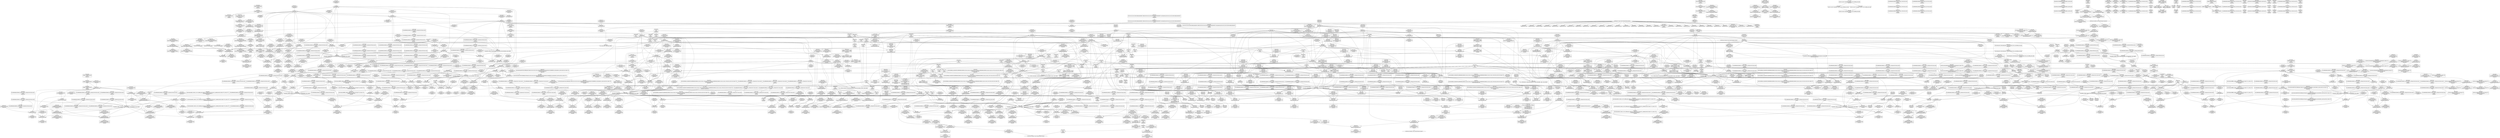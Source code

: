 digraph {
	CE0x43b9910 [shape=record,shape=Mrecord,label="{CE0x43b9910|selinux_capget:_entry|*SummSink*}"]
	CE0x44512a0 [shape=record,shape=Mrecord,label="{CE0x44512a0|__preempt_count_add:_tmp7|./arch/x86/include/asm/preempt.h,73|*SummSink*}"]
	CE0x4434ad0 [shape=record,shape=Mrecord,label="{CE0x4434ad0|rcu_read_lock:_tobool|include/linux/rcupdate.h,882}"]
	CE0x44c1230 [shape=record,shape=Mrecord,label="{CE0x44c1230|rcu_lock_release:_tmp7|*SummSource*}"]
	CE0x43eca20 [shape=record,shape=Mrecord,label="{CE0x43eca20|current_sid:_tmp19|security/selinux/hooks.c,218}"]
	CE0x4429130 [shape=record,shape=Mrecord,label="{CE0x4429130|task_sid:_real_cred|security/selinux/hooks.c,208|*SummSink*}"]
	CE0x440be30 [shape=record,shape=Mrecord,label="{CE0x440be30|i64*_getelementptr_inbounds_(_13_x_i64_,_13_x_i64_*___llvm_gcov_ctr126,_i64_0,_i64_12)|*Constant*|*SummSink*}"]
	CE0x43d0130 [shape=record,shape=Mrecord,label="{CE0x43d0130|avc_has_perm:_entry|*SummSink*}"]
	CE0x43fdf70 [shape=record,shape=Mrecord,label="{CE0x43fdf70|i32_22|*Constant*|*SummSource*}"]
	CE0x43c51f0 [shape=record,shape=Mrecord,label="{CE0x43c51f0|_ret_i32_%call7,_!dbg_!27749|security/selinux/hooks.c,210|*SummSource*}"]
	CE0x4465950 [shape=record,shape=Mrecord,label="{CE0x4465950|rcu_read_unlock:_tmp12|include/linux/rcupdate.h,933|*SummSink*}"]
	CE0x43d2c80 [shape=record,shape=Mrecord,label="{CE0x43d2c80|current_sid:_tmp4|security/selinux/hooks.c,218|*SummSink*}"]
	CE0x4432bf0 [shape=record,shape=Mrecord,label="{CE0x4432bf0|GLOBAL:___llvm_gcov_ctr126|Global_var:__llvm_gcov_ctr126}"]
	CE0x442e1f0 [shape=record,shape=Mrecord,label="{CE0x442e1f0|task_sid:_tmp10|security/selinux/hooks.c,208}"]
	CE0x440a390 [shape=record,shape=Mrecord,label="{CE0x440a390|i64*_getelementptr_inbounds_(_13_x_i64_,_13_x_i64_*___llvm_gcov_ctr126,_i64_0,_i64_0)|*Constant*|*SummSource*}"]
	CE0x43d4c70 [shape=record,shape=Mrecord,label="{CE0x43d4c70|current_sid:_call|security/selinux/hooks.c,218|*SummSink*}"]
	CE0x443b400 [shape=record,shape=Mrecord,label="{CE0x443b400|_ret_void,_!dbg_!27717|include/linux/rcupdate.h,424}"]
	CE0x443f2f0 [shape=record,shape=Mrecord,label="{CE0x443f2f0|__preempt_count_add:_do.body}"]
	CE0x44b96a0 [shape=record,shape=Mrecord,label="{CE0x44b96a0|i64*_getelementptr_inbounds_(_4_x_i64_,_4_x_i64_*___llvm_gcov_ctr129,_i64_0,_i64_2)|*Constant*}"]
	CE0x43d71e0 [shape=record,shape=Mrecord,label="{CE0x43d71e0|selinux_capget:_bb}"]
	CE0x43c8770 [shape=record,shape=Mrecord,label="{CE0x43c8770|VOIDTB_TE:_CE_28,32_}"]
	CE0x4419250 [shape=record,shape=Mrecord,label="{CE0x4419250|task_sid:_tmp11|security/selinux/hooks.c,208|*SummSink*}"]
	CE0x43c06e0 [shape=record,shape=Mrecord,label="{CE0x43c06e0|%struct.common_audit_data*_null|*Constant*|*SummSource*}"]
	CE0x4421e70 [shape=record,shape=Mrecord,label="{CE0x4421e70|task_sid:_tmp22|security/selinux/hooks.c,208|*SummSink*}"]
	CE0x43d9360 [shape=record,shape=Mrecord,label="{CE0x43d9360|i64*_getelementptr_inbounds_(_4_x_i64_,_4_x_i64_*___llvm_gcov_ctr130,_i64_0,_i64_0)|*Constant*}"]
	CE0x441c7d0 [shape=record,shape=Mrecord,label="{CE0x441c7d0|i64_7|*Constant*|*SummSink*}"]
	CE0x44612e0 [shape=record,shape=Mrecord,label="{CE0x44612e0|cred_sid:_tmp6|security/selinux/hooks.c,197}"]
	CE0x43e2020 [shape=record,shape=Mrecord,label="{CE0x43e2020|rcu_lock_acquire:_map|Function::rcu_lock_acquire&Arg::map::|*SummSource*}"]
	CE0x446cd50 [shape=record,shape=Mrecord,label="{CE0x446cd50|i64*_getelementptr_inbounds_(_4_x_i64_,_4_x_i64_*___llvm_gcov_ctr129,_i64_0,_i64_3)|*Constant*}"]
	CE0x44f3060 [shape=record,shape=Mrecord,label="{CE0x44f3060|_call_void_asm_addl_$1,_%gs:$0_,_*m,ri,*m,_dirflag_,_fpsr_,_flags_(i32*___preempt_count,_i32_%sub,_i32*___preempt_count)_#3,_!dbg_!27717,_!srcloc_!27718|./arch/x86/include/asm/preempt.h,77|*SummSource*}"]
	CE0x43c3d00 [shape=record,shape=Mrecord,label="{CE0x43c3d00|i64*_getelementptr_inbounds_(_11_x_i64_,_11_x_i64_*___llvm_gcov_ctr125,_i64_0,_i64_6)|*Constant*|*SummSource*}"]
	CE0x4476e40 [shape=record,shape=Mrecord,label="{CE0x4476e40|rcu_read_unlock:_tmp5|include/linux/rcupdate.h,933|*SummSink*}"]
	CE0x44272e0 [shape=record,shape=Mrecord,label="{CE0x44272e0|task_sid:_real_cred|security/selinux/hooks.c,208}"]
	CE0x43dfa80 [shape=record,shape=Mrecord,label="{CE0x43dfa80|get_current:_tmp1}"]
	CE0x440c920 [shape=record,shape=Mrecord,label="{CE0x440c920|task_sid:_call7|security/selinux/hooks.c,208}"]
	CE0x443ac20 [shape=record,shape=Mrecord,label="{CE0x443ac20|_ret_void,_!dbg_!27717|include/linux/rcupdate.h,424|*SummSink*}"]
	CE0x4436b70 [shape=record,shape=Mrecord,label="{CE0x4436b70|i64*_getelementptr_inbounds_(_11_x_i64_,_11_x_i64_*___llvm_gcov_ctr132,_i64_0,_i64_9)|*Constant*|*SummSource*}"]
	CE0x4421e00 [shape=record,shape=Mrecord,label="{CE0x4421e00|i64*_getelementptr_inbounds_(_13_x_i64_,_13_x_i64_*___llvm_gcov_ctr126,_i64_0,_i64_10)|*Constant*|*SummSink*}"]
	CE0x44632c0 [shape=record,shape=Mrecord,label="{CE0x44632c0|i64*_getelementptr_inbounds_(_4_x_i64_,_4_x_i64_*___llvm_gcov_ctr128,_i64_0,_i64_3)|*Constant*|*SummSink*}"]
	CE0x43fcfd0 [shape=record,shape=Mrecord,label="{CE0x43fcfd0|GLOBAL:_get_current|*Constant*}"]
	CE0x445de90 [shape=record,shape=Mrecord,label="{CE0x445de90|rcu_read_lock:_tmp19|include/linux/rcupdate.h,882|*SummSink*}"]
	CE0x43d9940 [shape=record,shape=Mrecord,label="{CE0x43d9940|selinux_capget:_tmp8|security/selinux/hooks.c,1974|*SummSink*}"]
	CE0x44601f0 [shape=record,shape=Mrecord,label="{CE0x44601f0|cred_sid:_tmp5|security/selinux/hooks.c,196|*SummSource*}"]
	CE0x43c8620 [shape=record,shape=Mrecord,label="{CE0x43c8620|VOIDTB_TE:_CE_24,28_}"]
	CE0x442ef80 [shape=record,shape=Mrecord,label="{CE0x442ef80|rcu_read_lock:_if.then|*SummSource*}"]
	CE0x43ed010 [shape=record,shape=Mrecord,label="{CE0x43ed010|i64*_getelementptr_inbounds_(_11_x_i64_,_11_x_i64_*___llvm_gcov_ctr125,_i64_0,_i64_10)|*Constant*|*SummSink*}"]
	CE0x43bda10 [shape=record,shape=Mrecord,label="{CE0x43bda10|GLOBAL:_task_sid|*Constant*|*SummSink*}"]
	CE0x441d6b0 [shape=record,shape=Mrecord,label="{CE0x441d6b0|task_sid:_tmp3|*SummSink*}"]
	CE0x4442e40 [shape=record,shape=Mrecord,label="{CE0x4442e40|rcu_lock_acquire:_tmp5|include/linux/rcupdate.h,418|*SummSource*}"]
	CE0x445fc80 [shape=record,shape=Mrecord,label="{CE0x445fc80|cred_sid:_bb|*SummSource*}"]
	CE0x44fa0f0 [shape=record,shape=Mrecord,label="{CE0x44fa0f0|void_(i32*,_i32,_i32*)*_asm_addl_$1,_%gs:$0_,_*m,ri,*m,_dirflag_,_fpsr_,_flags_}"]
	CE0x4457c60 [shape=record,shape=Mrecord,label="{CE0x4457c60|rcu_read_lock:_tmp9|include/linux/rcupdate.h,882|*SummSink*}"]
	CE0x441e810 [shape=record,shape=Mrecord,label="{CE0x441e810|i64*_getelementptr_inbounds_(_13_x_i64_,_13_x_i64_*___llvm_gcov_ctr126,_i64_0,_i64_0)|*Constant*|*SummSink*}"]
	CE0x44397e0 [shape=record,shape=Mrecord,label="{CE0x44397e0|_call_void_rcu_lock_release(%struct.lockdep_map*_rcu_lock_map)_#10,_!dbg_!27733|include/linux/rcupdate.h,935}"]
	CE0x4474b20 [shape=record,shape=Mrecord,label="{CE0x4474b20|i64*_getelementptr_inbounds_(_11_x_i64_,_11_x_i64_*___llvm_gcov_ctr127,_i64_0,_i64_9)|*Constant*|*SummSink*}"]
	CE0x44e74c0 [shape=record,shape=Mrecord,label="{CE0x44e74c0|__preempt_count_add:_tmp6|./arch/x86/include/asm/preempt.h,73}"]
	CE0x43dafb0 [shape=record,shape=Mrecord,label="{CE0x43dafb0|selinux_capget:_entry}"]
	CE0x445b810 [shape=record,shape=Mrecord,label="{CE0x445b810|i64*_getelementptr_inbounds_(_11_x_i64_,_11_x_i64_*___llvm_gcov_ctr127,_i64_0,_i64_8)|*Constant*|*SummSink*}"]
	CE0x43b4670 [shape=record,shape=Mrecord,label="{CE0x43b4670|VOIDTB_TE:_CE_36,40_}"]
	CE0x4445170 [shape=record,shape=Mrecord,label="{CE0x4445170|__rcu_read_lock:_tmp2}"]
	CE0x446faa0 [shape=record,shape=Mrecord,label="{CE0x446faa0|__preempt_count_add:_tmp5|./arch/x86/include/asm/preempt.h,72}"]
	CE0x44c2320 [shape=record,shape=Mrecord,label="{CE0x44c2320|i64*_getelementptr_inbounds_(_4_x_i64_,_4_x_i64_*___llvm_gcov_ctr134,_i64_0,_i64_1)|*Constant*|*SummSource*}"]
	CE0x445ddb0 [shape=record,shape=Mrecord,label="{CE0x445ddb0|rcu_read_lock:_tmp19|include/linux/rcupdate.h,882}"]
	CE0x43e5290 [shape=record,shape=Mrecord,label="{CE0x43e5290|rcu_read_lock:_call3|include/linux/rcupdate.h,882|*SummSink*}"]
	CE0x4445250 [shape=record,shape=Mrecord,label="{CE0x4445250|__rcu_read_lock:_tmp2|*SummSink*}"]
	CE0x43d6b60 [shape=record,shape=Mrecord,label="{CE0x43d6b60|task_sid:_if.then|*SummSource*}"]
	CE0x445ef50 [shape=record,shape=Mrecord,label="{CE0x445ef50|rcu_read_lock:_tmp22|include/linux/rcupdate.h,884|*SummSink*}"]
	CE0x447d6b0 [shape=record,shape=Mrecord,label="{CE0x447d6b0|i64*_getelementptr_inbounds_(_4_x_i64_,_4_x_i64_*___llvm_gcov_ctr128,_i64_0,_i64_3)|*Constant*}"]
	CE0x4467be0 [shape=record,shape=Mrecord,label="{CE0x4467be0|rcu_read_unlock:_tmp1}"]
	CE0x4432b30 [shape=record,shape=Mrecord,label="{CE0x4432b30|__rcu_read_lock:_tmp4|include/linux/rcupdate.h,239|*SummSink*}"]
	CE0x44bac20 [shape=record,shape=Mrecord,label="{CE0x44bac20|__rcu_read_unlock:_tmp2}"]
	CE0x43e2100 [shape=record,shape=Mrecord,label="{CE0x43e2100|rcu_lock_acquire:_map|Function::rcu_lock_acquire&Arg::map::|*SummSink*}"]
	CE0x443a200 [shape=record,shape=Mrecord,label="{CE0x443a200|_call_void_rcu_lock_release(%struct.lockdep_map*_rcu_lock_map)_#10,_!dbg_!27733|include/linux/rcupdate.h,935|*SummSink*}"]
	CE0x43ed900 [shape=record,shape=Mrecord,label="{CE0x43ed900|current_sid:_tmp20|security/selinux/hooks.c,218|*SummSink*}"]
	CE0x43d4050 [shape=record,shape=Mrecord,label="{CE0x43d4050|selinux_capget:_tmp3|security/selinux/hooks.c,1971|*SummSink*}"]
	CE0x43c70d0 [shape=record,shape=Mrecord,label="{CE0x43c70d0|current_has_perm:_tsk|Function::current_has_perm&Arg::tsk::}"]
	CE0x44a7c60 [shape=record,shape=Mrecord,label="{CE0x44a7c60|__rcu_read_lock:_tmp}"]
	CE0x43d6860 [shape=record,shape=Mrecord,label="{CE0x43d6860|task_sid:_do.body|*SummSource*}"]
	CE0x443caf0 [shape=record,shape=Mrecord,label="{CE0x443caf0|__rcu_read_lock:_do.end}"]
	CE0x44bec20 [shape=record,shape=Mrecord,label="{CE0x44bec20|__rcu_read_unlock:_tmp}"]
	CE0x43fc250 [shape=record,shape=Mrecord,label="{CE0x43fc250|i64*_getelementptr_inbounds_(_4_x_i64_,_4_x_i64_*___llvm_gcov_ctr128,_i64_0,_i64_1)|*Constant*}"]
	CE0x43cfeb0 [shape=record,shape=Mrecord,label="{CE0x43cfeb0|avc_has_perm:_entry}"]
	CE0x43c8850 [shape=record,shape=Mrecord,label="{CE0x43c8850|VOIDTB_TE:_CE_56,64_}"]
	CE0x43ca160 [shape=record,shape=Mrecord,label="{CE0x43ca160|selinux_capget:_tmp11|security/selinux/hooks.c,1975}"]
	CE0x44602c0 [shape=record,shape=Mrecord,label="{CE0x44602c0|cred_sid:_tmp5|security/selinux/hooks.c,196|*SummSink*}"]
	CE0x447ad60 [shape=record,shape=Mrecord,label="{CE0x447ad60|GLOBAL:___llvm_gcov_ctr127|Global_var:__llvm_gcov_ctr127}"]
	CE0x44ad050 [shape=record,shape=Mrecord,label="{CE0x44ad050|__rcu_read_unlock:_do.end}"]
	CE0x441be80 [shape=record,shape=Mrecord,label="{CE0x441be80|task_sid:_tmp16|security/selinux/hooks.c,208}"]
	CE0x43cfc10 [shape=record,shape=Mrecord,label="{CE0x43cfc10|i32_(i32,_i32,_i16,_i32,_%struct.common_audit_data*)*_bitcast_(i32_(i32,_i32,_i16,_i32,_%struct.common_audit_data.495*)*_avc_has_perm_to_i32_(i32,_i32,_i16,_i32,_%struct.common_audit_data*)*)|*Constant*|*SummSource*}"]
	CE0x4401bf0 [shape=record,shape=Mrecord,label="{CE0x4401bf0|current_sid:_tmp24|security/selinux/hooks.c,220}"]
	CE0x440cf90 [shape=record,shape=Mrecord,label="{CE0x440cf90|i64_5|*Constant*}"]
	CE0x4467610 [shape=record,shape=Mrecord,label="{CE0x4467610|rcu_lock_release:_tmp|*SummSource*}"]
	CE0x43ef670 [shape=record,shape=Mrecord,label="{CE0x43ef670|_ret_i32_%call7,_!dbg_!27749|security/selinux/hooks.c,210|*SummSink*}"]
	CE0x4478d00 [shape=record,shape=Mrecord,label="{CE0x4478d00|rcu_read_unlock:_tmp2}"]
	CE0x44a7e10 [shape=record,shape=Mrecord,label="{CE0x44a7e10|_call_void_mcount()_#3|*SummSink*}"]
	CE0x4422060 [shape=record,shape=Mrecord,label="{CE0x4422060|task_sid:_tmp23|security/selinux/hooks.c,208}"]
	CE0x43ecf60 [shape=record,shape=Mrecord,label="{CE0x43ecf60|i64*_getelementptr_inbounds_(_11_x_i64_,_11_x_i64_*___llvm_gcov_ctr125,_i64_0,_i64_10)|*Constant*|*SummSource*}"]
	CE0x44bd5f0 [shape=record,shape=Mrecord,label="{CE0x44bd5f0|rcu_lock_release:_bb}"]
	CE0x4469230 [shape=record,shape=Mrecord,label="{CE0x4469230|rcu_lock_acquire:_tmp3|*SummSource*}"]
	CE0x4464360 [shape=record,shape=Mrecord,label="{CE0x4464360|_call_void_mcount()_#3|*SummSource*}"]
	CE0x44c67c0 [shape=record,shape=Mrecord,label="{CE0x44c67c0|i64*_getelementptr_inbounds_(_4_x_i64_,_4_x_i64_*___llvm_gcov_ctr133,_i64_0,_i64_2)|*Constant*|*SummSource*}"]
	CE0x43c18e0 [shape=record,shape=Mrecord,label="{CE0x43c18e0|GLOBAL:_current_sid|*Constant*}"]
	CE0x4421ae0 [shape=record,shape=Mrecord,label="{CE0x4421ae0|i64*_getelementptr_inbounds_(_13_x_i64_,_13_x_i64_*___llvm_gcov_ctr126,_i64_0,_i64_10)|*Constant*}"]
	CE0x44c1170 [shape=record,shape=Mrecord,label="{CE0x44c1170|rcu_lock_release:_tmp7}"]
	CE0x442f5f0 [shape=record,shape=Mrecord,label="{CE0x442f5f0|_ret_void,_!dbg_!27717|include/linux/rcupdate.h,240|*SummSink*}"]
	CE0x44616a0 [shape=record,shape=Mrecord,label="{CE0x44616a0|cred_sid:_tmp6|security/selinux/hooks.c,197|*SummSource*}"]
	CE0x44c0a60 [shape=record,shape=Mrecord,label="{CE0x44c0a60|i64*_getelementptr_inbounds_(_4_x_i64_,_4_x_i64_*___llvm_gcov_ctr133,_i64_0,_i64_3)|*Constant*|*SummSink*}"]
	CE0x445edc0 [shape=record,shape=Mrecord,label="{CE0x445edc0|i64*_getelementptr_inbounds_(_11_x_i64_,_11_x_i64_*___llvm_gcov_ctr127,_i64_0,_i64_10)|*Constant*|*SummSource*}"]
	CE0x44e5ec0 [shape=record,shape=Mrecord,label="{CE0x44e5ec0|GLOBAL:___preempt_count_sub|*Constant*|*SummSink*}"]
	CE0x4405c20 [shape=record,shape=Mrecord,label="{CE0x4405c20|current_sid:_bb|*SummSink*}"]
	CE0x44241b0 [shape=record,shape=Mrecord,label="{CE0x44241b0|_call_void_mcount()_#3|*SummSource*}"]
	CE0x43d3090 [shape=record,shape=Mrecord,label="{CE0x43d3090|GLOBAL:___llvm_gcov_ctr125|Global_var:__llvm_gcov_ctr125|*SummSource*}"]
	CE0x43bb580 [shape=record,shape=Mrecord,label="{CE0x43bb580|selinux_capget:_call|security/selinux/hooks.c,1970|*SummSink*}"]
	CE0x44bc630 [shape=record,shape=Mrecord,label="{CE0x44bc630|rcu_lock_acquire:_tmp7|*SummSink*}"]
	CE0x4436d60 [shape=record,shape=Mrecord,label="{CE0x4436d60|i64*_getelementptr_inbounds_(_11_x_i64_,_11_x_i64_*___llvm_gcov_ctr132,_i64_0,_i64_9)|*Constant*|*SummSink*}"]
	CE0x43cb250 [shape=record,shape=Mrecord,label="{CE0x43cb250|task_sid:_entry|*SummSink*}"]
	CE0x43c1870 [shape=record,shape=Mrecord,label="{CE0x43c1870|current_has_perm:_tmp2|*SummSink*}"]
	CE0x4425fd0 [shape=record,shape=Mrecord,label="{CE0x4425fd0|GLOBAL:_rcu_read_unlock|*Constant*|*SummSource*}"]
	CE0x44734b0 [shape=record,shape=Mrecord,label="{CE0x44734b0|i8*_getelementptr_inbounds_(_25_x_i8_,_25_x_i8_*_.str45,_i32_0,_i32_0)|*Constant*|*SummSink*}"]
	CE0x43c79c0 [shape=record,shape=Mrecord,label="{CE0x43c79c0|avc_has_perm:_ssid|Function::avc_has_perm&Arg::ssid::|*SummSource*}"]
	CE0x43b4210 [shape=record,shape=Mrecord,label="{CE0x43b4210|selinux_capget:_bb|*SummSource*}"]
	CE0x43fe510 [shape=record,shape=Mrecord,label="{CE0x43fe510|COLLAPSED:_GCMRE_current_task_external_global_%struct.task_struct*:_elem_0::|security/selinux/hooks.c,218}"]
	CE0x43c9320 [shape=record,shape=Mrecord,label="{CE0x43c9320|current_has_perm:_tmp1|*SummSink*}"]
	CE0x43d86f0 [shape=record,shape=Mrecord,label="{CE0x43d86f0|current_sid:_tmp11|security/selinux/hooks.c,218|*SummSink*}"]
	CE0x44c6540 [shape=record,shape=Mrecord,label="{CE0x44c6540|_call_void_mcount()_#3|*SummSink*}"]
	CE0x4436720 [shape=record,shape=Mrecord,label="{CE0x4436720|i8*_getelementptr_inbounds_(_44_x_i8_,_44_x_i8_*_.str47,_i32_0,_i32_0)|*Constant*|*SummSink*}"]
	CE0x447fe90 [shape=record,shape=Mrecord,label="{CE0x447fe90|rcu_lock_acquire:_tmp4|include/linux/rcupdate.h,418}"]
	CE0x44be2c0 [shape=record,shape=Mrecord,label="{CE0x44be2c0|__rcu_read_lock:_tmp3|*SummSource*}"]
	CE0x43c80c0 [shape=record,shape=Mrecord,label="{CE0x43c80c0|i16_2|*Constant*}"]
	CE0x447f310 [shape=record,shape=Mrecord,label="{CE0x447f310|GLOBAL:_rcu_read_unlock.__warned|Global_var:rcu_read_unlock.__warned}"]
	CE0x43c9dc0 [shape=record,shape=Mrecord,label="{CE0x43c9dc0|current_sid:_tmp1}"]
	CE0x4401e00 [shape=record,shape=Mrecord,label="{CE0x4401e00|current_sid:_tmp24|security/selinux/hooks.c,220|*SummSource*}"]
	CE0x4420ea0 [shape=record,shape=Mrecord,label="{CE0x4420ea0|task_sid:_tmp20|security/selinux/hooks.c,208|*SummSink*}"]
	CE0x4422d00 [shape=record,shape=Mrecord,label="{CE0x4422d00|i64*_getelementptr_inbounds_(_4_x_i64_,_4_x_i64_*___llvm_gcov_ctr134,_i64_0,_i64_3)|*Constant*|*SummSource*}"]
	CE0x43ce5a0 [shape=record,shape=Mrecord,label="{CE0x43ce5a0|current_sid:_tmp13|security/selinux/hooks.c,218|*SummSink*}"]
	CE0x44bb230 [shape=record,shape=Mrecord,label="{CE0x44bb230|__preempt_count_add:_tmp1|*SummSource*}"]
	CE0x4426760 [shape=record,shape=Mrecord,label="{CE0x4426760|_ret_void,_!dbg_!27735|include/linux/rcupdate.h,938}"]
	CE0x4432650 [shape=record,shape=Mrecord,label="{CE0x4432650|task_sid:_tmp6|security/selinux/hooks.c,208|*SummSource*}"]
	CE0x44beff0 [shape=record,shape=Mrecord,label="{CE0x44beff0|__rcu_read_unlock:_tmp|*SummSink*}"]
	CE0x44e64b0 [shape=record,shape=Mrecord,label="{CE0x44e64b0|__rcu_read_unlock:_tmp|*SummSource*}"]
	CE0x445de20 [shape=record,shape=Mrecord,label="{CE0x445de20|rcu_read_lock:_tmp19|include/linux/rcupdate.h,882|*SummSource*}"]
	CE0x4409f50 [shape=record,shape=Mrecord,label="{CE0x4409f50|current_sid:_tmp2|*SummSink*}"]
	CE0x4469640 [shape=record,shape=Mrecord,label="{CE0x4469640|rcu_read_unlock:_tmp4|include/linux/rcupdate.h,933|*SummSource*}"]
	CE0x44726f0 [shape=record,shape=Mrecord,label="{CE0x44726f0|rcu_read_lock:_tmp16|include/linux/rcupdate.h,882|*SummSink*}"]
	CE0x44830f0 [shape=record,shape=Mrecord,label="{CE0x44830f0|i64*_getelementptr_inbounds_(_4_x_i64_,_4_x_i64_*___llvm_gcov_ctr130,_i64_0,_i64_1)|*Constant*}"]
	CE0x4462140 [shape=record,shape=Mrecord,label="{CE0x4462140|i64*_getelementptr_inbounds_(_11_x_i64_,_11_x_i64_*___llvm_gcov_ctr132,_i64_0,_i64_1)|*Constant*|*SummSource*}"]
	CE0x441a360 [shape=record,shape=Mrecord,label="{CE0x441a360|i64*_getelementptr_inbounds_(_2_x_i64_,_2_x_i64_*___llvm_gcov_ctr131,_i64_0,_i64_1)|*Constant*|*SummSink*}"]
	CE0x43fc120 [shape=record,shape=Mrecord,label="{CE0x43fc120|__rcu_read_lock:_tmp1|*SummSink*}"]
	CE0x43d4340 [shape=record,shape=Mrecord,label="{CE0x43d4340|_ret_i32_%retval.0,_!dbg_!27728|security/selinux/avc.c,775|*SummSink*}"]
	CE0x4455380 [shape=record,shape=Mrecord,label="{CE0x4455380|__preempt_count_sub:_do.end|*SummSink*}"]
	CE0x4430f60 [shape=record,shape=Mrecord,label="{CE0x4430f60|GLOBAL:_current_task|Global_var:current_task|*SummSink*}"]
	CE0x44e67b0 [shape=record,shape=Mrecord,label="{CE0x44e67b0|i64*_getelementptr_inbounds_(_4_x_i64_,_4_x_i64_*___llvm_gcov_ctr129,_i64_0,_i64_1)|*Constant*}"]
	CE0x4434020 [shape=record,shape=Mrecord,label="{CE0x4434020|_ret_void,_!dbg_!27717|include/linux/rcupdate.h,419}"]
	CE0x4409160 [shape=record,shape=Mrecord,label="{CE0x4409160|task_sid:_tmp7|security/selinux/hooks.c,208|*SummSink*}"]
	CE0x44c00b0 [shape=record,shape=Mrecord,label="{CE0x44c00b0|i64_ptrtoint_(i8*_blockaddress(_rcu_lock_release,_%__here)_to_i64)|*Constant*|*SummSource*}"]
	CE0x44bc2d0 [shape=record,shape=Mrecord,label="{CE0x44bc2d0|rcu_lock_release:_indirectgoto|*SummSource*}"]
	CE0x43ff140 [shape=record,shape=Mrecord,label="{CE0x43ff140|current_sid:_security|security/selinux/hooks.c,218|*SummSource*}"]
	CE0x43e1380 [shape=record,shape=Mrecord,label="{CE0x43e1380|_ret_void,_!dbg_!27735|include/linux/rcupdate.h,938|*SummSource*}"]
	CE0x442e820 [shape=record,shape=Mrecord,label="{CE0x442e820|rcu_read_lock:_tobool|include/linux/rcupdate.h,882|*SummSink*}"]
	CE0x43c0830 [shape=record,shape=Mrecord,label="{CE0x43c0830|%struct.common_audit_data*_null|*Constant*|*SummSink*}"]
	CE0x443ab00 [shape=record,shape=Mrecord,label="{CE0x443ab00|rcu_lock_release:_entry}"]
	CE0x4409ee0 [shape=record,shape=Mrecord,label="{CE0x4409ee0|current_sid:_tmp2|*SummSource*}"]
	CE0x443c280 [shape=record,shape=Mrecord,label="{CE0x443c280|__rcu_read_unlock:_entry|*SummSink*}"]
	CE0x44c7230 [shape=record,shape=Mrecord,label="{CE0x44c7230|rcu_lock_release:_tmp5|include/linux/rcupdate.h,423|*SummSink*}"]
	CE0x4432a50 [shape=record,shape=Mrecord,label="{CE0x4432a50|__rcu_read_lock:_tmp4|include/linux/rcupdate.h,239}"]
	CE0x43b37b0 [shape=record,shape=Mrecord,label="{CE0x43b37b0|VOIDTB_TE:_CE_104,112_}"]
	CE0x43e0550 [shape=record,shape=Mrecord,label="{CE0x43e0550|i64_2|*Constant*}"]
	CE0x447ff00 [shape=record,shape=Mrecord,label="{CE0x447ff00|rcu_lock_acquire:_tmp4|include/linux/rcupdate.h,418|*SummSource*}"]
	CE0x43cca80 [shape=record,shape=Mrecord,label="{CE0x43cca80|selinux_capget:_inheritable|Function::selinux_capget&Arg::inheritable::|*SummSource*}"]
	CE0x44fd870 [shape=record,shape=Mrecord,label="{CE0x44fd870|__preempt_count_sub:_tmp3|*SummSink*}"]
	CE0x4405d20 [shape=record,shape=Mrecord,label="{CE0x4405d20|current_sid:_land.lhs.true}"]
	CE0x440b070 [shape=record,shape=Mrecord,label="{CE0x440b070|current_sid:_tmp3}"]
	CE0x440bbc0 [shape=record,shape=Mrecord,label="{CE0x440bbc0|get_current:_tmp3}"]
	CE0x4462930 [shape=record,shape=Mrecord,label="{CE0x4462930|rcu_read_unlock:_tmp14|include/linux/rcupdate.h,933|*SummSource*}"]
	CE0x4467950 [shape=record,shape=Mrecord,label="{CE0x4467950|rcu_lock_acquire:_tmp1|*SummSource*}"]
	CE0x44617a0 [shape=record,shape=Mrecord,label="{CE0x44617a0|rcu_read_unlock:_do.body|*SummSource*}"]
	CE0x44fd3d0 [shape=record,shape=Mrecord,label="{CE0x44fd3d0|__preempt_count_sub:_tmp5|./arch/x86/include/asm/preempt.h,77}"]
	CE0x447c810 [shape=record,shape=Mrecord,label="{CE0x447c810|i64_0|*Constant*}"]
	CE0x4402bb0 [shape=record,shape=Mrecord,label="{CE0x4402bb0|_call_void_rcu_lock_acquire(%struct.lockdep_map*_rcu_lock_map)_#10,_!dbg_!27711|include/linux/rcupdate.h,881|*SummSource*}"]
	CE0x44306d0 [shape=record,shape=Mrecord,label="{CE0x44306d0|task_sid:_land.lhs.true2|*SummSource*}"]
	CE0x43c60d0 [shape=record,shape=Mrecord,label="{CE0x43c60d0|get_current:_tmp1|*SummSink*}"]
	CE0x44acf50 [shape=record,shape=Mrecord,label="{CE0x44acf50|_call_void_mcount()_#3|*SummSink*}"]
	CE0x44182f0 [shape=record,shape=Mrecord,label="{CE0x44182f0|task_sid:_tmp1|*SummSource*}"]
	CE0x44bb480 [shape=record,shape=Mrecord,label="{CE0x44bb480|i64_1|*Constant*}"]
	CE0x43ef350 [shape=record,shape=Mrecord,label="{CE0x43ef350|_call_void_lockdep_rcu_suspicious(i8*_getelementptr_inbounds_(_25_x_i8_,_25_x_i8_*_.str3,_i32_0,_i32_0),_i32_218,_i8*_getelementptr_inbounds_(_45_x_i8_,_45_x_i8_*_.str12,_i32_0,_i32_0))_#10,_!dbg_!27727|security/selinux/hooks.c,218}"]
	CE0x44ecb60 [shape=record,shape=Mrecord,label="{CE0x44ecb60|__preempt_count_add:_tmp3|*SummSink*}"]
	CE0x4473230 [shape=record,shape=Mrecord,label="{CE0x4473230|i8*_getelementptr_inbounds_(_25_x_i8_,_25_x_i8_*_.str45,_i32_0,_i32_0)|*Constant*|*SummSource*}"]
	CE0x43b95a0 [shape=record,shape=Mrecord,label="{CE0x43b95a0|selinux_capget:_tmp1}"]
	CE0x43e5f10 [shape=record,shape=Mrecord,label="{CE0x43e5f10|rcu_read_unlock:_tmp11|include/linux/rcupdate.h,933}"]
	CE0x443e810 [shape=record,shape=Mrecord,label="{CE0x443e810|__preempt_count_add:_tmp5|./arch/x86/include/asm/preempt.h,72|*SummSource*}"]
	CE0x43b4300 [shape=record,shape=Mrecord,label="{CE0x43b4300|selinux_capget:_tobool|security/selinux/hooks.c,1971|*SummSink*}"]
	CE0x440bc60 [shape=record,shape=Mrecord,label="{CE0x440bc60|get_current:_tmp3|*SummSource*}"]
	CE0x43b3120 [shape=record,shape=Mrecord,label="{CE0x43b3120|current_sid:_tmp6|security/selinux/hooks.c,218|*SummSource*}"]
	CE0x442ffc0 [shape=record,shape=Mrecord,label="{CE0x442ffc0|get_current:_tmp4|./arch/x86/include/asm/current.h,14}"]
	CE0x4457a40 [shape=record,shape=Mrecord,label="{CE0x4457a40|__preempt_count_add:_entry|*SummSource*}"]
	CE0x440c610 [shape=record,shape=Mrecord,label="{CE0x440c610|task_sid:_tmp27|security/selinux/hooks.c,208|*SummSink*}"]
	CE0x4423d70 [shape=record,shape=Mrecord,label="{CE0x4423d70|rcu_lock_release:_tmp3|*SummSource*}"]
	CE0x43e9480 [shape=record,shape=Mrecord,label="{CE0x43e9480|i64*_getelementptr_inbounds_(_2_x_i64_,_2_x_i64_*___llvm_gcov_ctr98,_i64_0,_i64_1)|*Constant*}"]
	CE0x44582d0 [shape=record,shape=Mrecord,label="{CE0x44582d0|rcu_read_lock:_tmp10|include/linux/rcupdate.h,882|*SummSink*}"]
	CE0x44197e0 [shape=record,shape=Mrecord,label="{CE0x44197e0|i64*_getelementptr_inbounds_(_13_x_i64_,_13_x_i64_*___llvm_gcov_ctr126,_i64_0,_i64_1)|*Constant*|*SummSource*}"]
	CE0x44a9f80 [shape=record,shape=Mrecord,label="{CE0x44a9f80|__preempt_count_add:_tmp4|./arch/x86/include/asm/preempt.h,72|*SummSource*}"]
	"CONST[source:1(input),value:2(dynamic)][purpose:{object}]"
	CE0x43c3060 [shape=record,shape=Mrecord,label="{CE0x43c3060|current_has_perm:_tmp}"]
	CE0x44688a0 [shape=record,shape=Mrecord,label="{CE0x44688a0|__rcu_read_lock:_tmp7|include/linux/rcupdate.h,240}"]
	CE0x4466200 [shape=record,shape=Mrecord,label="{CE0x4466200|rcu_lock_acquire:_indirectgoto}"]
	CE0x44259f0 [shape=record,shape=Mrecord,label="{CE0x44259f0|_call_void_rcu_read_unlock()_#10,_!dbg_!27748|security/selinux/hooks.c,209}"]
	CE0x43c8a20 [shape=record,shape=Mrecord,label="{CE0x43c8a20|_ret_i32_%retval.0,_!dbg_!27725|security/selinux/hooks.c,1975|*SummSink*}"]
	CE0x44adae0 [shape=record,shape=Mrecord,label="{CE0x44adae0|rcu_lock_release:_tmp1|*SummSink*}"]
	CE0x44c1770 [shape=record,shape=Mrecord,label="{CE0x44c1770|__rcu_read_unlock:_do.body}"]
	CE0x44ac870 [shape=record,shape=Mrecord,label="{CE0x44ac870|__preempt_count_add:_tmp1}"]
	CE0x43bb160 [shape=record,shape=Mrecord,label="{CE0x43bb160|VOIDTB_TE:_CE_0,4_}"]
	CE0x44bada0 [shape=record,shape=Mrecord,label="{CE0x44bada0|i64*_getelementptr_inbounds_(_4_x_i64_,_4_x_i64_*___llvm_gcov_ctr135,_i64_0,_i64_3)|*Constant*|*SummSource*}"]
	CE0x43bbdc0 [shape=record,shape=Mrecord,label="{CE0x43bbdc0|i64_1|*Constant*|*SummSource*}"]
	CE0x43b6d70 [shape=record,shape=Mrecord,label="{CE0x43b6d70|i32_8192|*Constant*|*SummSource*}"]
	CE0x43d3cd0 [shape=record,shape=Mrecord,label="{CE0x43d3cd0|current_has_perm:_call|security/selinux/hooks.c,1542|*SummSink*}"]
	CE0x44f31e0 [shape=record,shape=Mrecord,label="{CE0x44f31e0|_call_void_asm_addl_$1,_%gs:$0_,_*m,ri,*m,_dirflag_,_fpsr_,_flags_(i32*___preempt_count,_i32_%sub,_i32*___preempt_count)_#3,_!dbg_!27717,_!srcloc_!27718|./arch/x86/include/asm/preempt.h,77|*SummSink*}"]
	CE0x43fdf00 [shape=record,shape=Mrecord,label="{CE0x43fdf00|current_sid:_cred|security/selinux/hooks.c,218}"]
	CE0x44c7ff0 [shape=record,shape=Mrecord,label="{CE0x44c7ff0|GLOBAL:_lock_release|*Constant*|*SummSource*}"]
	CE0x43c0bf0 [shape=record,shape=Mrecord,label="{CE0x43c0bf0|avc_has_perm:_auditdata|Function::avc_has_perm&Arg::auditdata::|*SummSource*}"]
	CE0x4427c40 [shape=record,shape=Mrecord,label="{CE0x4427c40|task_sid:_tmp3|*SummSource*}"]
	CE0x43bbbb0 [shape=record,shape=Mrecord,label="{CE0x43bbbb0|selinux_capget:_return|*SummSource*}"]
	CE0x43de180 [shape=record,shape=Mrecord,label="{CE0x43de180|i32_8192|*Constant*}"]
	CE0x44ac7a0 [shape=record,shape=Mrecord,label="{CE0x44ac7a0|__rcu_read_unlock:_bb|*SummSink*}"]
	CE0x43cf390 [shape=record,shape=Mrecord,label="{CE0x43cf390|current_sid:_tmp14|security/selinux/hooks.c,218|*SummSource*}"]
	CE0x4470e50 [shape=record,shape=Mrecord,label="{CE0x4470e50|_call_void___preempt_count_add(i32_1)_#10,_!dbg_!27711|include/linux/rcupdate.h,239}"]
	CE0x4b61980 [shape=record,shape=Mrecord,label="{CE0x4b61980|selinux_capget:_tmp4|security/selinux/hooks.c,1971|*SummSink*}"]
	CE0x44662d0 [shape=record,shape=Mrecord,label="{CE0x44662d0|rcu_read_unlock:_call|include/linux/rcupdate.h,933|*SummSink*}"]
	CE0x4409500 [shape=record,shape=Mrecord,label="{CE0x4409500|task_sid:_tmp8|security/selinux/hooks.c,208|*SummSource*}"]
	CE0x441d950 [shape=record,shape=Mrecord,label="{CE0x441d950|_call_void_mcount()_#3}"]
	CE0x44e7530 [shape=record,shape=Mrecord,label="{CE0x44e7530|__preempt_count_add:_tmp6|./arch/x86/include/asm/preempt.h,73|*SummSource*}"]
	CE0x43be4f0 [shape=record,shape=Mrecord,label="{CE0x43be4f0|selinux_capget:_entry|*SummSource*}"]
	CE0x4456980 [shape=record,shape=Mrecord,label="{CE0x4456980|rcu_read_unlock:_tmp6|include/linux/rcupdate.h,933|*SummSink*}"]
	CE0x43e4ac0 [shape=record,shape=Mrecord,label="{CE0x43e4ac0|_ret_void,_!dbg_!27719|./arch/x86/include/asm/preempt.h,73}"]
	CE0x44be720 [shape=record,shape=Mrecord,label="{CE0x44be720|_call_void_mcount()_#3|*SummSource*}"]
	CE0x4431b90 [shape=record,shape=Mrecord,label="{CE0x4431b90|task_sid:_if.then|*SummSink*}"]
	CE0x43d8450 [shape=record,shape=Mrecord,label="{CE0x43d8450|current_sid:_tmp11|security/selinux/hooks.c,218}"]
	CE0x43e6ce0 [shape=record,shape=Mrecord,label="{CE0x43e6ce0|current_sid:_tmp17|security/selinux/hooks.c,218|*SummSink*}"]
	CE0x43fe7c0 [shape=record,shape=Mrecord,label="{CE0x43fe7c0|current_sid:_tmp21|security/selinux/hooks.c,218|*SummSink*}"]
	CE0x43c9ce0 [shape=record,shape=Mrecord,label="{CE0x43c9ce0|i64*_getelementptr_inbounds_(_11_x_i64_,_11_x_i64_*___llvm_gcov_ctr125,_i64_0,_i64_1)|*Constant*|*SummSink*}"]
	CE0x441cd10 [shape=record,shape=Mrecord,label="{CE0x441cd10|task_sid:_tmp14|security/selinux/hooks.c,208|*SummSink*}"]
	CE0x441bad0 [shape=record,shape=Mrecord,label="{CE0x441bad0|task_sid:_tmp15|security/selinux/hooks.c,208|*SummSource*}"]
	CE0x43d3a40 [shape=record,shape=Mrecord,label="{CE0x43d3a40|_ret_i32_%call2,_!dbg_!27718|security/selinux/hooks.c,1544|*SummSource*}"]
	CE0x43bee80 [shape=record,shape=Mrecord,label="{CE0x43bee80|selinux_capget:_tmp10|security/selinux/hooks.c,1975|*SummSink*}"]
	CE0x44276d0 [shape=record,shape=Mrecord,label="{CE0x44276d0|i64_3|*Constant*}"]
	CE0x43d6510 [shape=record,shape=Mrecord,label="{CE0x43d6510|VOIDTB_TE:_CE_168,176_}"]
	CE0x43ff870 [shape=record,shape=Mrecord,label="{CE0x43ff870|current_sid:_tmp22|security/selinux/hooks.c,218|*SummSource*}"]
	CE0x44281b0 [shape=record,shape=Mrecord,label="{CE0x44281b0|_ret_void,_!dbg_!27735|include/linux/rcupdate.h,884|*SummSource*}"]
	CE0x44bbd80 [shape=record,shape=Mrecord,label="{CE0x44bbd80|__rcu_read_lock:_bb|*SummSink*}"]
	CE0x4431780 [shape=record,shape=Mrecord,label="{CE0x4431780|rcu_read_unlock:_call|include/linux/rcupdate.h,933}"]
	CE0x447dd70 [shape=record,shape=Mrecord,label="{CE0x447dd70|GLOBAL:___preempt_count_sub|*Constant*}"]
	CE0x4454210 [shape=record,shape=Mrecord,label="{CE0x4454210|__preempt_count_sub:_sub|./arch/x86/include/asm/preempt.h,77}"]
	CE0x4481160 [shape=record,shape=Mrecord,label="{CE0x4481160|i64*_getelementptr_inbounds_(_11_x_i64_,_11_x_i64_*___llvm_gcov_ctr132,_i64_0,_i64_8)|*Constant*|*SummSink*}"]
	CE0x443c550 [shape=record,shape=Mrecord,label="{CE0x443c550|_ret_void,_!dbg_!27717|include/linux/rcupdate.h,245}"]
	CE0x4455820 [shape=record,shape=Mrecord,label="{CE0x4455820|__preempt_count_add:_tmp3}"]
	CE0x442ecf0 [shape=record,shape=Mrecord,label="{CE0x442ecf0|cred_sid:_security|security/selinux/hooks.c,196|*SummSource*}"]
	CE0x44098c0 [shape=record,shape=Mrecord,label="{CE0x44098c0|current_sid:_bb}"]
	CE0x43cba50 [shape=record,shape=Mrecord,label="{CE0x43cba50|current_sid:_tmp|*SummSource*}"]
	CE0x445b260 [shape=record,shape=Mrecord,label="{CE0x445b260|rcu_read_lock:_tobool1|include/linux/rcupdate.h,882|*SummSource*}"]
	CE0x4434ba0 [shape=record,shape=Mrecord,label="{CE0x4434ba0|rcu_read_lock:_tobool|include/linux/rcupdate.h,882|*SummSource*}"]
	CE0x445e390 [shape=record,shape=Mrecord,label="{CE0x445e390|rcu_read_lock:_tmp20|include/linux/rcupdate.h,882|*SummSource*}"]
	CE0x43ce530 [shape=record,shape=Mrecord,label="{CE0x43ce530|current_sid:_tmp13|security/selinux/hooks.c,218|*SummSource*}"]
	CE0x43bba50 [shape=record,shape=Mrecord,label="{CE0x43bba50|selinux_capget:_call|security/selinux/hooks.c,1970}"]
	CE0x44586d0 [shape=record,shape=Mrecord,label="{CE0x44586d0|rcu_read_lock:_tmp11|include/linux/rcupdate.h,882|*SummSource*}"]
	CE0x43e04e0 [shape=record,shape=Mrecord,label="{CE0x43e04e0|i64_3|*Constant*|*SummSink*}"]
	CE0x43e08d0 [shape=record,shape=Mrecord,label="{CE0x43e08d0|i64*_getelementptr_inbounds_(_2_x_i64_,_2_x_i64_*___llvm_gcov_ctr136,_i64_0,_i64_0)|*Constant*|*SummSink*}"]
	"CONST[source:0(mediator),value:2(dynamic)][purpose:{subject}]"
	CE0x4472450 [shape=record,shape=Mrecord,label="{CE0x4472450|rcu_read_lock:_tmp16|include/linux/rcupdate.h,882}"]
	CE0x43b97b0 [shape=record,shape=Mrecord,label="{CE0x43b97b0|i64_2|*Constant*|*SummSink*}"]
	CE0x443bbc0 [shape=record,shape=Mrecord,label="{CE0x443bbc0|GLOBAL:___rcu_read_unlock|*Constant*|*SummSource*}"]
	CE0x4426ce0 [shape=record,shape=Mrecord,label="{CE0x4426ce0|i64*_getelementptr_inbounds_(_2_x_i64_,_2_x_i64_*___llvm_gcov_ctr131,_i64_0,_i64_1)|*Constant*}"]
	CE0x43c6260 [shape=record,shape=Mrecord,label="{CE0x43c6260|task_sid:_do.end|*SummSource*}"]
	CE0x443b850 [shape=record,shape=Mrecord,label="{CE0x443b850|_call_void___rcu_read_unlock()_#10,_!dbg_!27734|include/linux/rcupdate.h,937|*SummSink*}"]
	CE0x43d75f0 [shape=record,shape=Mrecord,label="{CE0x43d75f0|selinux_capget:_permitted|Function::selinux_capget&Arg::permitted::|*SummSink*}"]
	CE0x44ace40 [shape=record,shape=Mrecord,label="{CE0x44ace40|_call_void_mcount()_#3|*SummSource*}"]
	CE0x446f530 [shape=record,shape=Mrecord,label="{CE0x446f530|_call_void_mcount()_#3|*SummSink*}"]
	CE0x43bf820 [shape=record,shape=Mrecord,label="{CE0x43bf820|current_sid:_if.end}"]
	CE0x442c430 [shape=record,shape=Mrecord,label="{CE0x442c430|GLOBAL:_rcu_lock_acquire|*Constant*|*SummSource*}"]
	CE0x447e0a0 [shape=record,shape=Mrecord,label="{CE0x447e0a0|rcu_read_unlock:_tmp7|include/linux/rcupdate.h,933}"]
	CE0x43f5550 [shape=record,shape=Mrecord,label="{CE0x43f5550|selinux_capget:_tmp5|security/selinux/hooks.c,1971}"]
	CE0x44beef0 [shape=record,shape=Mrecord,label="{CE0x44beef0|__rcu_read_lock:_do.body|*SummSource*}"]
	CE0x43c0e30 [shape=record,shape=Mrecord,label="{CE0x43c0e30|_ret_i32_%retval.0,_!dbg_!27728|security/selinux/avc.c,775|*SummSource*}"]
	CE0x43c30d0 [shape=record,shape=Mrecord,label="{CE0x43c30d0|COLLAPSED:_GCMRE___llvm_gcov_ctr136_internal_global_2_x_i64_zeroinitializer:_elem_0:default:}"]
	CE0x43ec320 [shape=record,shape=Mrecord,label="{CE0x43ec320|current_sid:_tmp19|security/selinux/hooks.c,218|*SummSource*}"]
	CE0x44add60 [shape=record,shape=Mrecord,label="{CE0x44add60|GLOBAL:_lock_acquire|*Constant*|*SummSink*}"]
	CE0x4465c70 [shape=record,shape=Mrecord,label="{CE0x4465c70|i64*_getelementptr_inbounds_(_4_x_i64_,_4_x_i64_*___llvm_gcov_ctr134,_i64_0,_i64_1)|*Constant*}"]
	CE0x43db7f0 [shape=record,shape=Mrecord,label="{CE0x43db7f0|current_sid:_if.then|*SummSource*}"]
	CE0x44431c0 [shape=record,shape=Mrecord,label="{CE0x44431c0|_call_void_lock_acquire(%struct.lockdep_map*_%map,_i32_0,_i32_0,_i32_2,_i32_0,_%struct.lockdep_map*_null,_i64_ptrtoint_(i8*_blockaddress(_rcu_lock_acquire,_%__here)_to_i64))_#10,_!dbg_!27716|include/linux/rcupdate.h,418|*SummSource*}"]
	CE0x440bf10 [shape=record,shape=Mrecord,label="{CE0x440bf10|_call_void_rcu_read_unlock()_#10,_!dbg_!27748|security/selinux/hooks.c,209|*SummSink*}"]
	CE0x4417b60 [shape=record,shape=Mrecord,label="{CE0x4417b60|task_sid:_tobool4|security/selinux/hooks.c,208|*SummSink*}"]
	CE0x4483190 [shape=record,shape=Mrecord,label="{CE0x4483190|i64*_getelementptr_inbounds_(_4_x_i64_,_4_x_i64_*___llvm_gcov_ctr130,_i64_0,_i64_1)|*Constant*|*SummSource*}"]
	CE0x61bda50 [shape=record,shape=Mrecord,label="{CE0x61bda50|selinux_capget:_tmp6|security/selinux/hooks.c,1972}"]
	CE0x446b6b0 [shape=record,shape=Mrecord,label="{CE0x446b6b0|__rcu_read_lock:_tmp6|include/linux/rcupdate.h,240|*SummSource*}"]
	CE0x4443790 [shape=record,shape=Mrecord,label="{CE0x4443790|%struct.lockdep_map*_null|*Constant*|*SummSource*}"]
	CE0x44db700 [shape=record,shape=Mrecord,label="{CE0x44db700|__preempt_count_sub:_bb|*SummSource*}"]
	CE0x442e330 [shape=record,shape=Mrecord,label="{CE0x442e330|i64*_getelementptr_inbounds_(_13_x_i64_,_13_x_i64_*___llvm_gcov_ctr126,_i64_0,_i64_8)|*Constant*|*SummSink*}"]
	CE0x4458d20 [shape=record,shape=Mrecord,label="{CE0x4458d20|rcu_read_lock:_tmp12|include/linux/rcupdate.h,882|*SummSink*}"]
	CE0x43e2b20 [shape=record,shape=Mrecord,label="{CE0x43e2b20|i64_1|*Constant*}"]
	CE0x4406180 [shape=record,shape=Mrecord,label="{CE0x4406180|i64_1|*Constant*}"]
	CE0x447f7e0 [shape=record,shape=Mrecord,label="{CE0x447f7e0|__rcu_read_lock:_tmp5|include/linux/rcupdate.h,239|*SummSource*}"]
	CE0x4474410 [shape=record,shape=Mrecord,label="{CE0x4474410|i8*_getelementptr_inbounds_(_42_x_i8_,_42_x_i8_*_.str46,_i32_0,_i32_0)|*Constant*}"]
	CE0x4405b30 [shape=record,shape=Mrecord,label="{CE0x4405b30|current_sid:_bb|*SummSource*}"]
	CE0x43de7b0 [shape=record,shape=Mrecord,label="{CE0x43de7b0|2472:_%struct.cred*,_:_CRE:_elem_0:default:}"]
	CE0x43ebbc0 [shape=record,shape=Mrecord,label="{CE0x43ebbc0|i64*_getelementptr_inbounds_(_13_x_i64_,_13_x_i64_*___llvm_gcov_ctr126,_i64_0,_i64_11)|*Constant*|*SummSource*}"]
	CE0x4407860 [shape=record,shape=Mrecord,label="{CE0x4407860|i32_218|*Constant*}"]
	CE0x446dad0 [shape=record,shape=Mrecord,label="{CE0x446dad0|rcu_lock_acquire:_tmp5|include/linux/rcupdate.h,418}"]
	CE0x4405030 [shape=record,shape=Mrecord,label="{CE0x4405030|i64_5|*Constant*|*SummSource*}"]
	CE0x43d3b40 [shape=record,shape=Mrecord,label="{CE0x43d3b40|current_has_perm:_call|security/selinux/hooks.c,1542}"]
	CE0x447a420 [shape=record,shape=Mrecord,label="{CE0x447a420|rcu_read_lock:_do.end}"]
	CE0x4462aa0 [shape=record,shape=Mrecord,label="{CE0x4462aa0|rcu_read_unlock:_tmp14|include/linux/rcupdate.h,933|*SummSink*}"]
	CE0x43cdad0 [shape=record,shape=Mrecord,label="{CE0x43cdad0|current_sid:_tmp1|*SummSink*}"]
	CE0x43eeb80 [shape=record,shape=Mrecord,label="{CE0x43eeb80|current_sid:_tmp16|security/selinux/hooks.c,218|*SummSink*}"]
	CE0x4467530 [shape=record,shape=Mrecord,label="{CE0x4467530|rcu_lock_release:_tmp}"]
	CE0x43b2fa0 [shape=record,shape=Mrecord,label="{CE0x43b2fa0|current_sid:_tmp6|security/selinux/hooks.c,218}"]
	CE0x43ce4c0 [shape=record,shape=Mrecord,label="{CE0x43ce4c0|current_sid:_tmp13|security/selinux/hooks.c,218}"]
	CE0x447da10 [shape=record,shape=Mrecord,label="{CE0x447da10|rcu_read_unlock:_land.lhs.true2}"]
	CE0x4431370 [shape=record,shape=Mrecord,label="{CE0x4431370|task_sid:_tobool|security/selinux/hooks.c,208|*SummSink*}"]
	CE0x44bda90 [shape=record,shape=Mrecord,label="{CE0x44bda90|GLOBAL:___preempt_count|Global_var:__preempt_count|*SummSink*}"]
	CE0x445bdb0 [shape=record,shape=Mrecord,label="{CE0x445bdb0|rcu_lock_acquire:_bb}"]
	CE0x4455cb0 [shape=record,shape=Mrecord,label="{CE0x4455cb0|__preempt_count_add:_tmp7|./arch/x86/include/asm/preempt.h,73|*SummSource*}"]
	CE0x43bc5a0 [shape=record,shape=Mrecord,label="{CE0x43bc5a0|VOIDTB_TE:_CE_144,152_}"]
	CE0x43d3420 [shape=record,shape=Mrecord,label="{CE0x43d3420|i64_1|*Constant*}"]
	CE0x442bb70 [shape=record,shape=Mrecord,label="{CE0x442bb70|task_sid:_tmp13|security/selinux/hooks.c,208|*SummSink*}"]
	CE0x4431940 [shape=record,shape=Mrecord,label="{CE0x4431940|rcu_read_unlock:_tmp3|*SummSink*}"]
	CE0x446d1d0 [shape=record,shape=Mrecord,label="{CE0x446d1d0|rcu_read_unlock:_tobool1|include/linux/rcupdate.h,933|*SummSource*}"]
	CE0x43feef0 [shape=record,shape=Mrecord,label="{CE0x43feef0|i32_22|*Constant*|*SummSink*}"]
	CE0x44b9bd0 [shape=record,shape=Mrecord,label="{CE0x44b9bd0|__preempt_count_add:_tmp2|*SummSource*}"]
	CE0x444feb0 [shape=record,shape=Mrecord,label="{CE0x444feb0|__preempt_count_sub:_tmp}"]
	CE0x44be160 [shape=record,shape=Mrecord,label="{CE0x44be160|i64*_getelementptr_inbounds_(_4_x_i64_,_4_x_i64_*___llvm_gcov_ctr128,_i64_0,_i64_2)|*Constant*}"]
	CE0x4433130 [shape=record,shape=Mrecord,label="{CE0x4433130|i64*_getelementptr_inbounds_(_2_x_i64_,_2_x_i64_*___llvm_gcov_ctr131,_i64_0,_i64_0)|*Constant*}"]
	CE0x44029e0 [shape=record,shape=Mrecord,label="{CE0x44029e0|task_sid:_bb|*SummSource*}"]
	CE0x447e650 [shape=record,shape=Mrecord,label="{CE0x447e650|rcu_lock_acquire:_bb|*SummSink*}"]
	CE0x43eef30 [shape=record,shape=Mrecord,label="{CE0x43eef30|i8_1|*Constant*|*SummSource*}"]
	CE0x4463e70 [shape=record,shape=Mrecord,label="{CE0x4463e70|rcu_lock_acquire:_tmp3|*SummSink*}"]
	CE0x43cb9e0 [shape=record,shape=Mrecord,label="{CE0x43cb9e0|COLLAPSED:_GCMRE___llvm_gcov_ctr125_internal_global_11_x_i64_zeroinitializer:_elem_0:default:}"]
	CE0x44820e0 [shape=record,shape=Mrecord,label="{CE0x44820e0|_call_void_lockdep_rcu_suspicious(i8*_getelementptr_inbounds_(_25_x_i8_,_25_x_i8_*_.str45,_i32_0,_i32_0),_i32_934,_i8*_getelementptr_inbounds_(_44_x_i8_,_44_x_i8_*_.str47,_i32_0,_i32_0))_#10,_!dbg_!27726|include/linux/rcupdate.h,933|*SummSource*}"]
	CE0x44184b0 [shape=record,shape=Mrecord,label="{CE0x44184b0|task_sid:_tmp1|*SummSink*}"]
	CE0x43fff00 [shape=record,shape=Mrecord,label="{CE0x43fff00|current_sid:_tmp23|security/selinux/hooks.c,218|*SummSource*}"]
	CE0x43b2d70 [shape=record,shape=Mrecord,label="{CE0x43b2d70|current_sid:_tmp5|security/selinux/hooks.c,218|*SummSink*}"]
	CE0x443f780 [shape=record,shape=Mrecord,label="{CE0x443f780|__preempt_count_add:_do.body|*SummSink*}"]
	CE0x61bdac0 [shape=record,shape=Mrecord,label="{CE0x61bdac0|i64*_getelementptr_inbounds_(_6_x_i64_,_6_x_i64_*___llvm_gcov_ctr139,_i64_0,_i64_3)|*Constant*|*SummSink*}"]
	CE0x4443720 [shape=record,shape=Mrecord,label="{CE0x4443720|%struct.lockdep_map*_null|*Constant*}"]
	CE0x43de5b0 [shape=record,shape=Mrecord,label="{CE0x43de5b0|_call_void_mcount()_#3|*SummSource*}"]
	CE0x43e4ff0 [shape=record,shape=Mrecord,label="{CE0x43e4ff0|rcu_read_lock:_call3|include/linux/rcupdate.h,882}"]
	CE0x43bbee0 [shape=record,shape=Mrecord,label="{CE0x43bbee0|current_has_perm:_entry|*SummSink*}"]
	CE0x446a360 [shape=record,shape=Mrecord,label="{CE0x446a360|rcu_read_unlock:_tmp15|include/linux/rcupdate.h,933|*SummSink*}"]
	CE0x43e76e0 [shape=record,shape=Mrecord,label="{CE0x43e76e0|0:_i32,_4:_i32,_8:_i32,_12:_i32,_:_CMRE_4,8_|*MultipleSource*|security/selinux/hooks.c,218|security/selinux/hooks.c,218|security/selinux/hooks.c,220}"]
	CE0x44bbec0 [shape=record,shape=Mrecord,label="{CE0x44bbec0|__rcu_read_unlock:_tmp1|*SummSource*}"]
	CE0x4464630 [shape=record,shape=Mrecord,label="{CE0x4464630|_call_void_mcount()_#3}"]
	CE0x4406670 [shape=record,shape=Mrecord,label="{CE0x4406670|task_sid:_tmp|*SummSource*}"]
	CE0x4428ba0 [shape=record,shape=Mrecord,label="{CE0x4428ba0|task_sid:_tmp9|security/selinux/hooks.c,208}"]
	CE0x44ec340 [shape=record,shape=Mrecord,label="{CE0x44ec340|__preempt_count_add:_tmp}"]
	CE0x4476980 [shape=record,shape=Mrecord,label="{CE0x4476980|GLOBAL:_rcu_lock_map|Global_var:rcu_lock_map|*SummSource*}"]
	CE0x44bac90 [shape=record,shape=Mrecord,label="{CE0x44bac90|__rcu_read_unlock:_tmp2|*SummSource*}"]
	CE0x44c6d70 [shape=record,shape=Mrecord,label="{CE0x44c6d70|rcu_lock_release:_tmp4|include/linux/rcupdate.h,423|*SummSource*}"]
	CE0x440a130 [shape=record,shape=Mrecord,label="{CE0x440a130|current_sid:_call|security/selinux/hooks.c,218}"]
	CE0x4424350 [shape=record,shape=Mrecord,label="{CE0x4424350|__rcu_read_unlock:_tmp5|include/linux/rcupdate.h,244|*SummSink*}"]
	CE0x43e7a90 [shape=record,shape=Mrecord,label="{CE0x43e7a90|_call_void_mcount()_#3|*SummSource*}"]
	CE0x44379a0 [shape=record,shape=Mrecord,label="{CE0x44379a0|rcu_read_unlock:_tmp20|include/linux/rcupdate.h,933}"]
	CE0x44261f0 [shape=record,shape=Mrecord,label="{CE0x44261f0|rcu_read_unlock:_entry|*SummSink*}"]
	CE0x44bc860 [shape=record,shape=Mrecord,label="{CE0x44bc860|i8*_undef|*Constant*}"]
	CE0x4421510 [shape=record,shape=Mrecord,label="{CE0x4421510|task_sid:_tmp21|security/selinux/hooks.c,208|*SummSink*}"]
	CE0x43cab70 [shape=record,shape=Mrecord,label="{CE0x43cab70|i8*_getelementptr_inbounds_(_45_x_i8_,_45_x_i8_*_.str12,_i32_0,_i32_0)|*Constant*|*SummSink*}"]
	CE0x43bee10 [shape=record,shape=Mrecord,label="{CE0x43bee10|selinux_capget:_tmp10|security/selinux/hooks.c,1975}"]
	CE0x443afc0 [shape=record,shape=Mrecord,label="{CE0x443afc0|rcu_lock_release:_map|Function::rcu_lock_release&Arg::map::|*SummSource*}"]
	CE0x43e6c70 [shape=record,shape=Mrecord,label="{CE0x43e6c70|current_sid:_tmp17|security/selinux/hooks.c,218|*SummSource*}"]
	CE0x441c8c0 [shape=record,shape=Mrecord,label="{CE0x441c8c0|i64_6|*Constant*}"]
	CE0x4433dd0 [shape=record,shape=Mrecord,label="{CE0x4433dd0|GLOBAL:___llvm_gcov_ctr126|Global_var:__llvm_gcov_ctr126|*SummSink*}"]
	CE0x43b3630 [shape=record,shape=Mrecord,label="{CE0x43b3630|VOIDTB_TE:_CE_72,80_}"]
	CE0x4477320 [shape=record,shape=Mrecord,label="{CE0x4477320|COLLAPSED:_GCMRE___llvm_gcov_ctr127_internal_global_11_x_i64_zeroinitializer:_elem_0:default:}"]
	CE0x43ba660 [shape=record,shape=Mrecord,label="{CE0x43ba660|selinux_capget:_tmp1|*SummSink*}"]
	CE0x4404960 [shape=record,shape=Mrecord,label="{CE0x4404960|current_sid:_tobool1|security/selinux/hooks.c,218}"]
	CE0x43b9100 [shape=record,shape=Mrecord,label="{CE0x43b9100|VOIDTB_TE:_CE_48,52_}"]
	CE0x443a370 [shape=record,shape=Mrecord,label="{CE0x443a370|rcu_lock_release:_entry|*SummSource*}"]
	CE0x43ed270 [shape=record,shape=Mrecord,label="{CE0x43ed270|current_sid:_tmp20|security/selinux/hooks.c,218}"]
	CE0x44db9e0 [shape=record,shape=Mrecord,label="{CE0x44db9e0|__preempt_count_sub:_do.body|*SummSink*}"]
	CE0x44ba970 [shape=record,shape=Mrecord,label="{CE0x44ba970|_call_void_asm_addl_$1,_%gs:$0_,_*m,ri,*m,_dirflag_,_fpsr_,_flags_(i32*___preempt_count,_i32_%val,_i32*___preempt_count)_#3,_!dbg_!27714,_!srcloc_!27717|./arch/x86/include/asm/preempt.h,72|*SummSource*}"]
	CE0x44678e0 [shape=record,shape=Mrecord,label="{CE0x44678e0|rcu_lock_acquire:_tmp1}"]
	CE0x4478a70 [shape=record,shape=Mrecord,label="{CE0x4478a70|rcu_read_lock:_tmp6|include/linux/rcupdate.h,882|*SummSource*}"]
	CE0x4440530 [shape=record,shape=Mrecord,label="{CE0x4440530|__rcu_read_unlock:_tmp3|*SummSink*}"]
	CE0x43dc9e0 [shape=record,shape=Mrecord,label="{CE0x43dc9e0|_ret_i32_%tmp24,_!dbg_!27742|security/selinux/hooks.c,220|*SummSink*}"]
	CE0x4431e90 [shape=record,shape=Mrecord,label="{CE0x4431e90|task_sid:_do.body5|*SummSink*}"]
	CE0x44db920 [shape=record,shape=Mrecord,label="{CE0x44db920|__preempt_count_sub:_do.body|*SummSource*}"]
	CE0x447e1d0 [shape=record,shape=Mrecord,label="{CE0x447e1d0|rcu_read_unlock:_tmp7|include/linux/rcupdate.h,933|*SummSource*}"]
	CE0x43d3870 [shape=record,shape=Mrecord,label="{CE0x43d3870|current_has_perm:_tmp2}"]
	CE0x43c7610 [shape=record,shape=Mrecord,label="{CE0x43c7610|avc_has_perm:_tclass|Function::avc_has_perm&Arg::tclass::|*SummSink*}"]
	CE0x4404b70 [shape=record,shape=Mrecord,label="{CE0x4404b70|current_sid:_tobool1|security/selinux/hooks.c,218|*SummSink*}"]
	CE0x43ce9d0 [shape=record,shape=Mrecord,label="{CE0x43ce9d0|task_sid:_tmp12|security/selinux/hooks.c,208|*SummSource*}"]
	CE0x44bd770 [shape=record,shape=Mrecord,label="{CE0x44bd770|rcu_lock_release:_bb|*SummSink*}"]
	CE0x44a9ff0 [shape=record,shape=Mrecord,label="{CE0x44a9ff0|__preempt_count_add:_tmp4|./arch/x86/include/asm/preempt.h,72|*SummSink*}"]
	CE0x44283a0 [shape=record,shape=Mrecord,label="{CE0x44283a0|rcu_read_lock:_tmp6|include/linux/rcupdate.h,882|*SummSink*}"]
	CE0x4bcc270 [shape=record,shape=Mrecord,label="{CE0x4bcc270|selinux_capget:_tmp11|security/selinux/hooks.c,1975|*SummSink*}"]
	CE0x4424950 [shape=record,shape=Mrecord,label="{CE0x4424950|GLOBAL:_cred_sid|*Constant*}"]
	CE0x44280f0 [shape=record,shape=Mrecord,label="{CE0x44280f0|_ret_void,_!dbg_!27735|include/linux/rcupdate.h,884}"]
	CE0x43c5610 [shape=record,shape=Mrecord,label="{CE0x43c5610|selinux_capget:_tmp9|security/selinux/hooks.c,1974|*SummSink*}"]
	CE0x4430930 [shape=record,shape=Mrecord,label="{CE0x4430930|_call_void_mcount()_#3}"]
	CE0x445fdf0 [shape=record,shape=Mrecord,label="{CE0x445fdf0|cred_sid:_bb|*SummSink*}"]
	CE0x4430ec0 [shape=record,shape=Mrecord,label="{CE0x4430ec0|task_sid:_do.body}"]
	CE0x4405620 [shape=record,shape=Mrecord,label="{CE0x4405620|GLOBAL:___rcu_read_lock|*Constant*}"]
	CE0x4478de0 [shape=record,shape=Mrecord,label="{CE0x4478de0|rcu_read_unlock:_tmp2|*SummSink*}"]
	CE0x4454390 [shape=record,shape=Mrecord,label="{CE0x4454390|__preempt_count_sub:_sub|./arch/x86/include/asm/preempt.h,77|*SummSource*}"]
	CE0x446d020 [shape=record,shape=Mrecord,label="{CE0x446d020|rcu_read_unlock:_tmp9|include/linux/rcupdate.h,933}"]
	CE0x43ee890 [shape=record,shape=Mrecord,label="{CE0x43ee890|current_sid:_tmp16|security/selinux/hooks.c,218}"]
	CE0x4469cf0 [shape=record,shape=Mrecord,label="{CE0x4469cf0|rcu_read_unlock:_tmp1|*SummSink*}"]
	CE0x44792f0 [shape=record,shape=Mrecord,label="{CE0x44792f0|0:_i8,_:_GCMR_rcu_read_lock.__warned_internal_global_i8_0,_section_.data.unlikely_,_align_1:_elem_0:default:}"]
	CE0x443fad0 [shape=record,shape=Mrecord,label="{CE0x443fad0|__rcu_read_unlock:_tmp1|*SummSink*}"]
	CE0x43fd830 [shape=record,shape=Mrecord,label="{CE0x43fd830|_ret_%struct.task_struct*_%tmp4,_!dbg_!27714|./arch/x86/include/asm/current.h,14|*SummSource*}"]
	CE0x443fa10 [shape=record,shape=Mrecord,label="{CE0x443fa10|i64*_getelementptr_inbounds_(_4_x_i64_,_4_x_i64_*___llvm_gcov_ctr129,_i64_0,_i64_0)|*Constant*}"]
	CE0x43c74c0 [shape=record,shape=Mrecord,label="{CE0x43c74c0|selinux_capget:_target|Function::selinux_capget&Arg::target::|*SummSink*}"]
	CE0x44e6960 [shape=record,shape=Mrecord,label="{CE0x44e6960|i64*_getelementptr_inbounds_(_4_x_i64_,_4_x_i64_*___llvm_gcov_ctr135,_i64_0,_i64_2)|*Constant*|*SummSink*}"]
	CE0x43c0290 [shape=record,shape=Mrecord,label="{CE0x43c0290|avc_has_perm:_requested|Function::avc_has_perm&Arg::requested::}"]
	CE0x446bce0 [shape=record,shape=Mrecord,label="{CE0x446bce0|GLOBAL:___llvm_gcov_ctr132|Global_var:__llvm_gcov_ctr132|*SummSource*}"]
	CE0x447e980 [shape=record,shape=Mrecord,label="{CE0x447e980|GLOBAL:_rcu_read_unlock.__warned|Global_var:rcu_read_unlock.__warned|*SummSink*}"]
	CE0x441ca00 [shape=record,shape=Mrecord,label="{CE0x441ca00|i64_6|*Constant*|*SummSink*}"]
	CE0x4433870 [shape=record,shape=Mrecord,label="{CE0x4433870|rcu_lock_acquire:_entry|*SummSink*}"]
	CE0x44c8060 [shape=record,shape=Mrecord,label="{CE0x44c8060|i32_1|*Constant*}"]
	CE0x442e130 [shape=record,shape=Mrecord,label="{CE0x442e130|task_sid:_tmp9|security/selinux/hooks.c,208|*SummSink*}"]
	CE0x446d4e0 [shape=record,shape=Mrecord,label="{CE0x446d4e0|__rcu_read_lock:_do.body|*SummSink*}"]
	CE0x442d1f0 [shape=record,shape=Mrecord,label="{CE0x442d1f0|cred_sid:_tmp3}"]
	CE0x4465080 [shape=record,shape=Mrecord,label="{CE0x4465080|GLOBAL:___preempt_count_add|*Constant*|*SummSink*}"]
	CE0x43ebc70 [shape=record,shape=Mrecord,label="{CE0x43ebc70|i64*_getelementptr_inbounds_(_13_x_i64_,_13_x_i64_*___llvm_gcov_ctr126,_i64_0,_i64_11)|*Constant*|*SummSink*}"]
	CE0x445d560 [shape=record,shape=Mrecord,label="{CE0x445d560|rcu_read_lock:_do.body|*SummSink*}"]
	CE0x4472210 [shape=record,shape=Mrecord,label="{CE0x4472210|rcu_read_lock:_tmp15|include/linux/rcupdate.h,882|*SummSink*}"]
	CE0x43ed410 [shape=record,shape=Mrecord,label="{CE0x43ed410|current_sid:_tmp20|security/selinux/hooks.c,218|*SummSource*}"]
	CE0x4460630 [shape=record,shape=Mrecord,label="{CE0x4460630|cred_sid:_sid|security/selinux/hooks.c,197|*SummSink*}"]
	CE0x43be230 [shape=record,shape=Mrecord,label="{CE0x43be230|i64_1|*Constant*|*SummSink*}"]
	CE0x443b570 [shape=record,shape=Mrecord,label="{CE0x443b570|_ret_void,_!dbg_!27717|include/linux/rcupdate.h,424|*SummSource*}"]
	CE0x4457580 [shape=record,shape=Mrecord,label="{CE0x4457580|rcu_lock_release:_tmp2}"]
	CE0x44560a0 [shape=record,shape=Mrecord,label="{CE0x44560a0|COLLAPSED:_GCMRE___llvm_gcov_ctr135_internal_global_4_x_i64_zeroinitializer:_elem_0:default:}"]
	CE0x43f7a80 [shape=record,shape=Mrecord,label="{CE0x43f7a80|selinux_capget:_tmp7|security/selinux/hooks.c,1972|*SummSource*}"]
	CE0x443af00 [shape=record,shape=Mrecord,label="{CE0x443af00|rcu_lock_release:_map|Function::rcu_lock_release&Arg::map::}"]
	CE0x443f360 [shape=record,shape=Mrecord,label="{CE0x443f360|__preempt_count_add:_bb|*SummSource*}"]
	CE0x4432080 [shape=record,shape=Mrecord,label="{CE0x4432080|rcu_read_lock:_tmp3}"]
	CE0x43c0670 [shape=record,shape=Mrecord,label="{CE0x43c0670|_ret_i32_%retval.0,_!dbg_!27728|security/selinux/avc.c,775}"]
	CE0x447d8e0 [shape=record,shape=Mrecord,label="{CE0x447d8e0|rcu_read_unlock:_if.end|*SummSink*}"]
	CE0x43c9520 [shape=record,shape=Mrecord,label="{CE0x43c9520|i64*_getelementptr_inbounds_(_2_x_i64_,_2_x_i64_*___llvm_gcov_ctr136,_i64_0,_i64_1)|*Constant*|*SummSource*}"]
	CE0x440a1a0 [shape=record,shape=Mrecord,label="{CE0x440a1a0|task_sid:_land.lhs.true2|*SummSink*}"]
	CE0x44fe700 [shape=record,shape=Mrecord,label="{CE0x44fe700|__preempt_count_add:_do.end}"]
	CE0x44604d0 [shape=record,shape=Mrecord,label="{CE0x44604d0|cred_sid:_sid|security/selinux/hooks.c,197|*SummSource*}"]
	CE0x4481e00 [shape=record,shape=Mrecord,label="{CE0x4481e00|rcu_read_unlock:_tmp18|include/linux/rcupdate.h,933|*SummSink*}"]
	CE0x43bb370 [shape=record,shape=Mrecord,label="{CE0x43bb370|selinux_capget:_call|security/selinux/hooks.c,1970|*SummSource*}"]
	CE0x4402e30 [shape=record,shape=Mrecord,label="{CE0x4402e30|GLOBAL:_rcu_lock_acquire|*Constant*}"]
	CE0x43d80d0 [shape=record,shape=Mrecord,label="{CE0x43d80d0|current_sid:_tmp10|security/selinux/hooks.c,218|*SummSource*}"]
	CE0x43e2df0 [shape=record,shape=Mrecord,label="{CE0x43e2df0|rcu_lock_release:_tmp|*SummSink*}"]
	CE0x43cf040 [shape=record,shape=Mrecord,label="{CE0x43cf040|i64*_getelementptr_inbounds_(_11_x_i64_,_11_x_i64_*___llvm_gcov_ctr125,_i64_0,_i64_8)|*Constant*|*SummSink*}"]
	CE0x43c3eb0 [shape=record,shape=Mrecord,label="{CE0x43c3eb0|current_has_perm:_tmp3}"]
	CE0x43df1e0 [shape=record,shape=Mrecord,label="{CE0x43df1e0|i64*_getelementptr_inbounds_(_13_x_i64_,_13_x_i64_*___llvm_gcov_ctr126,_i64_0,_i64_8)|*Constant*|*SummSource*}"]
	CE0x43bac90 [shape=record,shape=Mrecord,label="{CE0x43bac90|selinux_capget:_if.end}"]
	CE0x4405100 [shape=record,shape=Mrecord,label="{CE0x4405100|i64_5|*Constant*|*SummSink*}"]
	CE0x4416f90 [shape=record,shape=Mrecord,label="{CE0x4416f90|_call_void_rcu_read_lock()_#10,_!dbg_!27712|security/selinux/hooks.c,207|*SummSource*}"]
	CE0x4475cf0 [shape=record,shape=Mrecord,label="{CE0x4475cf0|i8_1|*Constant*}"]
	CE0x44c7bb0 [shape=record,shape=Mrecord,label="{CE0x44c7bb0|i64*_getelementptr_inbounds_(_4_x_i64_,_4_x_i64_*___llvm_gcov_ctr133,_i64_0,_i64_3)|*Constant*}"]
	CE0x43ba500 [shape=record,shape=Mrecord,label="{CE0x43ba500|selinux_capget:_if.end|*SummSource*}"]
	CE0x443b0d0 [shape=record,shape=Mrecord,label="{CE0x443b0d0|rcu_lock_release:_map|Function::rcu_lock_release&Arg::map::|*SummSink*}"]
	CE0x43ddf70 [shape=record,shape=Mrecord,label="{CE0x43ddf70|_ret_i32_%retval.0,_!dbg_!27725|security/selinux/hooks.c,1975|*SummSource*}"]
	CE0x4457840 [shape=record,shape=Mrecord,label="{CE0x4457840|__preempt_count_add:_val|Function::__preempt_count_add&Arg::val::|*SummSink*}"]
	CE0x4442b20 [shape=record,shape=Mrecord,label="{CE0x4442b20|i64*_getelementptr_inbounds_(_4_x_i64_,_4_x_i64_*___llvm_gcov_ctr134,_i64_0,_i64_2)|*Constant*|*SummSink*}"]
	CE0x43c3780 [shape=record,shape=Mrecord,label="{CE0x43c3780|current_sid:_tmp12|security/selinux/hooks.c,218|*SummSource*}"]
	CE0x4437520 [shape=record,shape=Mrecord,label="{CE0x4437520|rcu_read_unlock:_tmp19|include/linux/rcupdate.h,933|*SummSource*}"]
	CE0x44bbe50 [shape=record,shape=Mrecord,label="{CE0x44bbe50|__rcu_read_unlock:_tmp1}"]
	CE0x442fef0 [shape=record,shape=Mrecord,label="{CE0x442fef0|task_sid:_tmp5|security/selinux/hooks.c,208}"]
	CE0x44bb6c0 [shape=record,shape=Mrecord,label="{CE0x44bb6c0|__preempt_count_add:_tmp|*SummSink*}"]
	CE0x4474540 [shape=record,shape=Mrecord,label="{CE0x4474540|i8*_getelementptr_inbounds_(_42_x_i8_,_42_x_i8_*_.str46,_i32_0,_i32_0)|*Constant*|*SummSink*}"]
	CE0x445b4b0 [shape=record,shape=Mrecord,label="{CE0x445b4b0|rcu_read_lock:_tmp9|include/linux/rcupdate.h,882|*SummSource*}"]
	CE0x4419450 [shape=record,shape=Mrecord,label="{CE0x4419450|COLLAPSED:_GCMRE___llvm_gcov_ctr128_internal_global_4_x_i64_zeroinitializer:_elem_0:default:}"]
	CE0x4430bf0 [shape=record,shape=Mrecord,label="{CE0x4430bf0|task_sid:_land.lhs.true}"]
	CE0x44aeeb0 [shape=record,shape=Mrecord,label="{CE0x44aeeb0|_call_void___preempt_count_sub(i32_1)_#10,_!dbg_!27715|include/linux/rcupdate.h,244|*SummSink*}"]
	CE0x44bf440 [shape=record,shape=Mrecord,label="{CE0x44bf440|i64*_getelementptr_inbounds_(_4_x_i64_,_4_x_i64_*___llvm_gcov_ctr128,_i64_0,_i64_2)|*Constant*|*SummSink*}"]
	CE0x446b640 [shape=record,shape=Mrecord,label="{CE0x446b640|__rcu_read_lock:_tmp6|include/linux/rcupdate.h,240}"]
	CE0x4450e50 [shape=record,shape=Mrecord,label="{CE0x4450e50|i64*_getelementptr_inbounds_(_4_x_i64_,_4_x_i64_*___llvm_gcov_ctr129,_i64_0,_i64_2)|*Constant*|*SummSource*}"]
	CE0x4463b90 [shape=record,shape=Mrecord,label="{CE0x4463b90|_ret_void,_!dbg_!27719|./arch/x86/include/asm/preempt.h,73|*SummSource*}"]
	CE0x44068c0 [shape=record,shape=Mrecord,label="{CE0x44068c0|i64*_getelementptr_inbounds_(_11_x_i64_,_11_x_i64_*___llvm_gcov_ctr125,_i64_0,_i64_8)|*Constant*}"]
	CE0x445d440 [shape=record,shape=Mrecord,label="{CE0x445d440|rcu_read_lock:_do.body|*SummSource*}"]
	CE0x44bb590 [shape=record,shape=Mrecord,label="{CE0x44bb590|i64*_getelementptr_inbounds_(_4_x_i64_,_4_x_i64_*___llvm_gcov_ctr134,_i64_0,_i64_0)|*Constant*|*SummSource*}"]
	CE0x43e66b0 [shape=record,shape=Mrecord,label="{CE0x43e66b0|i64*_getelementptr_inbounds_(_11_x_i64_,_11_x_i64_*___llvm_gcov_ctr125,_i64_0,_i64_9)|*Constant*|*SummSource*}"]
	CE0x44391f0 [shape=record,shape=Mrecord,label="{CE0x44391f0|__rcu_read_lock:_entry|*SummSource*}"]
	CE0x43d4f60 [shape=record,shape=Mrecord,label="{CE0x43d4f60|i32_0|*Constant*}"]
	CE0x4403950 [shape=record,shape=Mrecord,label="{CE0x4403950|GLOBAL:_current_sid.__warned|Global_var:current_sid.__warned|*SummSink*}"]
	CE0x446d950 [shape=record,shape=Mrecord,label="{CE0x446d950|_call_void_lock_acquire(%struct.lockdep_map*_%map,_i32_0,_i32_0,_i32_2,_i32_0,_%struct.lockdep_map*_null,_i64_ptrtoint_(i8*_blockaddress(_rcu_lock_acquire,_%__here)_to_i64))_#10,_!dbg_!27716|include/linux/rcupdate.h,418}"]
	CE0x4475230 [shape=record,shape=Mrecord,label="{CE0x4475230|rcu_read_lock:_tmp17|include/linux/rcupdate.h,882|*SummSink*}"]
	CE0x447db00 [shape=record,shape=Mrecord,label="{CE0x447db00|rcu_read_unlock:_land.lhs.true2|*SummSource*}"]
	CE0x445e210 [shape=record,shape=Mrecord,label="{CE0x445e210|rcu_read_lock:_tmp20|include/linux/rcupdate.h,882}"]
	CE0x43cb970 [shape=record,shape=Mrecord,label="{CE0x43cb970|current_sid:_tmp}"]
	CE0x43db720 [shape=record,shape=Mrecord,label="{CE0x43db720|current_sid:_if.then}"]
	CE0x4468d10 [shape=record,shape=Mrecord,label="{CE0x4468d10|i64*_getelementptr_inbounds_(_11_x_i64_,_11_x_i64_*___llvm_gcov_ctr132,_i64_0,_i64_0)|*Constant*|*SummSource*}"]
	CE0x44c0f90 [shape=record,shape=Mrecord,label="{CE0x44c0f90|__rcu_read_unlock:_do.body|*SummSink*}"]
	CE0x43fe190 [shape=record,shape=Mrecord,label="{CE0x43fe190|current_sid:_cred|security/selinux/hooks.c,218|*SummSink*}"]
	CE0x43fe8b0 [shape=record,shape=Mrecord,label="{CE0x43fe8b0|i32_22|*Constant*}"]
	CE0x44e4e20 [shape=record,shape=Mrecord,label="{CE0x44e4e20|__preempt_count_sub:_tmp2|*SummSource*}"]
	CE0x43b4460 [shape=record,shape=Mrecord,label="{CE0x43b4460|_call_void_mcount()_#3|*SummSource*}"]
	CE0x4431280 [shape=record,shape=Mrecord,label="{CE0x4431280|%struct.task_struct*_(%struct.task_struct**)*_asm_movq_%gs:$_1:P_,$0_,_r,im,_dirflag_,_fpsr_,_flags_|*SummSink*}"]
	CE0x43d7be0 [shape=record,shape=Mrecord,label="{CE0x43d7be0|selinux_capget:_permitted|Function::selinux_capget&Arg::permitted::|*SummSource*}"]
	CE0x43e81b0 [shape=record,shape=Mrecord,label="{CE0x43e81b0|task_sid:_tmp25|security/selinux/hooks.c,208}"]
	CE0x44bf2c0 [shape=record,shape=Mrecord,label="{CE0x44bf2c0|i64*_getelementptr_inbounds_(_4_x_i64_,_4_x_i64_*___llvm_gcov_ctr128,_i64_0,_i64_2)|*Constant*|*SummSource*}"]
	CE0x4421280 [shape=record,shape=Mrecord,label="{CE0x4421280|task_sid:_tmp21|security/selinux/hooks.c,208}"]
	CE0x4422200 [shape=record,shape=Mrecord,label="{CE0x4422200|task_sid:_tmp23|security/selinux/hooks.c,208|*SummSource*}"]
	CE0x441c4b0 [shape=record,shape=Mrecord,label="{CE0x441c4b0|get_current:_tmp2}"]
	CE0x44815a0 [shape=record,shape=Mrecord,label="{CE0x44815a0|rcu_read_unlock:_tmp17|include/linux/rcupdate.h,933}"]
	CE0x4475f90 [shape=record,shape=Mrecord,label="{CE0x4475f90|_call_void_lockdep_rcu_suspicious(i8*_getelementptr_inbounds_(_25_x_i8_,_25_x_i8_*_.str45,_i32_0,_i32_0),_i32_883,_i8*_getelementptr_inbounds_(_42_x_i8_,_42_x_i8_*_.str46,_i32_0,_i32_0))_#10,_!dbg_!27728|include/linux/rcupdate.h,882|*SummSource*}"]
	CE0x4402d50 [shape=record,shape=Mrecord,label="{CE0x4402d50|rcu_lock_acquire:_entry|*SummSource*}"]
	CE0x43bd710 [shape=record,shape=Mrecord,label="{CE0x43bd710|current_has_perm:_call1|security/selinux/hooks.c,1543|*SummSource*}"]
	CE0x43e8030 [shape=record,shape=Mrecord,label="{CE0x43e8030|task_sid:_tmp26|security/selinux/hooks.c,208|*SummSource*}"]
	CE0x43ffc60 [shape=record,shape=Mrecord,label="{CE0x43ffc60|current_sid:_tmp23|security/selinux/hooks.c,218}"]
	CE0x43c8460 [shape=record,shape=Mrecord,label="{CE0x43c8460|avc_has_perm:_tclass|Function::avc_has_perm&Arg::tclass::}"]
	CE0x44c7420 [shape=record,shape=Mrecord,label="{CE0x44c7420|rcu_lock_release:_tmp5|include/linux/rcupdate.h,423}"]
	CE0x43b36d0 [shape=record,shape=Mrecord,label="{CE0x43b36d0|VOIDTB_TE:_CE_88,89_}"]
	CE0x44230b0 [shape=record,shape=Mrecord,label="{CE0x44230b0|i64*_getelementptr_inbounds_(_4_x_i64_,_4_x_i64_*___llvm_gcov_ctr134,_i64_0,_i64_3)|*Constant*}"]
	CE0x4418fc0 [shape=record,shape=Mrecord,label="{CE0x4418fc0|task_sid:_tmp11|security/selinux/hooks.c,208}"]
	CE0x442b3f0 [shape=record,shape=Mrecord,label="{CE0x442b3f0|task_sid:_tobool|security/selinux/hooks.c,208}"]
	CE0x4404e00 [shape=record,shape=Mrecord,label="{CE0x4404e00|i64_4|*Constant*}"]
	CE0x44266a0 [shape=record,shape=Mrecord,label="{CE0x44266a0|get_current:_bb}"]
	CE0x4468a10 [shape=record,shape=Mrecord,label="{CE0x4468a10|__rcu_read_lock:_tmp7|include/linux/rcupdate.h,240|*SummSource*}"]
	CE0x4420620 [shape=record,shape=Mrecord,label="{CE0x4420620|i64*_getelementptr_inbounds_(_13_x_i64_,_13_x_i64_*___llvm_gcov_ctr126,_i64_0,_i64_9)|*Constant*|*SummSource*}"]
	CE0x44a7d30 [shape=record,shape=Mrecord,label="{CE0x44a7d30|_call_void_mcount()_#3|*SummSource*}"]
	CE0x44fcd40 [shape=record,shape=Mrecord,label="{CE0x44fcd40|__preempt_count_sub:_tmp2}"]
	CE0x440b110 [shape=record,shape=Mrecord,label="{CE0x440b110|current_sid:_tmp3|*SummSource*}"]
	CE0x43e8a20 [shape=record,shape=Mrecord,label="{CE0x43e8a20|task_sid:_tmp26|security/selinux/hooks.c,208}"]
	CE0x44a9f10 [shape=record,shape=Mrecord,label="{CE0x44a9f10|__preempt_count_add:_tmp4|./arch/x86/include/asm/preempt.h,72}"]
	CE0x442ddb0 [shape=record,shape=Mrecord,label="{CE0x442ddb0|128:_i8*,_:_CRE_128,136_|*MultipleSource*|Function::cred_sid&Arg::cred::|*LoadInst*|security/selinux/hooks.c,208|security/selinux/hooks.c,196}"]
	CE0x44b9c40 [shape=record,shape=Mrecord,label="{CE0x44b9c40|__preempt_count_add:_tmp2|*SummSink*}"]
	CE0x440a540 [shape=record,shape=Mrecord,label="{CE0x440a540|task_sid:_tmp}"]
	CE0x44aec40 [shape=record,shape=Mrecord,label="{CE0x44aec40|i64*_getelementptr_inbounds_(_4_x_i64_,_4_x_i64_*___llvm_gcov_ctr133,_i64_0,_i64_0)|*Constant*|*SummSource*}"]
	CE0x43b2aa0 [shape=record,shape=Mrecord,label="{CE0x43b2aa0|current_sid:_tmp5|security/selinux/hooks.c,218}"]
	CE0x446af90 [shape=record,shape=Mrecord,label="{CE0x446af90|i64*_getelementptr_inbounds_(_4_x_i64_,_4_x_i64_*___llvm_gcov_ctr128,_i64_0,_i64_3)|*Constant*|*SummSource*}"]
	CE0x43c7c80 [shape=record,shape=Mrecord,label="{CE0x43c7c80|avc_has_perm:_tsid|Function::avc_has_perm&Arg::tsid::}"]
	CE0x44351e0 [shape=record,shape=Mrecord,label="{CE0x44351e0|cred_sid:_tmp|*SummSource*}"]
	CE0x440bd20 [shape=record,shape=Mrecord,label="{CE0x440bd20|get_current:_tmp3|*SummSink*}"]
	CE0x44751c0 [shape=record,shape=Mrecord,label="{CE0x44751c0|rcu_read_lock:_tmp17|include/linux/rcupdate.h,882|*SummSource*}"]
	CE0x44253e0 [shape=record,shape=Mrecord,label="{CE0x44253e0|_ret_i32_%tmp6,_!dbg_!27716|security/selinux/hooks.c,197}"]
	CE0x4432ac0 [shape=record,shape=Mrecord,label="{CE0x4432ac0|__rcu_read_lock:_tmp4|include/linux/rcupdate.h,239|*SummSource*}"]
	CE0x4475840 [shape=record,shape=Mrecord,label="{CE0x4475840|rcu_read_lock:_tmp18|include/linux/rcupdate.h,882|*SummSource*}"]
	CE0x44bad00 [shape=record,shape=Mrecord,label="{CE0x44bad00|__rcu_read_unlock:_tmp2|*SummSink*}"]
	CE0x43c4e60 [shape=record,shape=Mrecord,label="{CE0x43c4e60|task_sid:_task|Function::task_sid&Arg::task::|*SummSource*}"]
	CE0x446d450 [shape=record,shape=Mrecord,label="{CE0x446d450|i64*_getelementptr_inbounds_(_4_x_i64_,_4_x_i64_*___llvm_gcov_ctr134,_i64_0,_i64_1)|*Constant*|*SummSink*}"]
	CE0x43fd9e0 [shape=record,shape=Mrecord,label="{CE0x43fd9e0|_ret_%struct.task_struct*_%tmp4,_!dbg_!27714|./arch/x86/include/asm/current.h,14|*SummSink*}"]
	CE0x446ab80 [shape=record,shape=Mrecord,label="{CE0x446ab80|i64*_getelementptr_inbounds_(_11_x_i64_,_11_x_i64_*___llvm_gcov_ctr132,_i64_0,_i64_8)|*Constant*|*SummSource*}"]
	CE0x4471c60 [shape=record,shape=Mrecord,label="{CE0x4471c60|rcu_read_lock:_tmp14|include/linux/rcupdate.h,882|*SummSink*}"]
	CE0x43b9d70 [shape=record,shape=Mrecord,label="{CE0x43b9d70|selinux_capget:_if.end|*SummSink*}"]
	CE0x43dde40 [shape=record,shape=Mrecord,label="{CE0x43dde40|_ret_i32_%retval.0,_!dbg_!27725|security/selinux/hooks.c,1975}"]
	CE0x44324e0 [shape=record,shape=Mrecord,label="{CE0x44324e0|task_sid:_tmp7|security/selinux/hooks.c,208}"]
	CE0x43ff700 [shape=record,shape=Mrecord,label="{CE0x43ff700|current_sid:_tmp22|security/selinux/hooks.c,218}"]
	CE0x43e3300 [shape=record,shape=Mrecord,label="{CE0x43e3300|rcu_read_unlock:_tmp8|include/linux/rcupdate.h,933|*SummSink*}"]
	CE0x445cd70 [shape=record,shape=Mrecord,label="{CE0x445cd70|_call_void_rcu_lock_acquire(%struct.lockdep_map*_rcu_lock_map)_#10,_!dbg_!27711|include/linux/rcupdate.h,881}"]
	CE0x4404410 [shape=record,shape=Mrecord,label="{CE0x4404410|0:_i8,_:_GCMR_current_sid.__warned_internal_global_i8_0,_section_.data.unlikely_,_align_1:_elem_0:default:}"]
	CE0x43caa40 [shape=record,shape=Mrecord,label="{CE0x43caa40|i8*_getelementptr_inbounds_(_45_x_i8_,_45_x_i8_*_.str12,_i32_0,_i32_0)|*Constant*}"]
	CE0x446cce0 [shape=record,shape=Mrecord,label="{CE0x446cce0|i64*_getelementptr_inbounds_(_4_x_i64_,_4_x_i64_*___llvm_gcov_ctr129,_i64_0,_i64_3)|*Constant*|*SummSource*}"]
	CE0x43dfda0 [shape=record,shape=Mrecord,label="{CE0x43dfda0|get_current:_tmp}"]
	CE0x43e3470 [shape=record,shape=Mrecord,label="{CE0x43e3470|rcu_read_lock:_if.end|*SummSink*}"]
	CE0x43dba90 [shape=record,shape=Mrecord,label="{CE0x43dba90|current_sid:_land.lhs.true2}"]
	CE0x4460440 [shape=record,shape=Mrecord,label="{CE0x4460440|cred_sid:_sid|security/selinux/hooks.c,197}"]
	CE0x44299d0 [shape=record,shape=Mrecord,label="{CE0x44299d0|task_sid:_tmp|*SummSink*}"]
	CE0x446f410 [shape=record,shape=Mrecord,label="{CE0x446f410|_call_void_mcount()_#3|*SummSource*}"]
	CE0x43f4340 [shape=record,shape=Mrecord,label="{CE0x43f4340|selinux_capget:_tmp6|security/selinux/hooks.c,1972|*SummSink*}"]
	CE0x4477390 [shape=record,shape=Mrecord,label="{CE0x4477390|rcu_read_lock:_tmp|*SummSource*}"]
	CE0x43e02d0 [shape=record,shape=Mrecord,label="{CE0x43e02d0|i64_3|*Constant*}"]
	CE0x440c230 [shape=record,shape=Mrecord,label="{CE0x440c230|task_sid:_tmp27|security/selinux/hooks.c,208|*SummSource*}"]
	CE0x44ebc70 [shape=record,shape=Mrecord,label="{CE0x44ebc70|__rcu_read_unlock:_tmp6|include/linux/rcupdate.h,245}"]
	CE0x442cc50 [shape=record,shape=Mrecord,label="{CE0x442cc50|rcu_read_lock:_land.lhs.true|*SummSink*}"]
	CE0x44c82f0 [shape=record,shape=Mrecord,label="{CE0x44c82f0|GLOBAL:_lock_release|*Constant*|*SummSink*}"]
	CE0x44076d0 [shape=record,shape=Mrecord,label="{CE0x44076d0|GLOBAL:_lockdep_rcu_suspicious|*Constant*|*SummSink*}"]
	CE0x43baea0 [shape=record,shape=Mrecord,label="{CE0x43baea0|selinux_capget:_tobool|security/selinux/hooks.c,1971}"]
	CE0x44ea7c0 [shape=record,shape=Mrecord,label="{CE0x44ea7c0|i64*_getelementptr_inbounds_(_4_x_i64_,_4_x_i64_*___llvm_gcov_ctr135,_i64_0,_i64_2)|*Constant*|*SummSource*}"]
	CE0x44c7910 [shape=record,shape=Mrecord,label="{CE0x44c7910|_call_void_lock_release(%struct.lockdep_map*_%map,_i32_1,_i64_ptrtoint_(i8*_blockaddress(_rcu_lock_release,_%__here)_to_i64))_#10,_!dbg_!27716|include/linux/rcupdate.h,423|*SummSource*}"]
	CE0x43e3840 [shape=record,shape=Mrecord,label="{CE0x43e3840|get_current:_bb|*SummSink*}"]
	CE0x445e500 [shape=record,shape=Mrecord,label="{CE0x445e500|rcu_read_lock:_tmp20|include/linux/rcupdate.h,882|*SummSink*}"]
	CE0x4431d80 [shape=record,shape=Mrecord,label="{CE0x4431d80|task_sid:_do.body5|*SummSource*}"]
	CE0x443bf40 [shape=record,shape=Mrecord,label="{CE0x443bf40|__rcu_read_unlock:_entry}"]
	CE0x43bb840 [shape=record,shape=Mrecord,label="{CE0x43bb840|selinux_capget:_tmp1|*SummSource*}"]
	CE0x43cb6d0 [shape=record,shape=Mrecord,label="{CE0x43cb6d0|current_has_perm:_tmp|*SummSink*}"]
	CE0x4406110 [shape=record,shape=Mrecord,label="{CE0x4406110|i64*_getelementptr_inbounds_(_2_x_i64_,_2_x_i64_*___llvm_gcov_ctr98,_i64_0,_i64_1)|*Constant*|*SummSink*}"]
	CE0x441ad50 [shape=record,shape=Mrecord,label="{CE0x441ad50|_call_void_mcount()_#3|*SummSource*}"]
	CE0x43c38f0 [shape=record,shape=Mrecord,label="{CE0x43c38f0|current_sid:_tmp12|security/selinux/hooks.c,218|*SummSink*}"]
	CE0x4403050 [shape=record,shape=Mrecord,label="{CE0x4403050|_call_void_rcu_read_lock()_#10,_!dbg_!27712|security/selinux/hooks.c,207|*SummSink*}"]
	CE0x44c6d00 [shape=record,shape=Mrecord,label="{CE0x44c6d00|rcu_lock_release:_tmp4|include/linux/rcupdate.h,423}"]
	CE0x4405310 [shape=record,shape=Mrecord,label="{CE0x4405310|rcu_read_lock:_tmp2}"]
	CE0x4424690 [shape=record,shape=Mrecord,label="{CE0x4424690|__rcu_read_unlock:_tmp5|include/linux/rcupdate.h,244|*SummSource*}"]
	CE0x43e9110 [shape=record,shape=Mrecord,label="{CE0x43e9110|current_sid:_tmp9|security/selinux/hooks.c,218|*SummSink*}"]
	CE0x445b520 [shape=record,shape=Mrecord,label="{CE0x445b520|i64_5|*Constant*}"]
	CE0x4407350 [shape=record,shape=Mrecord,label="{CE0x4407350|i8*_getelementptr_inbounds_(_25_x_i8_,_25_x_i8_*_.str3,_i32_0,_i32_0)|*Constant*|*SummSource*}"]
	CE0x4461c40 [shape=record,shape=Mrecord,label="{CE0x4461c40|cred_sid:_tmp6|security/selinux/hooks.c,197|*SummSink*}"]
	CE0x443f490 [shape=record,shape=Mrecord,label="{CE0x443f490|__preempt_count_add:_bb|*SummSink*}"]
	CE0x43cecb0 [shape=record,shape=Mrecord,label="{CE0x43cecb0|task_sid:_tmp13|security/selinux/hooks.c,208}"]
	CE0x4421760 [shape=record,shape=Mrecord,label="{CE0x4421760|task_sid:_tmp22|security/selinux/hooks.c,208}"]
	CE0x43b3890 [shape=record,shape=Mrecord,label="{CE0x43b3890|VOIDTB_TE:_CE_128,136_}"]
	CE0x44ed960 [shape=record,shape=Mrecord,label="{CE0x44ed960|__preempt_count_sub:_tmp4|./arch/x86/include/asm/preempt.h,77|*SummSource*}"]
	CE0x44c1330 [shape=record,shape=Mrecord,label="{CE0x44c1330|rcu_lock_release:_tmp7|*SummSink*}"]
	CE0x43ba450 [shape=record,shape=Mrecord,label="{CE0x43ba450|VOIDTB_TE:_CE_44,48_}"]
	CE0x44668e0 [shape=record,shape=Mrecord,label="{CE0x44668e0|_call_void___preempt_count_sub(i32_1)_#10,_!dbg_!27715|include/linux/rcupdate.h,244|*SummSource*}"]
	CE0x43fd650 [shape=record,shape=Mrecord,label="{CE0x43fd650|get_current:_entry|*SummSink*}"]
	CE0x44250e0 [shape=record,shape=Mrecord,label="{CE0x44250e0|cred_sid:_cred|Function::cred_sid&Arg::cred::|*SummSource*}"]
	CE0x4465470 [shape=record,shape=Mrecord,label="{CE0x4465470|rcu_read_unlock:_tmp11|include/linux/rcupdate.h,933|*SummSink*}"]
	CE0x43c2680 [shape=record,shape=Mrecord,label="{CE0x43c2680|current_sid:_if.end|*SummSink*}"]
	CE0x4476a70 [shape=record,shape=Mrecord,label="{CE0x4476a70|GLOBAL:_rcu_lock_map|Global_var:rcu_lock_map|*SummSink*}"]
	CE0x4458030 [shape=record,shape=Mrecord,label="{CE0x4458030|rcu_read_lock:_tmp10|include/linux/rcupdate.h,882}"]
	CE0x446b490 [shape=record,shape=Mrecord,label="{CE0x446b490|rcu_read_unlock:_if.then|*SummSource*}"]
	CE0x441acb0 [shape=record,shape=Mrecord,label="{CE0x441acb0|_call_void_mcount()_#3}"]
	CE0x44c1ae0 [shape=record,shape=Mrecord,label="{CE0x44c1ae0|__rcu_read_unlock:_do.body|*SummSource*}"]
	CE0x4483490 [shape=record,shape=Mrecord,label="{CE0x4483490|rcu_lock_acquire:_tmp2}"]
	CE0x43c1800 [shape=record,shape=Mrecord,label="{CE0x43c1800|current_has_perm:_tmp2|*SummSource*}"]
	CE0x43dff30 [shape=record,shape=Mrecord,label="{CE0x43dff30|current_sid:_tobool|security/selinux/hooks.c,218}"]
	CE0x4451010 [shape=record,shape=Mrecord,label="{CE0x4451010|i64*_getelementptr_inbounds_(_4_x_i64_,_4_x_i64_*___llvm_gcov_ctr129,_i64_0,_i64_2)|*Constant*|*SummSink*}"]
	CE0x442f840 [shape=record,shape=Mrecord,label="{CE0x442f840|_call_void_mcount()_#3|*SummSink*}"]
	CE0x44097a0 [shape=record,shape=Mrecord,label="{CE0x44097a0|current_sid:_do.end|*SummSink*}"]
	CE0x443a980 [shape=record,shape=Mrecord,label="{CE0x443a980|GLOBAL:_rcu_lock_release|*Constant*|*SummSource*}"]
	CE0x4419c60 [shape=record,shape=Mrecord,label="{CE0x4419c60|cred_sid:_tmp2}"]
	CE0x44df5a0 [shape=record,shape=Mrecord,label="{CE0x44df5a0|__preempt_count_sub:_tmp|*SummSource*}"]
	CE0x44ae9d0 [shape=record,shape=Mrecord,label="{CE0x44ae9d0|rcu_lock_release:_indirectgoto|*SummSink*}"]
	CE0x443b310 [shape=record,shape=Mrecord,label="{CE0x443b310|GLOBAL:___rcu_read_unlock|*Constant*}"]
	CE0x4458a80 [shape=record,shape=Mrecord,label="{CE0x4458a80|rcu_read_lock:_tmp12|include/linux/rcupdate.h,882}"]
	CE0x4472a90 [shape=record,shape=Mrecord,label="{CE0x4472a90|i64*_getelementptr_inbounds_(_11_x_i64_,_11_x_i64_*___llvm_gcov_ctr127,_i64_0,_i64_8)|*Constant*}"]
	CE0x44342e0 [shape=record,shape=Mrecord,label="{CE0x44342e0|rcu_read_lock:_call|include/linux/rcupdate.h,882|*SummSource*}"]
	CE0x4433490 [shape=record,shape=Mrecord,label="{CE0x4433490|task_sid:_tmp9|security/selinux/hooks.c,208|*SummSource*}"]
	CE0x441d5e0 [shape=record,shape=Mrecord,label="{CE0x441d5e0|rcu_read_unlock:_if.end|*SummSource*}"]
	CE0x4427ce0 [shape=record,shape=Mrecord,label="{CE0x4427ce0|cred_sid:_tmp1|*SummSource*}"]
	CE0x4431440 [shape=record,shape=Mrecord,label="{CE0x4431440|GLOBAL:___llvm_gcov_ctr126|Global_var:__llvm_gcov_ctr126|*SummSource*}"]
	CE0x4418070 [shape=record,shape=Mrecord,label="{CE0x4418070|GLOBAL:_current_task|Global_var:current_task|*SummSource*}"]
	CE0x43df710 [shape=record,shape=Mrecord,label="{CE0x43df710|task_sid:_tmp18|security/selinux/hooks.c,208}"]
	CE0x44ea120 [shape=record,shape=Mrecord,label="{CE0x44ea120|__preempt_count_sub:_sub|./arch/x86/include/asm/preempt.h,77|*SummSink*}"]
	CE0x445fae0 [shape=record,shape=Mrecord,label="{CE0x445fae0|i64*_getelementptr_inbounds_(_2_x_i64_,_2_x_i64_*___llvm_gcov_ctr131,_i64_0,_i64_0)|*Constant*|*SummSink*}"]
	CE0x4477110 [shape=record,shape=Mrecord,label="{CE0x4477110|rcu_read_unlock:_tmp6|include/linux/rcupdate.h,933}"]
	CE0x44795f0 [shape=record,shape=Mrecord,label="{CE0x44795f0|rcu_read_lock:_tmp8|include/linux/rcupdate.h,882|*SummSink*}"]
	CE0x4402010 [shape=record,shape=Mrecord,label="{CE0x4402010|current_sid:_tmp24|security/selinux/hooks.c,220|*SummSink*}"]
	CE0x43c81f0 [shape=record,shape=Mrecord,label="{CE0x43c81f0|i16_2|*Constant*|*SummSource*}"]
	CE0x4466c80 [shape=record,shape=Mrecord,label="{CE0x4466c80|rcu_read_unlock:_land.lhs.true|*SummSink*}"]
	CE0x4475e20 [shape=record,shape=Mrecord,label="{CE0x4475e20|_call_void_lockdep_rcu_suspicious(i8*_getelementptr_inbounds_(_25_x_i8_,_25_x_i8_*_.str45,_i32_0,_i32_0),_i32_883,_i8*_getelementptr_inbounds_(_42_x_i8_,_42_x_i8_*_.str46,_i32_0,_i32_0))_#10,_!dbg_!27728|include/linux/rcupdate.h,882}"]
	CE0x44ed9d0 [shape=record,shape=Mrecord,label="{CE0x44ed9d0|__preempt_count_sub:_tmp4|./arch/x86/include/asm/preempt.h,77|*SummSink*}"]
	CE0x4437ad0 [shape=record,shape=Mrecord,label="{CE0x4437ad0|rcu_read_unlock:_tmp20|include/linux/rcupdate.h,933|*SummSource*}"]
	CE0x44577d0 [shape=record,shape=Mrecord,label="{CE0x44577d0|__preempt_count_add:_entry}"]
	CE0x4436b00 [shape=record,shape=Mrecord,label="{CE0x4436b00|i64*_getelementptr_inbounds_(_11_x_i64_,_11_x_i64_*___llvm_gcov_ctr132,_i64_0,_i64_9)|*Constant*}"]
	CE0x44646a0 [shape=record,shape=Mrecord,label="{CE0x44646a0|_call_void_mcount()_#3|*SummSource*}"]
	CE0x43c28b0 [shape=record,shape=Mrecord,label="{CE0x43c28b0|i64*_getelementptr_inbounds_(_11_x_i64_,_11_x_i64_*___llvm_gcov_ctr125,_i64_0,_i64_0)|*Constant*|*SummSource*}"]
	CE0x43e61d0 [shape=record,shape=Mrecord,label="{CE0x43e61d0|rcu_read_lock:_tmp13|include/linux/rcupdate.h,882}"]
	CE0x43d8910 [shape=record,shape=Mrecord,label="{CE0x43d8910|current_has_perm:_tmp3|*SummSink*}"]
	CE0x43c27e0 [shape=record,shape=Mrecord,label="{CE0x43c27e0|i64*_getelementptr_inbounds_(_11_x_i64_,_11_x_i64_*___llvm_gcov_ctr125,_i64_0,_i64_0)|*Constant*}"]
	CE0x43e2ab0 [shape=record,shape=Mrecord,label="{CE0x43e2ab0|i64*_getelementptr_inbounds_(_4_x_i64_,_4_x_i64_*___llvm_gcov_ctr133,_i64_0,_i64_1)|*Constant*|*SummSink*}"]
	CE0x447a550 [shape=record,shape=Mrecord,label="{CE0x447a550|rcu_read_lock:_do.end|*SummSource*}"]
	CE0x442e900 [shape=record,shape=Mrecord,label="{CE0x442e900|i32_0|*Constant*}"]
	CE0x44738d0 [shape=record,shape=Mrecord,label="{CE0x44738d0|GLOBAL:_lockdep_rcu_suspicious|*Constant*}"]
	CE0x4432120 [shape=record,shape=Mrecord,label="{CE0x4432120|rcu_read_lock:_tmp3|*SummSource*}"]
	CE0x44ec730 [shape=record,shape=Mrecord,label="{CE0x44ec730|__preempt_count_add:_tmp|*SummSource*}"]
	CE0x44a7af0 [shape=record,shape=Mrecord,label="{CE0x44a7af0|COLLAPSED:_GCMRE___llvm_gcov_ctr130_internal_global_4_x_i64_zeroinitializer:_elem_0:default:}"]
	CE0x44b9ea0 [shape=record,shape=Mrecord,label="{CE0x44b9ea0|GLOBAL:___preempt_count|Global_var:__preempt_count}"]
	CE0x442d660 [shape=record,shape=Mrecord,label="{CE0x442d660|task_sid:_tobool1|security/selinux/hooks.c,208}"]
	CE0x43fea40 [shape=record,shape=Mrecord,label="{CE0x43fea40|current_sid:_tmp21|security/selinux/hooks.c,218|*SummSource*}"]
	CE0x43df780 [shape=record,shape=Mrecord,label="{CE0x43df780|task_sid:_tmp18|security/selinux/hooks.c,208|*SummSource*}"]
	CE0x442eed0 [shape=record,shape=Mrecord,label="{CE0x442eed0|cred_sid:_security|security/selinux/hooks.c,196|*SummSink*}"]
	CE0x447e340 [shape=record,shape=Mrecord,label="{CE0x447e340|rcu_read_unlock:_tmp7|include/linux/rcupdate.h,933|*SummSink*}"]
	CE0x43d4d30 [shape=record,shape=Mrecord,label="{CE0x43d4d30|current_sid:_tobool|security/selinux/hooks.c,218|*SummSink*}"]
	CE0x4420ce0 [shape=record,shape=Mrecord,label="{CE0x4420ce0|task_sid:_tmp20|security/selinux/hooks.c,208}"]
	CE0x43c8690 [shape=record,shape=Mrecord,label="{CE0x43c8690|VOIDTB_TE:_CE_16,20_}"]
	CE0x4405d90 [shape=record,shape=Mrecord,label="{CE0x4405d90|current_sid:_land.lhs.true|*SummSource*}"]
	"CONST[source:0(mediator),value:2(dynamic)][purpose:{object}]"
	CE0x445b6a0 [shape=record,shape=Mrecord,label="{CE0x445b6a0|rcu_read_lock:_tmp9|include/linux/rcupdate.h,882}"]
	CE0x43e64e0 [shape=record,shape=Mrecord,label="{CE0x43e64e0|i64*_getelementptr_inbounds_(_11_x_i64_,_11_x_i64_*___llvm_gcov_ctr125,_i64_0,_i64_9)|*Constant*}"]
	CE0x442b5c0 [shape=record,shape=Mrecord,label="{CE0x442b5c0|task_sid:_call|security/selinux/hooks.c,208|*SummSource*}"]
	CE0x43bdc80 [shape=record,shape=Mrecord,label="{CE0x43bdc80|i64_2|*Constant*}"]
	CE0x43c3140 [shape=record,shape=Mrecord,label="{CE0x43c3140|current_has_perm:_tmp|*SummSource*}"]
	CE0x44401f0 [shape=record,shape=Mrecord,label="{CE0x44401f0|i64*_getelementptr_inbounds_(_4_x_i64_,_4_x_i64_*___llvm_gcov_ctr134,_i64_0,_i64_2)|*Constant*}"]
	CE0x4437c40 [shape=record,shape=Mrecord,label="{CE0x4437c40|rcu_read_unlock:_tmp20|include/linux/rcupdate.h,933|*SummSink*}"]
	CE0x43ff9b0 [shape=record,shape=Mrecord,label="{CE0x43ff9b0|current_sid:_tmp22|security/selinux/hooks.c,218|*SummSink*}"]
	CE0x43c71d0 [shape=record,shape=Mrecord,label="{CE0x43c71d0|get_current:_tmp1|*SummSource*}"]
	CE0x4471680 [shape=record,shape=Mrecord,label="{CE0x4471680|rcu_read_lock:_tmp13|include/linux/rcupdate.h,882|*SummSink*}"]
	CE0x44706e0 [shape=record,shape=Mrecord,label="{CE0x44706e0|rcu_read_unlock:_tmp13|include/linux/rcupdate.h,933|*SummSource*}"]
	CE0x43d6920 [shape=record,shape=Mrecord,label="{CE0x43d6920|task_sid:_do.body|*SummSink*}"]
	CE0x446b1f0 [shape=record,shape=Mrecord,label="{CE0x446b1f0|rcu_read_unlock:_land.lhs.true2|*SummSink*}"]
	CE0x443bd70 [shape=record,shape=Mrecord,label="{CE0x443bd70|GLOBAL:___rcu_read_unlock|*Constant*|*SummSink*}"]
	CE0x4478940 [shape=record,shape=Mrecord,label="{CE0x4478940|rcu_read_lock:_tmp6|include/linux/rcupdate.h,882}"]
	CE0x43da5d0 [shape=record,shape=Mrecord,label="{CE0x43da5d0|GLOBAL:_current_sid|*Constant*|*SummSource*}"]
	CE0x44c08d0 [shape=record,shape=Mrecord,label="{CE0x44c08d0|i64*_getelementptr_inbounds_(_4_x_i64_,_4_x_i64_*___llvm_gcov_ctr133,_i64_0,_i64_3)|*Constant*|*SummSource*}"]
	CE0x44c72a0 [shape=record,shape=Mrecord,label="{CE0x44c72a0|_call_void_lock_release(%struct.lockdep_map*_%map,_i32_1,_i64_ptrtoint_(i8*_blockaddress(_rcu_lock_release,_%__here)_to_i64))_#10,_!dbg_!27716|include/linux/rcupdate.h,423}"]
	CE0x4458160 [shape=record,shape=Mrecord,label="{CE0x4458160|rcu_read_lock:_tmp10|include/linux/rcupdate.h,882|*SummSource*}"]
	CE0x43e5ea0 [shape=record,shape=Mrecord,label="{CE0x43e5ea0|_call_void_lockdep_rcu_suspicious(i8*_getelementptr_inbounds_(_25_x_i8_,_25_x_i8_*_.str45,_i32_0,_i32_0),_i32_934,_i8*_getelementptr_inbounds_(_44_x_i8_,_44_x_i8_*_.str47,_i32_0,_i32_0))_#10,_!dbg_!27726|include/linux/rcupdate.h,933}"]
	CE0x4468b00 [shape=record,shape=Mrecord,label="{CE0x4468b00|rcu_read_unlock:_if.then|*SummSink*}"]
	CE0x43ebe10 [shape=record,shape=Mrecord,label="{CE0x43ebe10|i1_true|*Constant*|*SummSource*}"]
	CE0x43cdcf0 [shape=record,shape=Mrecord,label="{CE0x43cdcf0|COLLAPSED:_GCMRE___llvm_gcov_ctr98_internal_global_2_x_i64_zeroinitializer:_elem_0:default:}"]
	CE0x43e0260 [shape=record,shape=Mrecord,label="{CE0x43e0260|i64*_getelementptr_inbounds_(_11_x_i64_,_11_x_i64_*___llvm_gcov_ctr125,_i64_0,_i64_6)|*Constant*|*SummSink*}"]
	CE0x44e5fc0 [shape=record,shape=Mrecord,label="{CE0x44e5fc0|__preempt_count_sub:_entry}"]
	CE0x43dc8d0 [shape=record,shape=Mrecord,label="{CE0x43dc8d0|_ret_i32_%tmp24,_!dbg_!27742|security/selinux/hooks.c,220|*SummSource*}"]
	CE0x442eb70 [shape=record,shape=Mrecord,label="{CE0x442eb70|i32_22|*Constant*}"]
	CE0x447f440 [shape=record,shape=Mrecord,label="{CE0x447f440|GLOBAL:_rcu_read_unlock.__warned|Global_var:rcu_read_unlock.__warned|*SummSource*}"]
	CE0x43df7f0 [shape=record,shape=Mrecord,label="{CE0x43df7f0|task_sid:_tmp18|security/selinux/hooks.c,208|*SummSink*}"]
	CE0x44057b0 [shape=record,shape=Mrecord,label="{CE0x44057b0|i32_77|*Constant*|*SummSource*}"]
	CE0x447bed0 [shape=record,shape=Mrecord,label="{CE0x447bed0|cred_sid:_tmp4|*LoadInst*|security/selinux/hooks.c,196|*SummSource*}"]
	CE0x446bed0 [shape=record,shape=Mrecord,label="{CE0x446bed0|i64*_getelementptr_inbounds_(_4_x_i64_,_4_x_i64_*___llvm_gcov_ctr130,_i64_0,_i64_3)|*Constant*}"]
	CE0x43e0000 [shape=record,shape=Mrecord,label="{CE0x43e0000|current_sid:_tobool|security/selinux/hooks.c,218|*SummSource*}"]
	CE0x442d8a0 [shape=record,shape=Mrecord,label="{CE0x442d8a0|rcu_read_lock:_tmp|*SummSink*}"]
	CE0x43c52f0 [shape=record,shape=Mrecord,label="{CE0x43c52f0|selinux_capget:_tmp2|security/selinux/hooks.c,1971|*SummSink*}"]
	CE0x44317f0 [shape=record,shape=Mrecord,label="{CE0x44317f0|rcu_read_unlock:_tmp3|*SummSource*}"]
	CE0x44bc530 [shape=record,shape=Mrecord,label="{CE0x44bc530|rcu_lock_acquire:_tmp7|*SummSource*}"]
	CE0x44bee80 [shape=record,shape=Mrecord,label="{CE0x44bee80|COLLAPSED:_GCMRE___llvm_gcov_ctr134_internal_global_4_x_i64_zeroinitializer:_elem_0:default:}"]
	CE0x4461da0 [shape=record,shape=Mrecord,label="{CE0x4461da0|rcu_read_unlock:_bb|*SummSink*}"]
	CE0x443ee70 [shape=record,shape=Mrecord,label="{CE0x443ee70|__rcu_read_unlock:_tmp7|include/linux/rcupdate.h,245}"]
	CE0x43e37d0 [shape=record,shape=Mrecord,label="{CE0x43e37d0|get_current:_bb|*SummSource*}"]
	CE0x4400770 [shape=record,shape=Mrecord,label="{CE0x4400770|current_sid:_sid|security/selinux/hooks.c,220}"]
	CE0x4409490 [shape=record,shape=Mrecord,label="{CE0x4409490|task_sid:_tmp8|security/selinux/hooks.c,208|*SummSink*}"]
	CE0x447ca90 [shape=record,shape=Mrecord,label="{CE0x447ca90|rcu_read_lock:_tmp5|include/linux/rcupdate.h,882|*SummSource*}"]
	CE0x4475150 [shape=record,shape=Mrecord,label="{CE0x4475150|rcu_read_lock:_tmp17|include/linux/rcupdate.h,882}"]
	CE0x44ebce0 [shape=record,shape=Mrecord,label="{CE0x44ebce0|__rcu_read_unlock:_tmp6|include/linux/rcupdate.h,245|*SummSource*}"]
	CE0x43cfba0 [shape=record,shape=Mrecord,label="{CE0x43cfba0|avc_has_perm:_entry|*SummSource*}"]
	CE0x43e8cb0 [shape=record,shape=Mrecord,label="{CE0x43e8cb0|i64*_getelementptr_inbounds_(_13_x_i64_,_13_x_i64_*___llvm_gcov_ctr126,_i64_0,_i64_12)|*Constant*}"]
	CE0x446d8e0 [shape=record,shape=Mrecord,label="{CE0x446d8e0|rcu_lock_acquire:_tmp5|include/linux/rcupdate.h,418|*SummSink*}"]
	CE0x43e1970 [shape=record,shape=Mrecord,label="{CE0x43e1970|i64*_getelementptr_inbounds_(_11_x_i64_,_11_x_i64_*___llvm_gcov_ctr127,_i64_0,_i64_0)|*Constant*}"]
	CE0x44381c0 [shape=record,shape=Mrecord,label="{CE0x44381c0|rcu_read_unlock:_tmp21|include/linux/rcupdate.h,935}"]
	CE0x441e050 [shape=record,shape=Mrecord,label="{CE0x441e050|GLOBAL:_rcu_read_lock|*Constant*|*SummSource*}"]
	CE0x441f120 [shape=record,shape=Mrecord,label="{CE0x441f120|_call_void_lockdep_rcu_suspicious(i8*_getelementptr_inbounds_(_25_x_i8_,_25_x_i8_*_.str3,_i32_0,_i32_0),_i32_208,_i8*_getelementptr_inbounds_(_41_x_i8_,_41_x_i8_*_.str44,_i32_0,_i32_0))_#10,_!dbg_!27732|security/selinux/hooks.c,208|*SummSource*}"]
	CE0x43d39d0 [shape=record,shape=Mrecord,label="{CE0x43d39d0|current_has_perm:_perms|Function::current_has_perm&Arg::perms::|*SummSink*}"]
	CE0x443eb50 [shape=record,shape=Mrecord,label="{CE0x443eb50|void_(i32*,_i32,_i32*)*_asm_addl_$1,_%gs:$0_,_*m,ri,*m,_dirflag_,_fpsr_,_flags_}"]
	CE0x4425540 [shape=record,shape=Mrecord,label="{CE0x4425540|_ret_i32_%tmp6,_!dbg_!27716|security/selinux/hooks.c,197|*SummSource*}"]
	CE0x43c84d0 [shape=record,shape=Mrecord,label="{CE0x43c84d0|avc_has_perm:_tclass|Function::avc_has_perm&Arg::tclass::|*SummSource*}"]
	CE0x4438050 [shape=record,shape=Mrecord,label="{CE0x4438050|i64*_getelementptr_inbounds_(_11_x_i64_,_11_x_i64_*___llvm_gcov_ctr132,_i64_0,_i64_10)|*Constant*}"]
	CE0x442b630 [shape=record,shape=Mrecord,label="{CE0x442b630|task_sid:_call|security/selinux/hooks.c,208|*SummSink*}"]
	CE0x446a7e0 [shape=record,shape=Mrecord,label="{CE0x446a7e0|rcu_read_unlock:_tmp16|include/linux/rcupdate.h,933|*SummSink*}"]
	CE0x43b8ad0 [shape=record,shape=Mrecord,label="{CE0x43b8ad0|selinux_capget:_if.then}"]
	CE0x441d4f0 [shape=record,shape=Mrecord,label="{CE0x441d4f0|rcu_read_unlock:_if.end}"]
	CE0x445e840 [shape=record,shape=Mrecord,label="{CE0x445e840|rcu_read_lock:_tmp21|include/linux/rcupdate.h,884}"]
	CE0x44bb410 [shape=record,shape=Mrecord,label="{CE0x44bb410|i64*_getelementptr_inbounds_(_4_x_i64_,_4_x_i64_*___llvm_gcov_ctr129,_i64_0,_i64_1)|*Constant*|*SummSink*}"]
	CE0x446ed40 [shape=record,shape=Mrecord,label="{CE0x446ed40|rcu_lock_acquire:_tmp1|*SummSink*}"]
	CE0x44bc050 [shape=record,shape=Mrecord,label="{CE0x44bc050|rcu_lock_acquire:_tmp6|*SummSink*}"]
	CE0x445cf40 [shape=record,shape=Mrecord,label="{CE0x445cf40|_ret_void,_!dbg_!27717|include/linux/rcupdate.h,240|*SummSource*}"]
	CE0x4439330 [shape=record,shape=Mrecord,label="{CE0x4439330|i64*_getelementptr_inbounds_(_11_x_i64_,_11_x_i64_*___llvm_gcov_ctr132,_i64_0,_i64_10)|*Constant*|*SummSource*}"]
	CE0x447b030 [shape=record,shape=Mrecord,label="{CE0x447b030|__rcu_read_lock:_tmp3|*SummSink*}"]
	CE0x4461860 [shape=record,shape=Mrecord,label="{CE0x4461860|rcu_read_unlock:_do.body|*SummSink*}"]
	CE0x43ef0a0 [shape=record,shape=Mrecord,label="{CE0x43ef0a0|i8_1|*Constant*|*SummSink*}"]
	CE0x44c09f0 [shape=record,shape=Mrecord,label="{CE0x44c09f0|rcu_lock_release:_tmp6}"]
	CE0x43dc620 [shape=record,shape=Mrecord,label="{CE0x43dc620|current_sid:_entry|*SummSink*}"]
	CE0x43bc370 [shape=record,shape=Mrecord,label="{CE0x43bc370|VOIDTB_TE:_CE_120,128_}"]
	CE0x445b060 [shape=record,shape=Mrecord,label="{CE0x445b060|i64_4|*Constant*}"]
	CE0x442f3b0 [shape=record,shape=Mrecord,label="{CE0x442f3b0|__rcu_read_lock:_entry}"]
	CE0x43da2a0 [shape=record,shape=Mrecord,label="{CE0x43da2a0|selinux_capget:_retval.0|*SummSink*}"]
	CE0x4469320 [shape=record,shape=Mrecord,label="{CE0x4469320|rcu_read_unlock:_tobool|include/linux/rcupdate.h,933}"]
	CE0x43e49b0 [shape=record,shape=Mrecord,label="{CE0x43e49b0|i32_1|*Constant*}"]
	CE0x4406600 [shape=record,shape=Mrecord,label="{CE0x4406600|COLLAPSED:_GCMRE___llvm_gcov_ctr126_internal_global_13_x_i64_zeroinitializer:_elem_0:default:}"]
	CE0x44051a0 [shape=record,shape=Mrecord,label="{CE0x44051a0|current_sid:_tmp9|security/selinux/hooks.c,218}"]
	CE0x43e8f80 [shape=record,shape=Mrecord,label="{CE0x43e8f80|i64*_getelementptr_inbounds_(_13_x_i64_,_13_x_i64_*___llvm_gcov_ctr126,_i64_0,_i64_12)|*Constant*|*SummSource*}"]
	CE0x4436670 [shape=record,shape=Mrecord,label="{CE0x4436670|i8*_getelementptr_inbounds_(_44_x_i8_,_44_x_i8_*_.str47,_i32_0,_i32_0)|*Constant*|*SummSource*}"]
	CE0x43b9700 [shape=record,shape=Mrecord,label="{CE0x43b9700|selinux_capget:_tmp2|security/selinux/hooks.c,1971}"]
	CE0x441aea0 [shape=record,shape=Mrecord,label="{CE0x441aea0|_call_void_mcount()_#3|*SummSink*}"]
	CE0x447a230 [shape=record,shape=Mrecord,label="{CE0x447a230|rcu_read_lock:_land.lhs.true2|*SummSource*}"]
	CE0x4444550 [shape=record,shape=Mrecord,label="{CE0x4444550|i64*_getelementptr_inbounds_(_4_x_i64_,_4_x_i64_*___llvm_gcov_ctr130,_i64_0,_i64_3)|*Constant*|*SummSource*}"]
	CE0x4405740 [shape=record,shape=Mrecord,label="{CE0x4405740|i32_77|*Constant*}"]
	CE0x441f6e0 [shape=record,shape=Mrecord,label="{CE0x441f6e0|i32_208|*Constant*}"]
	CE0x44c7590 [shape=record,shape=Mrecord,label="{CE0x44c7590|rcu_lock_release:_tmp5|include/linux/rcupdate.h,423|*SummSource*}"]
	CE0x4405e60 [shape=record,shape=Mrecord,label="{CE0x4405e60|current_sid:_land.lhs.true|*SummSink*}"]
	CE0x44ed8f0 [shape=record,shape=Mrecord,label="{CE0x44ed8f0|__preempt_count_sub:_tmp4|./arch/x86/include/asm/preempt.h,77}"]
	CE0x4448dd0 [shape=record,shape=Mrecord,label="{CE0x4448dd0|i64*_getelementptr_inbounds_(_4_x_i64_,_4_x_i64_*___llvm_gcov_ctr133,_i64_0,_i64_1)|*Constant*}"]
	CE0x44e6880 [shape=record,shape=Mrecord,label="{CE0x44e6880|i64*_getelementptr_inbounds_(_4_x_i64_,_4_x_i64_*___llvm_gcov_ctr129,_i64_0,_i64_1)|*Constant*|*SummSource*}"]
	CE0x43dc830 [shape=record,shape=Mrecord,label="{CE0x43dc830|_ret_i32_%tmp24,_!dbg_!27742|security/selinux/hooks.c,220}"]
	CE0x3b3b0d0 [shape=record,shape=Mrecord,label="{CE0x3b3b0d0|selinux_capget:_tmp3|security/selinux/hooks.c,1971|*SummSource*}"]
	CE0x443a060 [shape=record,shape=Mrecord,label="{CE0x443a060|GLOBAL:_rcu_lock_release|*Constant*}"]
	CE0x4458840 [shape=record,shape=Mrecord,label="{CE0x4458840|rcu_read_lock:_tmp11|include/linux/rcupdate.h,882|*SummSink*}"]
	CE0x44719c0 [shape=record,shape=Mrecord,label="{CE0x44719c0|rcu_read_lock:_tmp14|include/linux/rcupdate.h,882}"]
	CE0x43dec40 [shape=record,shape=Mrecord,label="{CE0x43dec40|task_sid:_tmp17|security/selinux/hooks.c,208|*SummSource*}"]
	CE0x43b5a50 [shape=record,shape=Mrecord,label="{CE0x43b5a50|_ret_i32_%call2,_!dbg_!27718|security/selinux/hooks.c,1544|*SummSink*}"]
	CE0x442f020 [shape=record,shape=Mrecord,label="{CE0x442f020|rcu_read_lock:_if.then|*SummSink*}"]
	CE0x440bea0 [shape=record,shape=Mrecord,label="{CE0x440bea0|task_sid:_tmp26|security/selinux/hooks.c,208|*SummSink*}"]
	CE0x43cd8e0 [shape=record,shape=Mrecord,label="{CE0x43cd8e0|current_sid:_tmp1|*SummSource*}"]
	CE0x441bfe0 [shape=record,shape=Mrecord,label="{CE0x441bfe0|task_sid:_tmp16|security/selinux/hooks.c,208|*SummSource*}"]
	CE0x43c3280 [shape=record,shape=Mrecord,label="{CE0x43c3280|VOIDTB_TE:_CE:_elem_0:default:}"]
	CE0x4b61a80 [shape=record,shape=Mrecord,label="{CE0x4b61a80|VOIDTB_TE:_CE_8,16_}"]
	CE0x43cfa40 [shape=record,shape=Mrecord,label="{CE0x43cfa40|current_has_perm:_call2|security/selinux/hooks.c,1544|*SummSource*}"]
	CE0x43c10b0 [shape=record,shape=Mrecord,label="{CE0x43c10b0|i64*_getelementptr_inbounds_(_6_x_i64_,_6_x_i64_*___llvm_gcov_ctr139,_i64_0,_i64_0)|*Constant*}"]
	CE0x4443da0 [shape=record,shape=Mrecord,label="{CE0x4443da0|i64_ptrtoint_(i8*_blockaddress(_rcu_lock_acquire,_%__here)_to_i64)|*Constant*|*SummSource*}"]
	CE0x43b45c0 [shape=record,shape=Mrecord,label="{CE0x43b45c0|selinux_capget:_if.then|*SummSource*}"]
	CE0x44bf6d0 [shape=record,shape=Mrecord,label="{CE0x44bf6d0|i64*_getelementptr_inbounds_(_4_x_i64_,_4_x_i64_*___llvm_gcov_ctr129,_i64_0,_i64_3)|*Constant*|*SummSink*}"]
	CE0x440cbb0 [shape=record,shape=Mrecord,label="{CE0x440cbb0|task_sid:_call7|security/selinux/hooks.c,208|*SummSink*}"]
	CE0x43df080 [shape=record,shape=Mrecord,label="{CE0x43df080|i64*_getelementptr_inbounds_(_13_x_i64_,_13_x_i64_*___llvm_gcov_ctr126,_i64_0,_i64_8)|*Constant*}"]
	CE0x43b2c10 [shape=record,shape=Mrecord,label="{CE0x43b2c10|current_sid:_tmp5|security/selinux/hooks.c,218|*SummSource*}"]
	CE0x4439c90 [shape=record,shape=Mrecord,label="{CE0x4439c90|rcu_read_unlock:_tmp22|include/linux/rcupdate.h,935|*SummSource*}"]
	CE0x447cb90 [shape=record,shape=Mrecord,label="{CE0x447cb90|cred_sid:_tmp3|*SummSink*}"]
	CE0x44b99c0 [shape=record,shape=Mrecord,label="{CE0x44b99c0|__rcu_read_unlock:_tmp4|include/linux/rcupdate.h,244}"]
	CE0x43d33b0 [shape=record,shape=Mrecord,label="{CE0x43d33b0|i64*_getelementptr_inbounds_(_2_x_i64_,_2_x_i64_*___llvm_gcov_ctr136,_i64_0,_i64_1)|*Constant*|*SummSink*}"]
	CE0x43d3fe0 [shape=record,shape=Mrecord,label="{CE0x43d3fe0|selinux_capget:_tmp4|security/selinux/hooks.c,1971}"]
	CE0x44ae0a0 [shape=record,shape=Mrecord,label="{CE0x44ae0a0|i32_2|*Constant*}"]
	CE0x4444f50 [shape=record,shape=Mrecord,label="{CE0x4444f50|i64*_getelementptr_inbounds_(_4_x_i64_,_4_x_i64_*___llvm_gcov_ctr130,_i64_0,_i64_0)|*Constant*|*SummSource*}"]
	CE0x4467b70 [shape=record,shape=Mrecord,label="{CE0x4467b70|i64*_getelementptr_inbounds_(_11_x_i64_,_11_x_i64_*___llvm_gcov_ctr132,_i64_0,_i64_1)|*Constant*|*SummSink*}"]
	CE0x44178d0 [shape=record,shape=Mrecord,label="{CE0x44178d0|task_sid:_tobool4|security/selinux/hooks.c,208}"]
	CE0x445eee0 [shape=record,shape=Mrecord,label="{CE0x445eee0|rcu_read_lock:_tmp21|include/linux/rcupdate.h,884|*SummSink*}"]
	CE0x43c8700 [shape=record,shape=Mrecord,label="{CE0x43c8700|VOIDTB_TE:_CE_20,24_}"]
	CE0x447c680 [shape=record,shape=Mrecord,label="{CE0x447c680|GLOBAL:___llvm_gcov_ctr127|Global_var:__llvm_gcov_ctr127|*SummSink*}"]
	CE0x4418cb0 [shape=record,shape=Mrecord,label="{CE0x4418cb0|task_sid:_tmp10|security/selinux/hooks.c,208|*SummSink*}"]
	CE0x446d0b0 [shape=record,shape=Mrecord,label="{CE0x446d0b0|rcu_read_unlock:_tobool1|include/linux/rcupdate.h,933}"]
	CE0x442e260 [shape=record,shape=Mrecord,label="{CE0x442e260|task_sid:_tobool1|security/selinux/hooks.c,208|*SummSink*}"]
	CE0x4470ff0 [shape=record,shape=Mrecord,label="{CE0x4470ff0|_call_void___preempt_count_add(i32_1)_#10,_!dbg_!27711|include/linux/rcupdate.h,239|*SummSink*}"]
	CE0x43fd4f0 [shape=record,shape=Mrecord,label="{CE0x43fd4f0|get_current:_entry|*SummSource*}"]
	CE0x442f420 [shape=record,shape=Mrecord,label="{CE0x442f420|__rcu_read_lock:_entry|*SummSink*}"]
	CE0x44bd6b0 [shape=record,shape=Mrecord,label="{CE0x44bd6b0|rcu_lock_release:_bb|*SummSource*}"]
	CE0x4403d80 [shape=record,shape=Mrecord,label="{CE0x4403d80|current_sid:_tmp8|security/selinux/hooks.c,218}"]
	CE0x4458bb0 [shape=record,shape=Mrecord,label="{CE0x4458bb0|rcu_read_lock:_tmp12|include/linux/rcupdate.h,882|*SummSource*}"]
	CE0x4404a40 [shape=record,shape=Mrecord,label="{CE0x4404a40|current_sid:_tobool1|security/selinux/hooks.c,218|*SummSource*}"]
	CE0x441b970 [shape=record,shape=Mrecord,label="{CE0x441b970|task_sid:_tmp15|security/selinux/hooks.c,208}"]
	CE0x446f380 [shape=record,shape=Mrecord,label="{CE0x446f380|rcu_read_unlock:_tmp|*SummSink*}"]
	CE0x4400d10 [shape=record,shape=Mrecord,label="{CE0x4400d10|_call_void___rcu_read_lock()_#10,_!dbg_!27710|include/linux/rcupdate.h,879|*SummSource*}"]
	CE0x44bb2c0 [shape=record,shape=Mrecord,label="{CE0x44bb2c0|__rcu_read_unlock:_do.end|*SummSink*}"]
	CE0x44fd130 [shape=record,shape=Mrecord,label="{CE0x44fd130|__preempt_count_sub:_tmp1}"]
	CE0x4478d70 [shape=record,shape=Mrecord,label="{CE0x4478d70|rcu_read_unlock:_tmp2|*SummSource*}"]
	CE0x4429540 [shape=record,shape=Mrecord,label="{CE0x4429540|i64_1|*Constant*}"]
	CE0x43c5a40 [shape=record,shape=Mrecord,label="{CE0x43c5a40|current_has_perm:_call1|security/selinux/hooks.c,1543}"]
	CE0x4456810 [shape=record,shape=Mrecord,label="{CE0x4456810|rcu_read_unlock:_tmp6|include/linux/rcupdate.h,933|*SummSource*}"]
	CE0x4466fd0 [shape=record,shape=Mrecord,label="{CE0x4466fd0|__preempt_count_sub:_tmp7|./arch/x86/include/asm/preempt.h,78|*SummSink*}"]
	CE0x4470f80 [shape=record,shape=Mrecord,label="{CE0x4470f80|_call_void___preempt_count_add(i32_1)_#10,_!dbg_!27711|include/linux/rcupdate.h,239|*SummSource*}"]
	CE0x446a540 [shape=record,shape=Mrecord,label="{CE0x446a540|rcu_read_unlock:_tmp16|include/linux/rcupdate.h,933}"]
	CE0x43c5810 [shape=record,shape=Mrecord,label="{CE0x43c5810|selinux_capget:_tmp9|security/selinux/hooks.c,1974|*SummSource*}"]
	CE0x43deae0 [shape=record,shape=Mrecord,label="{CE0x43deae0|task_sid:_tmp17|security/selinux/hooks.c,208}"]
	CE0x442ee60 [shape=record,shape=Mrecord,label="{CE0x442ee60|i32_1|*Constant*}"]
	CE0x44045f0 [shape=record,shape=Mrecord,label="{CE0x44045f0|current_sid:_tmp8|security/selinux/hooks.c,218|*SummSource*}"]
	CE0x4465ef0 [shape=record,shape=Mrecord,label="{CE0x4465ef0|rcu_lock_acquire:_tmp2|*SummSource*}"]
	CE0x447e4e0 [shape=record,shape=Mrecord,label="{CE0x447e4e0|rcu_lock_acquire:_bb|*SummSource*}"]
	CE0x43e93b0 [shape=record,shape=Mrecord,label="{CE0x43e93b0|current_sid:_tmp10|security/selinux/hooks.c,218}"]
	CE0x43ec4c0 [shape=record,shape=Mrecord,label="{CE0x43ec4c0|current_sid:_tmp18|security/selinux/hooks.c,218}"]
	CE0x4430d50 [shape=record,shape=Mrecord,label="{CE0x4430d50|task_sid:_land.lhs.true|*SummSink*}"]
	CE0x4424dc0 [shape=record,shape=Mrecord,label="{CE0x4424dc0|cred_sid:_entry|*SummSource*}"]
	CE0x44620d0 [shape=record,shape=Mrecord,label="{CE0x44620d0|i64*_getelementptr_inbounds_(_11_x_i64_,_11_x_i64_*___llvm_gcov_ctr132,_i64_0,_i64_1)|*Constant*}"]
	CE0x443cb60 [shape=record,shape=Mrecord,label="{CE0x443cb60|__rcu_read_lock:_do.end|*SummSource*}"]
	CE0x4479a80 [shape=record,shape=Mrecord,label="{CE0x4479a80|GLOBAL:___llvm_gcov_ctr132|Global_var:__llvm_gcov_ctr132|*SummSink*}"]
	CE0x44240f0 [shape=record,shape=Mrecord,label="{CE0x44240f0|_call_void_mcount()_#3}"]
	CE0x43bff90 [shape=record,shape=Mrecord,label="{CE0x43bff90|avc_has_perm:_requested|Function::avc_has_perm&Arg::requested::|*SummSink*}"]
	CE0x4430c60 [shape=record,shape=Mrecord,label="{CE0x4430c60|task_sid:_land.lhs.true|*SummSource*}"]
	CE0x4424ab0 [shape=record,shape=Mrecord,label="{CE0x4424ab0|GLOBAL:_cred_sid|*Constant*|*SummSource*}"]
	CE0x4466ac0 [shape=record,shape=Mrecord,label="{CE0x4466ac0|i64*_getelementptr_inbounds_(_11_x_i64_,_11_x_i64_*___llvm_gcov_ctr132,_i64_0,_i64_0)|*Constant*|*SummSink*}"]
	CE0x44303d0 [shape=record,shape=Mrecord,label="{CE0x44303d0|task_sid:_if.end|*SummSource*}"]
	CE0x4477c00 [shape=record,shape=Mrecord,label="{CE0x4477c00|GLOBAL:_rcu_read_lock.__warned|Global_var:rcu_read_lock.__warned}"]
	CE0x4463b20 [shape=record,shape=Mrecord,label="{CE0x4463b20|_call_void_asm_sideeffect_,_memory_,_dirflag_,_fpsr_,_flags_()_#3,_!dbg_!27714,_!srcloc_!27715|include/linux/rcupdate.h,239|*SummSource*}"]
	CE0x44656b0 [shape=record,shape=Mrecord,label="{CE0x44656b0|rcu_read_unlock:_tmp12|include/linux/rcupdate.h,933}"]
	CE0x4419120 [shape=record,shape=Mrecord,label="{CE0x4419120|task_sid:_tmp11|security/selinux/hooks.c,208|*SummSource*}"]
	CE0x43d9430 [shape=record,shape=Mrecord,label="{CE0x43d9430|current_has_perm:_entry}"]
	CE0x44a7b60 [shape=record,shape=Mrecord,label="{CE0x44a7b60|rcu_lock_acquire:_tmp|*SummSource*}"]
	CE0x4427120 [shape=record,shape=Mrecord,label="{CE0x4427120|task_sid:_tobool|security/selinux/hooks.c,208|*SummSource*}"]
	CE0x43be930 [shape=record,shape=Mrecord,label="{CE0x43be930|selinux_capget:_call1|security/selinux/hooks.c,1974|*SummSink*}"]
	CE0x43da730 [shape=record,shape=Mrecord,label="{CE0x43da730|GLOBAL:_current_sid|*Constant*|*SummSink*}"]
	CE0x4431070 [shape=record,shape=Mrecord,label="{CE0x4431070|%struct.task_struct*_(%struct.task_struct**)*_asm_movq_%gs:$_1:P_,$0_,_r,im,_dirflag_,_fpsr_,_flags_}"]
	CE0x44818a0 [shape=record,shape=Mrecord,label="{CE0x44818a0|rcu_read_unlock:_tmp17|include/linux/rcupdate.h,933|*SummSink*}"]
	CE0x441eae0 [shape=record,shape=Mrecord,label="{CE0x441eae0|task_sid:_tmp19|security/selinux/hooks.c,208}"]
	CE0x447a2f0 [shape=record,shape=Mrecord,label="{CE0x447a2f0|rcu_read_lock:_land.lhs.true2|*SummSink*}"]
	CE0x446ddc0 [shape=record,shape=Mrecord,label="{CE0x446ddc0|rcu_read_unlock:_tmp9|include/linux/rcupdate.h,933|*SummSource*}"]
	CE0x4424be0 [shape=record,shape=Mrecord,label="{CE0x4424be0|GLOBAL:_cred_sid|*Constant*|*SummSink*}"]
	CE0x4420e30 [shape=record,shape=Mrecord,label="{CE0x4420e30|task_sid:_tmp20|security/selinux/hooks.c,208|*SummSource*}"]
	CE0x43db900 [shape=record,shape=Mrecord,label="{CE0x43db900|current_sid:_if.then|*SummSink*}"]
	CE0x44720a0 [shape=record,shape=Mrecord,label="{CE0x44720a0|rcu_read_lock:_tmp15|include/linux/rcupdate.h,882|*SummSource*}"]
	CE0x4448c20 [shape=record,shape=Mrecord,label="{CE0x4448c20|i64*_getelementptr_inbounds_(_4_x_i64_,_4_x_i64_*___llvm_gcov_ctr128,_i64_0,_i64_0)|*Constant*|*SummSource*}"]
	CE0x43b3ab0 [shape=record,shape=Mrecord,label="{CE0x43b3ab0|selinux_capget:_tmp|*SummSource*}"]
	CE0x43d7dd0 [shape=record,shape=Mrecord,label="{CE0x43d7dd0|selinux_capget:_inheritable|Function::selinux_capget&Arg::inheritable::|*SummSink*}"]
	CE0x4478690 [shape=record,shape=Mrecord,label="{CE0x4478690|rcu_read_lock:_tmp5|include/linux/rcupdate.h,882|*SummSink*}"]
	CE0x43ed080 [shape=record,shape=Mrecord,label="{CE0x43ed080|current_sid:_tmp19|security/selinux/hooks.c,218|*SummSink*}"]
	CE0x44db860 [shape=record,shape=Mrecord,label="{CE0x44db860|__preempt_count_sub:_do.body}"]
	CE0x4476bc0 [shape=record,shape=Mrecord,label="{CE0x4476bc0|rcu_lock_acquire:_map|Function::rcu_lock_acquire&Arg::map::}"]
	CE0x447b860 [shape=record,shape=Mrecord,label="{CE0x447b860|rcu_read_unlock:_call3|include/linux/rcupdate.h,933|*SummSink*}"]
	CE0x4435170 [shape=record,shape=Mrecord,label="{CE0x4435170|COLLAPSED:_GCMRE___llvm_gcov_ctr131_internal_global_2_x_i64_zeroinitializer:_elem_0:default:}"]
	CE0x43e05c0 [shape=record,shape=Mrecord,label="{CE0x43e05c0|current_sid:_tmp4|security/selinux/hooks.c,218}"]
	CE0x44695d0 [shape=record,shape=Mrecord,label="{CE0x44695d0|rcu_read_unlock:_tobool|include/linux/rcupdate.h,933|*SummSink*}"]
	CE0x441c6a0 [shape=record,shape=Mrecord,label="{CE0x441c6a0|i64_7|*Constant*|*SummSource*}"]
	CE0x4481af0 [shape=record,shape=Mrecord,label="{CE0x4481af0|i32_934|*Constant*}"]
	CE0x44710c0 [shape=record,shape=Mrecord,label="{CE0x44710c0|rcu_read_unlock:_tobool1|include/linux/rcupdate.h,933|*SummSink*}"]
	CE0x43b33c0 [shape=record,shape=Mrecord,label="{CE0x43b33c0|current_sid:_tmp7|security/selinux/hooks.c,218}"]
	CE0x447ce30 [shape=record,shape=Mrecord,label="{CE0x447ce30|_call_void_mcount()_#3}"]
	CE0x44201d0 [shape=record,shape=Mrecord,label="{CE0x44201d0|i8*_getelementptr_inbounds_(_41_x_i8_,_41_x_i8_*_.str44,_i32_0,_i32_0)|*Constant*|*SummSink*}"]
	CE0x44c0ca0 [shape=record,shape=Mrecord,label="{CE0x44c0ca0|rcu_lock_release:_tmp6|*SummSource*}"]
	CE0x44baf70 [shape=record,shape=Mrecord,label="{CE0x44baf70|i64*_getelementptr_inbounds_(_4_x_i64_,_4_x_i64_*___llvm_gcov_ctr135,_i64_0,_i64_3)|*Constant*|*SummSink*}"]
	CE0x44677e0 [shape=record,shape=Mrecord,label="{CE0x44677e0|rcu_lock_acquire:_tmp|*SummSink*}"]
	CE0x443bde0 [shape=record,shape=Mrecord,label="{CE0x443bde0|_ret_void,_!dbg_!27717|include/linux/rcupdate.h,245|*SummSink*}"]
	CE0x44491c0 [shape=record,shape=Mrecord,label="{CE0x44491c0|rcu_lock_acquire:___here}"]
	CE0x4456670 [shape=record,shape=Mrecord,label="{CE0x4456670|rcu_read_lock:_tmp4|include/linux/rcupdate.h,882|*SummSource*}"]
	CE0x43d8820 [shape=record,shape=Mrecord,label="{CE0x43d8820|current_has_perm:_tmp3|*SummSource*}"]
	CE0x4433800 [shape=record,shape=Mrecord,label="{CE0x4433800|_ret_void,_!dbg_!27717|include/linux/rcupdate.h,419|*SummSink*}"]
	CE0x3b3b140 [shape=record,shape=Mrecord,label="{CE0x3b3b140|selinux_capget:_tmp3|security/selinux/hooks.c,1971}"]
	CE0x4465b20 [shape=record,shape=Mrecord,label="{CE0x4465b20|i64*_getelementptr_inbounds_(_4_x_i64_,_4_x_i64_*___llvm_gcov_ctr128,_i64_0,_i64_0)|*Constant*}"]
	CE0x43c2360 [shape=record,shape=Mrecord,label="{CE0x43c2360|_call_void_mcount()_#3|*SummSink*}"]
	CE0x4425070 [shape=record,shape=Mrecord,label="{CE0x4425070|cred_sid:_cred|Function::cred_sid&Arg::cred::}"]
	CE0x43bdb80 [shape=record,shape=Mrecord,label="{CE0x43bdb80|current_has_perm:_call2|security/selinux/hooks.c,1544|*SummSink*}"]
	CE0x44ba5d0 [shape=record,shape=Mrecord,label="{CE0x44ba5d0|__preempt_count_sub:_val|Function::__preempt_count_sub&Arg::val::|*SummSource*}"]
	CE0x44705b0 [shape=record,shape=Mrecord,label="{CE0x44705b0|rcu_read_unlock:_tmp13|include/linux/rcupdate.h,933}"]
	"CONST[source:0(mediator),value:0(static)][purpose:{operation}]"
	CE0x43bf530 [shape=record,shape=Mrecord,label="{CE0x43bf530|i32_8192|*Constant*|*SummSink*}"]
	CE0x44096e0 [shape=record,shape=Mrecord,label="{CE0x44096e0|current_sid:_do.end|*SummSource*}"]
	CE0x43bd870 [shape=record,shape=Mrecord,label="{CE0x43bd870|task_sid:_entry}"]
	CE0x441bc00 [shape=record,shape=Mrecord,label="{CE0x441bc00|task_sid:_tmp15|security/selinux/hooks.c,208|*SummSink*}"]
	CE0x43cab00 [shape=record,shape=Mrecord,label="{CE0x43cab00|i8*_getelementptr_inbounds_(_45_x_i8_,_45_x_i8_*_.str12,_i32_0,_i32_0)|*Constant*|*SummSource*}"]
	CE0x4428c10 [shape=record,shape=Mrecord,label="{CE0x4428c10|task_sid:_tmp7|security/selinux/hooks.c,208|*SummSource*}"]
	CE0x445d640 [shape=record,shape=Mrecord,label="{CE0x445d640|rcu_read_lock:_land.lhs.true}"]
	CE0x44edc40 [shape=record,shape=Mrecord,label="{CE0x44edc40|__preempt_count_sub:_tmp5|./arch/x86/include/asm/preempt.h,77|*SummSink*}"]
	CE0x44ad0c0 [shape=record,shape=Mrecord,label="{CE0x44ad0c0|__rcu_read_unlock:_do.end|*SummSource*}"]
	CE0x43e5720 [shape=record,shape=Mrecord,label="{CE0x43e5720|i64_7|*Constant*}"]
	CE0x443b720 [shape=record,shape=Mrecord,label="{CE0x443b720|_call_void___rcu_read_unlock()_#10,_!dbg_!27734|include/linux/rcupdate.h,937|*SummSource*}"]
	CE0x4472bc0 [shape=record,shape=Mrecord,label="{CE0x4472bc0|i64*_getelementptr_inbounds_(_11_x_i64_,_11_x_i64_*___llvm_gcov_ctr127,_i64_0,_i64_8)|*Constant*|*SummSource*}"]
	CE0x4482210 [shape=record,shape=Mrecord,label="{CE0x4482210|_call_void_lockdep_rcu_suspicious(i8*_getelementptr_inbounds_(_25_x_i8_,_25_x_i8_*_.str45,_i32_0,_i32_0),_i32_934,_i8*_getelementptr_inbounds_(_44_x_i8_,_44_x_i8_*_.str47,_i32_0,_i32_0))_#10,_!dbg_!27726|include/linux/rcupdate.h,933|*SummSink*}"]
	CE0x4463ce0 [shape=record,shape=Mrecord,label="{CE0x4463ce0|rcu_read_unlock:_land.lhs.true}"]
	CE0x447aa50 [shape=record,shape=Mrecord,label="{CE0x447aa50|rcu_read_lock:_tmp4|include/linux/rcupdate.h,882|*SummSink*}"]
	CE0x446dd50 [shape=record,shape=Mrecord,label="{CE0x446dd50|i64*_getelementptr_inbounds_(_11_x_i64_,_11_x_i64_*___llvm_gcov_ctr132,_i64_0,_i64_8)|*Constant*}"]
	CE0x441cf10 [shape=record,shape=Mrecord,label="{CE0x441cf10|_ret_void,_!dbg_!27719|./arch/x86/include/asm/preempt.h,73|*SummSink*}"]
	CE0x43cf730 [shape=record,shape=Mrecord,label="{CE0x43cf730|i1_true|*Constant*}"]
	CE0x43c4820 [shape=record,shape=Mrecord,label="{CE0x43c4820|GLOBAL:___llvm_gcov_ctr139|Global_var:__llvm_gcov_ctr139}"]
	CE0x43d9850 [shape=record,shape=Mrecord,label="{CE0x43d9850|current_sid:_tmp|*SummSink*}"]
	CE0x43e8710 [shape=record,shape=Mrecord,label="{CE0x43e8710|task_sid:_tmp25|security/selinux/hooks.c,208|*SummSink*}"]
	CE0x43fd8d0 [shape=record,shape=Mrecord,label="{CE0x43fd8d0|_ret_%struct.task_struct*_%tmp4,_!dbg_!27714|./arch/x86/include/asm/current.h,14}"]
	CE0x43b3540 [shape=record,shape=Mrecord,label="{CE0x43b3540|current_sid:_tmp7|security/selinux/hooks.c,218|*SummSource*}"]
	CE0x43fdc80 [shape=record,shape=Mrecord,label="{CE0x43fdc80|i32_78|*Constant*}"]
	CE0x4430080 [shape=record,shape=Mrecord,label="{CE0x4430080|_call_void_mcount()_#3|*SummSink*}"]
	CE0x4438490 [shape=record,shape=Mrecord,label="{CE0x4438490|task_sid:_tobool1|security/selinux/hooks.c,208|*SummSource*}"]
	CE0x4402910 [shape=record,shape=Mrecord,label="{CE0x4402910|task_sid:_bb}"]
	CE0x43ef3c0 [shape=record,shape=Mrecord,label="{CE0x43ef3c0|_call_void_lockdep_rcu_suspicious(i8*_getelementptr_inbounds_(_25_x_i8_,_25_x_i8_*_.str3,_i32_0,_i32_0),_i32_218,_i8*_getelementptr_inbounds_(_45_x_i8_,_45_x_i8_*_.str12,_i32_0,_i32_0))_#10,_!dbg_!27727|security/selinux/hooks.c,218|*SummSource*}"]
	CE0x4470190 [shape=record,shape=Mrecord,label="{CE0x4470190|_call_void___preempt_count_sub(i32_1)_#10,_!dbg_!27715|include/linux/rcupdate.h,244}"]
	CE0x4406980 [shape=record,shape=Mrecord,label="{CE0x4406980|i64*_getelementptr_inbounds_(_11_x_i64_,_11_x_i64_*___llvm_gcov_ctr125,_i64_0,_i64_8)|*Constant*|*SummSource*}"]
	CE0x447d500 [shape=record,shape=Mrecord,label="{CE0x447d500|_call_void_asm_sideeffect_,_memory_,_dirflag_,_fpsr_,_flags_()_#3,_!dbg_!27714,_!srcloc_!27715|include/linux/rcupdate.h,239|*SummSink*}"]
	CE0x4402c20 [shape=record,shape=Mrecord,label="{CE0x4402c20|_call_void_rcu_lock_acquire(%struct.lockdep_map*_rcu_lock_map)_#10,_!dbg_!27711|include/linux/rcupdate.h,881|*SummSink*}"]
	CE0x4474950 [shape=record,shape=Mrecord,label="{CE0x4474950|i64*_getelementptr_inbounds_(_11_x_i64_,_11_x_i64_*___llvm_gcov_ctr127,_i64_0,_i64_9)|*Constant*}"]
	CE0x43ec7b0 [shape=record,shape=Mrecord,label="{CE0x43ec7b0|current_sid:_tmp18|security/selinux/hooks.c,218|*SummSink*}"]
	CE0x445f710 [shape=record,shape=Mrecord,label="{CE0x445f710|rcu_read_lock:_tmp22|include/linux/rcupdate.h,884|*SummSource*}"]
	CE0x44be7e0 [shape=record,shape=Mrecord,label="{CE0x44be7e0|_call_void_mcount()_#3|*SummSink*}"]
	CE0x4470bc0 [shape=record,shape=Mrecord,label="{CE0x4470bc0|rcu_read_unlock:_tmp14|include/linux/rcupdate.h,933}"]
	CE0x44facb0 [shape=record,shape=Mrecord,label="{CE0x44facb0|__preempt_count_sub:_bb}"]
	CE0x43be440 [shape=record,shape=Mrecord,label="{CE0x43be440|GLOBAL:_current_has_perm|*Constant*}"]
	CE0x43e6060 [shape=record,shape=Mrecord,label="{CE0x43e6060|i64_6|*Constant*}"]
	CE0x43c4d60 [shape=record,shape=Mrecord,label="{CE0x43c4d60|task_sid:_task|Function::task_sid&Arg::task::}"]
	CE0x4462db0 [shape=record,shape=Mrecord,label="{CE0x4462db0|rcu_read_unlock:_tmp15|include/linux/rcupdate.h,933}"]
	CE0x445c730 [shape=record,shape=Mrecord,label="{CE0x445c730|rcu_read_lock:_bb|*SummSource*}"]
	CE0x4440360 [shape=record,shape=Mrecord,label="{CE0x4440360|__rcu_read_unlock:_tmp3}"]
	CE0x43d9260 [shape=record,shape=Mrecord,label="{CE0x43d9260|rcu_lock_acquire:___here|*SummSink*}"]
	CE0x44790a0 [shape=record,shape=Mrecord,label="{CE0x44790a0|rcu_read_lock:_tmp8|include/linux/rcupdate.h,882}"]
	CE0x43d3be0 [shape=record,shape=Mrecord,label="{CE0x43d3be0|current_has_perm:_call|security/selinux/hooks.c,1542|*SummSource*}"]
	CE0x4408dc0 [shape=record,shape=Mrecord,label="{CE0x4408dc0|i64*_getelementptr_inbounds_(_11_x_i64_,_11_x_i64_*___llvm_gcov_ctr125,_i64_0,_i64_1)|*Constant*|*SummSource*}"]
	CE0x43c7db0 [shape=record,shape=Mrecord,label="{CE0x43c7db0|avc_has_perm:_tsid|Function::avc_has_perm&Arg::tsid::|*SummSource*}"]
	CE0x43e3060 [shape=record,shape=Mrecord,label="{CE0x43e3060|GLOBAL:___llvm_gcov_ctr132|Global_var:__llvm_gcov_ctr132}"]
	CE0x4466950 [shape=record,shape=Mrecord,label="{CE0x4466950|_call_void_asm_sideeffect_,_memory_,_dirflag_,_fpsr_,_flags_()_#3,_!dbg_!27711,_!srcloc_!27714|include/linux/rcupdate.h,244|*SummSource*}"]
	CE0x447c100 [shape=record,shape=Mrecord,label="{CE0x447c100|cred_sid:_tmp4|*LoadInst*|security/selinux/hooks.c,196|*SummSink*}"]
	CE0x443cdc0 [shape=record,shape=Mrecord,label="{CE0x443cdc0|__rcu_read_lock:_bb}"]
	CE0x43eb620 [shape=record,shape=Mrecord,label="{CE0x43eb620|__rcu_read_unlock:_tmp4|include/linux/rcupdate.h,244|*SummSink*}"]
	CE0x441efc0 [shape=record,shape=Mrecord,label="{CE0x441efc0|_call_void_lockdep_rcu_suspicious(i8*_getelementptr_inbounds_(_25_x_i8_,_25_x_i8_*_.str3,_i32_0,_i32_0),_i32_208,_i8*_getelementptr_inbounds_(_41_x_i8_,_41_x_i8_*_.str44,_i32_0,_i32_0))_#10,_!dbg_!27732|security/selinux/hooks.c,208}"]
	CE0x43ff1e0 [shape=record,shape=Mrecord,label="{CE0x43ff1e0|current_sid:_security|security/selinux/hooks.c,218|*SummSink*}"]
	CE0x442ad50 [shape=record,shape=Mrecord,label="{CE0x442ad50|GLOBAL:_rcu_lock_acquire|*Constant*|*SummSink*}"]
	CE0x44335d0 [shape=record,shape=Mrecord,label="{CE0x44335d0|GLOBAL:_task_sid.__warned|Global_var:task_sid.__warned|*SummSink*}"]
	CE0x43da560 [shape=record,shape=Mrecord,label="{CE0x43da560|current_sid:_entry}"]
	CE0x44eb1d0 [shape=record,shape=Mrecord,label="{CE0x44eb1d0|__preempt_count_sub:_tmp7|./arch/x86/include/asm/preempt.h,78}"]
	CE0x44451e0 [shape=record,shape=Mrecord,label="{CE0x44451e0|__rcu_read_lock:_tmp2|*SummSource*}"]
	CE0x44ae7b0 [shape=record,shape=Mrecord,label="{CE0x44ae7b0|_call_void_mcount()_#3}"]
	CE0x441f930 [shape=record,shape=Mrecord,label="{CE0x441f930|i32_208|*Constant*|*SummSource*}"]
	CE0x43c09b0 [shape=record,shape=Mrecord,label="{CE0x43c09b0|avc_has_perm:_auditdata|Function::avc_has_perm&Arg::auditdata::|*SummSink*}"]
	CE0x43de510 [shape=record,shape=Mrecord,label="{CE0x43de510|_call_void_mcount()_#3}"]
	CE0x43f79a0 [shape=record,shape=Mrecord,label="{CE0x43f79a0|selinux_capget:_tmp7|security/selinux/hooks.c,1972}"]
	CE0x43c7f20 [shape=record,shape=Mrecord,label="{CE0x43c7f20|avc_has_perm:_tsid|Function::avc_has_perm&Arg::tsid::|*SummSink*}"]
	CE0x43edd90 [shape=record,shape=Mrecord,label="{CE0x43edd90|current_sid:_call4|security/selinux/hooks.c,218|*SummSource*}"]
	CE0x441e7a0 [shape=record,shape=Mrecord,label="{CE0x441e7a0|task_sid:_do.end6|*SummSink*}"]
	CE0x4449260 [shape=record,shape=Mrecord,label="{CE0x4449260|rcu_lock_acquire:___here|*SummSource*}"]
	CE0x4455fc0 [shape=record,shape=Mrecord,label="{CE0x4455fc0|__preempt_count_sub:_do.end|*SummSource*}"]
	CE0x44304e0 [shape=record,shape=Mrecord,label="{CE0x44304e0|task_sid:_if.end|*SummSink*}"]
	CE0x442d910 [shape=record,shape=Mrecord,label="{CE0x442d910|i64*_getelementptr_inbounds_(_11_x_i64_,_11_x_i64_*___llvm_gcov_ctr127,_i64_0,_i64_1)|*Constant*|*SummSink*}"]
	CE0x447bcd0 [shape=record,shape=Mrecord,label="{CE0x447bcd0|cred_sid:_tmp4|*LoadInst*|security/selinux/hooks.c,196}"]
	CE0x446a670 [shape=record,shape=Mrecord,label="{CE0x446a670|rcu_read_unlock:_tmp16|include/linux/rcupdate.h,933|*SummSource*}"]
	CE0x44e75a0 [shape=record,shape=Mrecord,label="{CE0x44e75a0|__preempt_count_add:_tmp6|./arch/x86/include/asm/preempt.h,73|*SummSink*}"]
	CE0x43de820 [shape=record,shape=Mrecord,label="{CE0x43de820|GLOBAL:_cap_capget|*Constant*|*SummSource*}"]
	CE0x443f980 [shape=record,shape=Mrecord,label="{CE0x443f980|__preempt_count_add:_do.end|*SummSink*}"]
	CE0x4482db0 [shape=record,shape=Mrecord,label="{CE0x4482db0|i32_934|*Constant*|*SummSink*}"]
	CE0x43c0400 [shape=record,shape=Mrecord,label="{CE0x43c0400|avc_has_perm:_requested|Function::avc_has_perm&Arg::requested::|*SummSource*}"]
	CE0x43e5bf0 [shape=record,shape=Mrecord,label="{CE0x43e5bf0|rcu_read_unlock:_tmp10|include/linux/rcupdate.h,933|*SummSource*}"]
	CE0x43fdd30 [shape=record,shape=Mrecord,label="{CE0x43fdd30|i32_78|*Constant*|*SummSink*}"]
	CE0x4433c50 [shape=record,shape=Mrecord,label="{CE0x4433c50|task_sid:_tmp5|security/selinux/hooks.c,208|*SummSink*}"]
	CE0x43bf6e0 [shape=record,shape=Mrecord,label="{CE0x43bf6e0|current_sid:_land.lhs.true2|*SummSink*}"]
	CE0x44564d0 [shape=record,shape=Mrecord,label="{CE0x44564d0|rcu_read_lock:_tmp4|include/linux/rcupdate.h,882}"]
	CE0x43d6a90 [shape=record,shape=Mrecord,label="{CE0x43d6a90|task_sid:_if.then}"]
	CE0x43ebf80 [shape=record,shape=Mrecord,label="{CE0x43ebf80|i1_true|*Constant*|*SummSink*}"]
	CE0x43b72f0 [shape=record,shape=Mrecord,label="{CE0x43b72f0|current_has_perm:_perms|Function::current_has_perm&Arg::perms::}"]
	CE0x44fe3a0 [shape=record,shape=Mrecord,label="{CE0x44fe3a0|i64*_getelementptr_inbounds_(_4_x_i64_,_4_x_i64_*___llvm_gcov_ctr129,_i64_0,_i64_0)|*Constant*|*SummSource*}"]
	CE0x43c5fa0 [shape=record,shape=Mrecord,label="{CE0x43c5fa0|i64*_getelementptr_inbounds_(_6_x_i64_,_6_x_i64_*___llvm_gcov_ctr139,_i64_0,_i64_0)|*Constant*|*SummSink*}"]
	CE0x44fd0c0 [shape=record,shape=Mrecord,label="{CE0x44fd0c0|i64_1|*Constant*}"]
	CE0x44551c0 [shape=record,shape=Mrecord,label="{CE0x44551c0|i64*_getelementptr_inbounds_(_4_x_i64_,_4_x_i64_*___llvm_gcov_ctr135,_i64_0,_i64_0)|*Constant*|*SummSink*}"]
	CE0x44243c0 [shape=record,shape=Mrecord,label="{CE0x44243c0|_call_void_asm_sideeffect_,_memory_,_dirflag_,_fpsr_,_flags_()_#3,_!dbg_!27711,_!srcloc_!27714|include/linux/rcupdate.h,244}"]
	CE0x446f0e0 [shape=record,shape=Mrecord,label="{CE0x446f0e0|rcu_read_unlock:_tmp}"]
	CE0x44bead0 [shape=record,shape=Mrecord,label="{CE0x44bead0|__rcu_read_lock:_bb|*SummSource*}"]
	CE0x4435100 [shape=record,shape=Mrecord,label="{CE0x4435100|cred_sid:_tmp}"]
	CE0x43c5970 [shape=record,shape=Mrecord,label="{CE0x43c5970|GLOBAL:_task_sid|*Constant*}"]
	CE0x44af0e0 [shape=record,shape=Mrecord,label="{CE0x44af0e0|rcu_lock_acquire:_indirectgoto|*SummSource*}"]
	CE0x43cdd80 [shape=record,shape=Mrecord,label="{CE0x43cdd80|get_current:_tmp|*SummSink*}"]
	CE0x44fccd0 [shape=record,shape=Mrecord,label="{CE0x44fccd0|__preempt_count_sub:_tmp|*SummSink*}"]
	CE0x442be50 [shape=record,shape=Mrecord,label="{CE0x442be50|task_sid:_call3|security/selinux/hooks.c,208}"]
	CE0x4417a30 [shape=record,shape=Mrecord,label="{CE0x4417a30|task_sid:_tobool4|security/selinux/hooks.c,208|*SummSource*}"]
	CE0x4465a80 [shape=record,shape=Mrecord,label="{CE0x4465a80|i64*_getelementptr_inbounds_(_4_x_i64_,_4_x_i64_*___llvm_gcov_ctr128,_i64_0,_i64_0)|*Constant*|*SummSink*}"]
	CE0x43ca8e0 [shape=record,shape=Mrecord,label="{CE0x43ca8e0|i32_218|*Constant*|*SummSink*}"]
	CE0x442d500 [shape=record,shape=Mrecord,label="{CE0x442d500|0:_i8,_:_GCMR_task_sid.__warned_internal_global_i8_0,_section_.data.unlikely_,_align_1:_elem_0:default:}"]
	CE0x43f7930 [shape=record,shape=Mrecord,label="{CE0x43f7930|selinux_capget:_tmp7|security/selinux/hooks.c,1972|*SummSink*}"]
	CE0x441f250 [shape=record,shape=Mrecord,label="{CE0x441f250|_call_void_lockdep_rcu_suspicious(i8*_getelementptr_inbounds_(_25_x_i8_,_25_x_i8_*_.str3,_i32_0,_i32_0),_i32_208,_i8*_getelementptr_inbounds_(_41_x_i8_,_41_x_i8_*_.str44,_i32_0,_i32_0))_#10,_!dbg_!27732|security/selinux/hooks.c,208|*SummSink*}"]
	CE0x446e860 [shape=record,shape=Mrecord,label="{CE0x446e860|rcu_lock_release:___here|*SummSink*}"]
	CE0x44194c0 [shape=record,shape=Mrecord,label="{CE0x44194c0|__rcu_read_lock:_tmp|*SummSource*}"]
	CE0x44236a0 [shape=record,shape=Mrecord,label="{CE0x44236a0|i64*_getelementptr_inbounds_(_4_x_i64_,_4_x_i64_*___llvm_gcov_ctr133,_i64_0,_i64_2)|*Constant*}"]
	CE0x4418b30 [shape=record,shape=Mrecord,label="{CE0x4418b30|task_sid:_tmp10|security/selinux/hooks.c,208|*SummSource*}"]
	CE0x44749c0 [shape=record,shape=Mrecord,label="{CE0x44749c0|i64*_getelementptr_inbounds_(_11_x_i64_,_11_x_i64_*___llvm_gcov_ctr127,_i64_0,_i64_9)|*Constant*|*SummSource*}"]
	CE0x4457b50 [shape=record,shape=Mrecord,label="{CE0x4457b50|__preempt_count_add:_entry|*SummSink*}"]
	CE0x4457660 [shape=record,shape=Mrecord,label="{CE0x4457660|rcu_lock_release:_tmp2|*SummSink*}"]
	CE0x4467c50 [shape=record,shape=Mrecord,label="{CE0x4467c50|rcu_read_unlock:_tmp1|*SummSource*}"]
	CE0x4463950 [shape=record,shape=Mrecord,label="{CE0x4463950|__preempt_count_add:_val|Function::__preempt_count_add&Arg::val::|*SummSource*}"]
	CE0x43c6ec0 [shape=record,shape=Mrecord,label="{CE0x43c6ec0|selinux_capget:_target|Function::selinux_capget&Arg::target::}"]
	CE0x43ce870 [shape=record,shape=Mrecord,label="{CE0x43ce870|task_sid:_tmp12|security/selinux/hooks.c,208}"]
	CE0x4456030 [shape=record,shape=Mrecord,label="{CE0x4456030|__preempt_count_sub:_do.end}"]
	CE0x4445e90 [shape=record,shape=Mrecord,label="{CE0x4445e90|__preempt_count_add:_do.body|*SummSource*}"]
	CE0x44488f0 [shape=record,shape=Mrecord,label="{CE0x44488f0|__rcu_read_lock:_tmp1}"]
	CE0x43cf210 [shape=record,shape=Mrecord,label="{CE0x43cf210|current_sid:_tmp14|security/selinux/hooks.c,218}"]
	CE0x44ec230 [shape=record,shape=Mrecord,label="{CE0x44ec230|i64*_getelementptr_inbounds_(_4_x_i64_,_4_x_i64_*___llvm_gcov_ctr135,_i64_0,_i64_1)|*Constant*|*SummSource*}"]
	CE0x43db0f0 [shape=record,shape=Mrecord,label="{CE0x43db0f0|i64*_getelementptr_inbounds_(_6_x_i64_,_6_x_i64_*___llvm_gcov_ctr139,_i64_0,_i64_4)|*Constant*|*SummSink*}"]
	CE0x43c8bb0 [shape=record,shape=Mrecord,label="{CE0x43c8bb0|current_has_perm:_bb|*SummSource*}"]
	CE0x44dbba0 [shape=record,shape=Mrecord,label="{CE0x44dbba0|i64*_getelementptr_inbounds_(_4_x_i64_,_4_x_i64_*___llvm_gcov_ctr135,_i64_0,_i64_0)|*Constant*|*SummSource*}"]
	CE0x44bd130 [shape=record,shape=Mrecord,label="{CE0x44bd130|i8*_undef|*Constant*|*SummSource*}"]
	CE0x43bc4d0 [shape=record,shape=Mrecord,label="{CE0x43bc4d0|VOIDTB_TE:_CE_136,144_}"]
	CE0x4473a80 [shape=record,shape=Mrecord,label="{CE0x4473a80|i32_883|*Constant*}"]
	CE0x441fbf0 [shape=record,shape=Mrecord,label="{CE0x441fbf0|i32_208|*Constant*|*SummSink*}"]
	CE0x4434350 [shape=record,shape=Mrecord,label="{CE0x4434350|rcu_read_lock:_call|include/linux/rcupdate.h,882|*SummSink*}"]
	CE0x43cdc80 [shape=record,shape=Mrecord,label="{CE0x43cdc80|get_current:_tmp|*SummSource*}"]
	CE0x443bfb0 [shape=record,shape=Mrecord,label="{CE0x443bfb0|__rcu_read_unlock:_entry|*SummSource*}"]
	CE0x441b6a0 [shape=record,shape=Mrecord,label="{CE0x441b6a0|i64*_getelementptr_inbounds_(_11_x_i64_,_11_x_i64_*___llvm_gcov_ctr127,_i64_0,_i64_1)|*Constant*|*SummSource*}"]
	CE0x43ec640 [shape=record,shape=Mrecord,label="{CE0x43ec640|current_sid:_tmp18|security/selinux/hooks.c,218|*SummSource*}"]
	CE0x43d3490 [shape=record,shape=Mrecord,label="{CE0x43d3490|current_has_perm:_tmp1}"]
	CE0x4421d50 [shape=record,shape=Mrecord,label="{CE0x4421d50|i64*_getelementptr_inbounds_(_13_x_i64_,_13_x_i64_*___llvm_gcov_ctr126,_i64_0,_i64_10)|*Constant*|*SummSource*}"]
	CE0x43c5ef0 [shape=record,shape=Mrecord,label="{CE0x43c5ef0|i32_0|*Constant*|*SummSink*}"]
	CE0x443ff70 [shape=record,shape=Mrecord,label="{CE0x443ff70|void_(i32*,_i32,_i32*)*_asm_addl_$1,_%gs:$0_,_*m,ri,*m,_dirflag_,_fpsr_,_flags_|*SummSink*}"]
	CE0x4473c70 [shape=record,shape=Mrecord,label="{CE0x4473c70|i32_883|*Constant*|*SummSource*}"]
	CE0x43b85f0 [shape=record,shape=Mrecord,label="{CE0x43b85f0|selinux_capget:_bb|*SummSink*}"]
	CE0x4465fd0 [shape=record,shape=Mrecord,label="{CE0x4465fd0|i64*_getelementptr_inbounds_(_4_x_i64_,_4_x_i64_*___llvm_gcov_ctr130,_i64_0,_i64_2)|*Constant*}"]
	CE0x43cee10 [shape=record,shape=Mrecord,label="{CE0x43cee10|task_sid:_tmp13|security/selinux/hooks.c,208|*SummSource*}"]
	CE0x447b6f0 [shape=record,shape=Mrecord,label="{CE0x447b6f0|rcu_read_unlock:_call3|include/linux/rcupdate.h,933|*SummSource*}"]
	CE0x4429840 [shape=record,shape=Mrecord,label="{CE0x4429840|rcu_read_lock:_tmp1|*SummSource*}"]
	CE0x4422610 [shape=record,shape=Mrecord,label="{CE0x4422610|task_sid:_tmp23|security/selinux/hooks.c,208|*SummSink*}"]
	CE0x4466420 [shape=record,shape=Mrecord,label="{CE0x4466420|rcu_read_unlock:_tobool|include/linux/rcupdate.h,933|*SummSource*}"]
	CE0x43ebce0 [shape=record,shape=Mrecord,label="{CE0x43ebce0|task_sid:_tmp24|security/selinux/hooks.c,208|*SummSink*}"]
	CE0x447b5c0 [shape=record,shape=Mrecord,label="{CE0x447b5c0|rcu_read_unlock:_call3|include/linux/rcupdate.h,933}"]
	CE0x447f670 [shape=record,shape=Mrecord,label="{CE0x447f670|__rcu_read_lock:_tmp5|include/linux/rcupdate.h,239}"]
	CE0x44fa240 [shape=record,shape=Mrecord,label="{CE0x44fa240|_call_void_asm_addl_$1,_%gs:$0_,_*m,ri,*m,_dirflag_,_fpsr_,_flags_(i32*___preempt_count,_i32_%sub,_i32*___preempt_count)_#3,_!dbg_!27717,_!srcloc_!27718|./arch/x86/include/asm/preempt.h,77}"]
	CE0x43b3f50 [shape=record,shape=Mrecord,label="{CE0x43b3f50|_call_void_mcount()_#3|*SummSink*}"]
	CE0x44ebe60 [shape=record,shape=Mrecord,label="{CE0x44ebe60|__rcu_read_unlock:_tmp6|include/linux/rcupdate.h,245|*SummSink*}"]
	CE0x447c400 [shape=record,shape=Mrecord,label="{CE0x447c400|rcu_read_lock:_if.then}"]
	CE0x43c87e0 [shape=record,shape=Mrecord,label="{CE0x43c87e0|VOIDTB_TE:_CE_32,36_}"]
	CE0x43c7920 [shape=record,shape=Mrecord,label="{CE0x43c7920|avc_has_perm:_ssid|Function::avc_has_perm&Arg::ssid::}"]
	CE0x44432f0 [shape=record,shape=Mrecord,label="{CE0x44432f0|_call_void_lock_acquire(%struct.lockdep_map*_%map,_i32_0,_i32_0,_i32_2,_i32_0,_%struct.lockdep_map*_null,_i64_ptrtoint_(i8*_blockaddress(_rcu_lock_acquire,_%__here)_to_i64))_#10,_!dbg_!27716|include/linux/rcupdate.h,418|*SummSink*}"]
	CE0x4430600 [shape=record,shape=Mrecord,label="{CE0x4430600|task_sid:_land.lhs.true2}"]
	CE0x441c520 [shape=record,shape=Mrecord,label="{CE0x441c520|get_current:_tmp2|*SummSource*}"]
	CE0x44ad780 [shape=record,shape=Mrecord,label="{CE0x44ad780|i64*_getelementptr_inbounds_(_4_x_i64_,_4_x_i64_*___llvm_gcov_ctr130,_i64_0,_i64_2)|*Constant*|*SummSource*}"]
	CE0x43ff580 [shape=record,shape=Mrecord,label="{CE0x43ff580|COLLAPSED:_CMRE:_elem_0::|security/selinux/hooks.c,218}"]
	CE0x442ec10 [shape=record,shape=Mrecord,label="{CE0x442ec10|cred_sid:_security|security/selinux/hooks.c,196}"]
	CE0x44e5f30 [shape=record,shape=Mrecord,label="{CE0x44e5f30|GLOBAL:___preempt_count_sub|*Constant*|*SummSource*}"]
	CE0x44ec0d0 [shape=record,shape=Mrecord,label="{CE0x44ec0d0|__rcu_read_unlock:_tmp7|include/linux/rcupdate.h,245|*SummSink*}"]
	CE0x441b600 [shape=record,shape=Mrecord,label="{CE0x441b600|i64*_getelementptr_inbounds_(_11_x_i64_,_11_x_i64_*___llvm_gcov_ctr127,_i64_0,_i64_1)|*Constant*}"]
	CE0x4432d70 [shape=record,shape=Mrecord,label="{CE0x4432d70|task_sid:_tmp5|security/selinux/hooks.c,208|*SummSource*}"]
	CE0x4404f30 [shape=record,shape=Mrecord,label="{CE0x4404f30|i64_4|*Constant*|*SummSource*}"]
	CE0x44c6a90 [shape=record,shape=Mrecord,label="{CE0x44c6a90|i64*_getelementptr_inbounds_(_4_x_i64_,_4_x_i64_*___llvm_gcov_ctr133,_i64_0,_i64_2)|*Constant*|*SummSink*}"]
	CE0x43fd320 [shape=record,shape=Mrecord,label="{CE0x43fd320|GLOBAL:_get_current|*Constant*|*SummSink*}"]
	CE0x44bd900 [shape=record,shape=Mrecord,label="{CE0x44bd900|GLOBAL:___preempt_count|Global_var:__preempt_count|*SummSource*}"]
	CE0x43dc540 [shape=record,shape=Mrecord,label="{CE0x43dc540|current_sid:_entry|*SummSource*}"]
	CE0x44644b0 [shape=record,shape=Mrecord,label="{CE0x44644b0|_call_void_mcount()_#3|*SummSink*}"]
	CE0x44ba4c0 [shape=record,shape=Mrecord,label="{CE0x44ba4c0|__preempt_count_sub:_val|Function::__preempt_count_sub&Arg::val::}"]
	CE0x44c0390 [shape=record,shape=Mrecord,label="{CE0x44c0390|i64_ptrtoint_(i8*_blockaddress(_rcu_lock_release,_%__here)_to_i64)|*Constant*|*SummSink*}"]
	"CONST[source:2(external),value:2(dynamic)][purpose:{subject}]"
	CE0x43c4f30 [shape=record,shape=Mrecord,label="{CE0x43c4f30|task_sid:_task|Function::task_sid&Arg::task::|*SummSink*}"]
	CE0x44571a0 [shape=record,shape=Mrecord,label="{CE0x44571a0|__rcu_read_lock:_tmp5|include/linux/rcupdate.h,239|*SummSink*}"]
	CE0x44000d0 [shape=record,shape=Mrecord,label="{CE0x44000d0|current_sid:_tmp23|security/selinux/hooks.c,218|*SummSink*}"]
	CE0x44eb9c0 [shape=record,shape=Mrecord,label="{CE0x44eb9c0|i64*_getelementptr_inbounds_(_4_x_i64_,_4_x_i64_*___llvm_gcov_ctr134,_i64_0,_i64_3)|*Constant*|*SummSink*}"]
	CE0x43ff080 [shape=record,shape=Mrecord,label="{CE0x43ff080|current_sid:_security|security/selinux/hooks.c,218}"]
	CE0x4403820 [shape=record,shape=Mrecord,label="{CE0x4403820|GLOBAL:_current_sid.__warned|Global_var:current_sid.__warned|*SummSource*}"]
	CE0x44073e0 [shape=record,shape=Mrecord,label="{CE0x44073e0|i8*_getelementptr_inbounds_(_25_x_i8_,_25_x_i8_*_.str3,_i32_0,_i32_0)|*Constant*|*SummSink*}"]
	CE0x43d5fc0 [shape=record,shape=Mrecord,label="{CE0x43d5fc0|selinux_capget:_tmp5|security/selinux/hooks.c,1971|*SummSink*}"]
	CE0x43da810 [shape=record,shape=Mrecord,label="{CE0x43da810|current_has_perm:_call1|security/selinux/hooks.c,1543|*SummSink*}"]
	CE0x43cf500 [shape=record,shape=Mrecord,label="{CE0x43cf500|current_sid:_tmp14|security/selinux/hooks.c,218|*SummSink*}"]
	CE0x4471f70 [shape=record,shape=Mrecord,label="{CE0x4471f70|rcu_read_lock:_tmp15|include/linux/rcupdate.h,882}"]
	CE0x43e5a80 [shape=record,shape=Mrecord,label="{CE0x43e5a80|rcu_read_unlock:_tmp10|include/linux/rcupdate.h,933}"]
	CE0x441d070 [shape=record,shape=Mrecord,label="{CE0x441d070|_call_void_asm_sideeffect_,_memory_,_dirflag_,_fpsr_,_flags_()_#3,_!dbg_!27714,_!srcloc_!27715|include/linux/rcupdate.h,239}"]
	CE0x44642a0 [shape=record,shape=Mrecord,label="{CE0x44642a0|_call_void_mcount()_#3}"]
	CE0x4433d60 [shape=record,shape=Mrecord,label="{CE0x4433d60|task_sid:_tmp6|security/selinux/hooks.c,208}"]
	CE0x4426890 [shape=record,shape=Mrecord,label="{CE0x4426890|i64*_getelementptr_inbounds_(_13_x_i64_,_13_x_i64_*___llvm_gcov_ctr126,_i64_0,_i64_1)|*Constant*|*SummSink*}"]
	CE0x444dda0 [shape=record,shape=Mrecord,label="{CE0x444dda0|__preempt_count_sub:_tmp5|./arch/x86/include/asm/preempt.h,77|*SummSource*}"]
	CE0x44446e0 [shape=record,shape=Mrecord,label="{CE0x44446e0|i64*_getelementptr_inbounds_(_4_x_i64_,_4_x_i64_*___llvm_gcov_ctr130,_i64_0,_i64_3)|*Constant*|*SummSink*}"]
	CE0x43e9650 [shape=record,shape=Mrecord,label="{CE0x43e9650|task_sid:_tmp24|security/selinux/hooks.c,208}"]
	CE0x4481b60 [shape=record,shape=Mrecord,label="{CE0x4481b60|rcu_read_unlock:_tmp18|include/linux/rcupdate.h,933}"]
	CE0x4427e60 [shape=record,shape=Mrecord,label="{CE0x4427e60|cred_sid:_tmp1|*SummSink*}"]
	CE0x443f600 [shape=record,shape=Mrecord,label="{CE0x443f600|i64*_getelementptr_inbounds_(_4_x_i64_,_4_x_i64_*___llvm_gcov_ctr129,_i64_0,_i64_0)|*Constant*|*SummSink*}"]
	CE0x43e1070 [shape=record,shape=Mrecord,label="{CE0x43e1070|current_has_perm:_bb}"]
	CE0x4401020 [shape=record,shape=Mrecord,label="{CE0x4401020|_call_void___rcu_read_lock()_#10,_!dbg_!27710|include/linux/rcupdate.h,879}"]
	CE0x44dbad0 [shape=record,shape=Mrecord,label="{CE0x44dbad0|i64*_getelementptr_inbounds_(_4_x_i64_,_4_x_i64_*___llvm_gcov_ctr135,_i64_0,_i64_0)|*Constant*}"]
	CE0x4421090 [shape=record,shape=Mrecord,label="{CE0x4421090|task_sid:_tmp22|security/selinux/hooks.c,208|*SummSource*}"]
	CE0x43fe0f0 [shape=record,shape=Mrecord,label="{CE0x43fe0f0|current_sid:_cred|security/selinux/hooks.c,218|*SummSource*}"]
	CE0x446b810 [shape=record,shape=Mrecord,label="{CE0x446b810|__rcu_read_lock:_tmp7|include/linux/rcupdate.h,240|*SummSink*}"]
	CE0x44adf70 [shape=record,shape=Mrecord,label="{CE0x44adf70|i32_0|*Constant*}"]
	CE0x4439640 [shape=record,shape=Mrecord,label="{CE0x4439640|rcu_read_unlock:_tmp22|include/linux/rcupdate.h,935|*SummSink*}"]
	CE0x43b9050 [shape=record,shape=Mrecord,label="{CE0x43b9050|selinux_capget:_return}"]
	CE0x4425670 [shape=record,shape=Mrecord,label="{CE0x4425670|_ret_i32_%tmp6,_!dbg_!27716|security/selinux/hooks.c,197|*SummSink*}"]
	CE0x43fd150 [shape=record,shape=Mrecord,label="{CE0x43fd150|GLOBAL:_get_current|*Constant*|*SummSource*}"]
	CE0x44ba0f0 [shape=record,shape=Mrecord,label="{CE0x44ba0f0|i64*_getelementptr_inbounds_(_4_x_i64_,_4_x_i64_*___llvm_gcov_ctr135,_i64_0,_i64_3)|*Constant*}"]
	CE0x43e16e0 [shape=record,shape=Mrecord,label="{CE0x43e16e0|i64*_getelementptr_inbounds_(_4_x_i64_,_4_x_i64_*___llvm_gcov_ctr128,_i64_0,_i64_1)|*Constant*|*SummSink*}"]
	CE0x446f150 [shape=record,shape=Mrecord,label="{CE0x446f150|COLLAPSED:_GCMRE___llvm_gcov_ctr132_internal_global_11_x_i64_zeroinitializer:_elem_0:default:}"]
	CE0x43ef430 [shape=record,shape=Mrecord,label="{CE0x43ef430|_call_void_lockdep_rcu_suspicious(i8*_getelementptr_inbounds_(_25_x_i8_,_25_x_i8_*_.str3,_i32_0,_i32_0),_i32_218,_i8*_getelementptr_inbounds_(_45_x_i8_,_45_x_i8_*_.str12,_i32_0,_i32_0))_#10,_!dbg_!27727|security/selinux/hooks.c,218|*SummSink*}"]
	CE0x43b3820 [shape=record,shape=Mrecord,label="{CE0x43b3820|VOIDTB_TE:_CE_112,120_}"]
	CE0x445b0f0 [shape=record,shape=Mrecord,label="{CE0x445b0f0|rcu_read_lock:_tobool1|include/linux/rcupdate.h,882}"]
	CE0x446ded0 [shape=record,shape=Mrecord,label="{CE0x446ded0|rcu_read_unlock:_tmp9|include/linux/rcupdate.h,933|*SummSink*}"]
	CE0x447ae90 [shape=record,shape=Mrecord,label="{CE0x447ae90|GLOBAL:___llvm_gcov_ctr127|Global_var:__llvm_gcov_ctr127|*SummSource*}"]
	CE0x43d66f0 [shape=record,shape=Mrecord,label="{CE0x43d66f0|selinux_capget:_effective|Function::selinux_capget&Arg::effective::|*SummSource*}"]
	CE0x43ceb00 [shape=record,shape=Mrecord,label="{CE0x43ceb00|task_sid:_tmp12|security/selinux/hooks.c,208|*SummSink*}"]
	CE0x446e7c0 [shape=record,shape=Mrecord,label="{CE0x446e7c0|rcu_lock_release:___here|*SummSource*}"]
	CE0x43c5440 [shape=record,shape=Mrecord,label="{CE0x43c5440|GLOBAL:_current_has_perm|*Constant*|*SummSink*}"]
	CE0x43ee340 [shape=record,shape=Mrecord,label="{CE0x43ee340|current_sid:_tmp15|security/selinux/hooks.c,218|*SummSource*}"]
	CE0x4433ea0 [shape=record,shape=Mrecord,label="{CE0x4433ea0|task_sid:_tmp8|security/selinux/hooks.c,208}"]
	CE0x43c53d0 [shape=record,shape=Mrecord,label="{CE0x43c53d0|i64_0|*Constant*}"]
	CE0x4404070 [shape=record,shape=Mrecord,label="{CE0x4404070|_call_void_mcount()_#3|*SummSink*}"]
	CE0x441d420 [shape=record,shape=Mrecord,label="{CE0x441d420|rcu_read_unlock:_do.end|*SummSink*}"]
	CE0x44bec90 [shape=record,shape=Mrecord,label="{CE0x44bec90|__rcu_read_lock:_do.body}"]
	CE0x4448880 [shape=record,shape=Mrecord,label="{CE0x4448880|i64_1|*Constant*}"]
	CE0x43d6470 [shape=record,shape=Mrecord,label="{CE0x43d6470|VOIDTB_TE:_CE_160,168_}"]
	CE0x43bec10 [shape=record,shape=Mrecord,label="{CE0x43bec10|i64*_getelementptr_inbounds_(_6_x_i64_,_6_x_i64_*___llvm_gcov_ctr139,_i64_0,_i64_5)|*Constant*|*SummSource*}"]
	CE0x43d2ba0 [shape=record,shape=Mrecord,label="{CE0x43d2ba0|current_sid:_tmp4|security/selinux/hooks.c,218|*SummSource*}"]
	CE0x44c7a40 [shape=record,shape=Mrecord,label="{CE0x44c7a40|_call_void_lock_release(%struct.lockdep_map*_%map,_i32_1,_i64_ptrtoint_(i8*_blockaddress(_rcu_lock_release,_%__here)_to_i64))_#10,_!dbg_!27716|include/linux/rcupdate.h,423|*SummSink*}"]
	CE0x4458550 [shape=record,shape=Mrecord,label="{CE0x4458550|rcu_read_lock:_tmp11|include/linux/rcupdate.h,882}"]
	CE0x441b0b0 [shape=record,shape=Mrecord,label="{CE0x441b0b0|rcu_read_lock:_entry|*SummSink*}"]
	CE0x43ca2d0 [shape=record,shape=Mrecord,label="{CE0x43ca2d0|selinux_capget:_tmp11|security/selinux/hooks.c,1975|*SummSource*}"]
	CE0x446c590 [shape=record,shape=Mrecord,label="{CE0x446c590|i32_2|*Constant*|*SummSink*}"]
	CE0x44286d0 [shape=record,shape=Mrecord,label="{CE0x44286d0|rcu_read_lock:_tmp7|include/linux/rcupdate.h,882|*SummSource*}"]
	CE0x4429730 [shape=record,shape=Mrecord,label="{CE0x4429730|rcu_read_lock:_tmp1}"]
	CE0x4469040 [shape=record,shape=Mrecord,label="{CE0x4469040|rcu_lock_acquire:_tmp3}"]
	CE0x4400df0 [shape=record,shape=Mrecord,label="{CE0x4400df0|_call_void___rcu_read_lock()_#10,_!dbg_!27710|include/linux/rcupdate.h,879|*SummSink*}"]
	CE0x4416f20 [shape=record,shape=Mrecord,label="{CE0x4416f20|_call_void_rcu_read_lock()_#10,_!dbg_!27712|security/selinux/hooks.c,207}"]
	CE0x43c2270 [shape=record,shape=Mrecord,label="{CE0x43c2270|_call_void_mcount()_#3|*SummSource*}"]
	CE0x43d2f10 [shape=record,shape=Mrecord,label="{CE0x43d2f10|GLOBAL:___llvm_gcov_ctr125|Global_var:__llvm_gcov_ctr125}"]
	CE0x4408d50 [shape=record,shape=Mrecord,label="{CE0x4408d50|i64*_getelementptr_inbounds_(_11_x_i64_,_11_x_i64_*___llvm_gcov_ctr125,_i64_0,_i64_1)|*Constant*}"]
	CE0x43fdda0 [shape=record,shape=Mrecord,label="{CE0x43fdda0|i32_78|*Constant*|*SummSource*}"]
	CE0x4477ef0 [shape=record,shape=Mrecord,label="{CE0x4477ef0|GLOBAL:_rcu_read_lock.__warned|Global_var:rcu_read_lock.__warned|*SummSink*}"]
	CE0x4427bd0 [shape=record,shape=Mrecord,label="{CE0x4427bd0|task_sid:_tmp3}"]
	CE0x44e6030 [shape=record,shape=Mrecord,label="{CE0x44e6030|__preempt_count_sub:_val|Function::__preempt_count_sub&Arg::val::|*SummSink*}"]
	CE0x43bc670 [shape=record,shape=Mrecord,label="{CE0x43bc670|VOIDTB_TE:_CE_152,160_}"]
	CE0x44675a0 [shape=record,shape=Mrecord,label="{CE0x44675a0|COLLAPSED:_GCMRE___llvm_gcov_ctr133_internal_global_4_x_i64_zeroinitializer:_elem_0:default:}"]
	CE0x43c01b0 [shape=record,shape=Mrecord,label="{CE0x43c01b0|%struct.common_audit_data*_null|*Constant*}"]
	CE0x4405380 [shape=record,shape=Mrecord,label="{CE0x4405380|rcu_read_lock:_tmp2|*SummSource*}"]
	CE0x44515e0 [shape=record,shape=Mrecord,label="{CE0x44515e0|__preempt_count_add:_tmp7|./arch/x86/include/asm/preempt.h,73}"]
	CE0x445bd40 [shape=record,shape=Mrecord,label="{CE0x445bd40|i64*_getelementptr_inbounds_(_4_x_i64_,_4_x_i64_*___llvm_gcov_ctr130,_i64_0,_i64_0)|*Constant*|*SummSink*}"]
	CE0x43bc220 [shape=record,shape=Mrecord,label="{CE0x43bc220|i64*_getelementptr_inbounds_(_6_x_i64_,_6_x_i64_*___llvm_gcov_ctr139,_i64_0,_i64_4)|*Constant*}"]
	CE0x43eea10 [shape=record,shape=Mrecord,label="{CE0x43eea10|current_sid:_tmp16|security/selinux/hooks.c,218|*SummSource*}"]
	CE0x445eae0 [shape=record,shape=Mrecord,label="{CE0x445eae0|i64*_getelementptr_inbounds_(_11_x_i64_,_11_x_i64_*___llvm_gcov_ctr127,_i64_0,_i64_10)|*Constant*}"]
	CE0x441af70 [shape=record,shape=Mrecord,label="{CE0x441af70|rcu_read_lock:_entry|*SummSource*}"]
	CE0x4460060 [shape=record,shape=Mrecord,label="{CE0x4460060|cred_sid:_tmp5|security/selinux/hooks.c,196}"]
	CE0x446e950 [shape=record,shape=Mrecord,label="{CE0x446e950|rcu_lock_release:_indirectgoto}"]
	CE0x43dab90 [shape=record,shape=Mrecord,label="{CE0x43dab90|VOIDTB_TE:_CE_4,8_}"]
	CE0x442cde0 [shape=record,shape=Mrecord,label="{CE0x442cde0|rcu_read_lock:_land.lhs.true2}"]
	CE0x44294a0 [shape=record,shape=Mrecord,label="{CE0x44294a0|task_sid:_tmp4|*LoadInst*|security/selinux/hooks.c,208}"]
	CE0x445e000 [shape=record,shape=Mrecord,label="{CE0x445e000|rcu_read_lock:_tmp21|include/linux/rcupdate.h,884|*SummSource*}"]
	CE0x4439b20 [shape=record,shape=Mrecord,label="{CE0x4439b20|rcu_read_unlock:_tmp22|include/linux/rcupdate.h,935}"]
	CE0x43e9520 [shape=record,shape=Mrecord,label="{CE0x43e9520|i64*_getelementptr_inbounds_(_2_x_i64_,_2_x_i64_*___llvm_gcov_ctr98,_i64_0,_i64_1)|*Constant*|*SummSource*}"]
	CE0x43b4510 [shape=record,shape=Mrecord,label="{CE0x43b4510|i64_1|*Constant*}"]
	CE0x44aeb50 [shape=record,shape=Mrecord,label="{CE0x44aeb50|i64*_getelementptr_inbounds_(_4_x_i64_,_4_x_i64_*___llvm_gcov_ctr133,_i64_0,_i64_0)|*Constant*}"]
	CE0x4438ca0 [shape=record,shape=Mrecord,label="{CE0x4438ca0|rcu_read_lock:_if.end|*SummSource*}"]
	CE0x43f55c0 [shape=record,shape=Mrecord,label="{CE0x43f55c0|selinux_capget:_tmp4|security/selinux/hooks.c,1971|*SummSource*}"]
	CE0x43d8250 [shape=record,shape=Mrecord,label="{CE0x43d8250|current_sid:_tmp10|security/selinux/hooks.c,218|*SummSink*}"]
	CE0x4470020 [shape=record,shape=Mrecord,label="{CE0x4470020|_call_void_asm_sideeffect_,_memory_,_dirflag_,_fpsr_,_flags_()_#3,_!dbg_!27711,_!srcloc_!27714|include/linux/rcupdate.h,244|*SummSink*}"]
	CE0x43e3aa0 [shape=record,shape=Mrecord,label="{CE0x43e3aa0|i64*_getelementptr_inbounds_(_2_x_i64_,_2_x_i64_*___llvm_gcov_ctr98,_i64_0,_i64_0)|*Constant*}"]
	CE0x4463670 [shape=record,shape=Mrecord,label="{CE0x4463670|rcu_read_unlock:_tmp3}"]
	CE0x4419770 [shape=record,shape=Mrecord,label="{CE0x4419770|i64*_getelementptr_inbounds_(_13_x_i64_,_13_x_i64_*___llvm_gcov_ctr126,_i64_0,_i64_1)|*Constant*}"]
	CE0x441b450 [shape=record,shape=Mrecord,label="{CE0x441b450|rcu_read_lock:_tmp1|*SummSink*}"]
	CE0x43ddb80 [shape=record,shape=Mrecord,label="{CE0x43ddb80|selinux_capget:_tmp8|security/selinux/hooks.c,1974|*SummSource*}"]
	CE0x4419d40 [shape=record,shape=Mrecord,label="{CE0x4419d40|cred_sid:_tmp2|*SummSink*}"]
	CE0x4423cb0 [shape=record,shape=Mrecord,label="{CE0x4423cb0|rcu_lock_release:_tmp3}"]
	CE0x444d800 [shape=record,shape=Mrecord,label="{CE0x444d800|__preempt_count_sub:_tmp3|*SummSource*}"]
	CE0x447c920 [shape=record,shape=Mrecord,label="{CE0x447c920|rcu_read_lock:_tmp5|include/linux/rcupdate.h,882}"]
	CE0x445f270 [shape=record,shape=Mrecord,label="{CE0x445f270|rcu_read_lock:_tmp22|include/linux/rcupdate.h,884}"]
	CE0x43ded70 [shape=record,shape=Mrecord,label="{CE0x43ded70|task_sid:_tmp17|security/selinux/hooks.c,208|*SummSink*}"]
	CE0x44036a0 [shape=record,shape=Mrecord,label="{CE0x44036a0|GLOBAL:_current_sid.__warned|Global_var:current_sid.__warned}"]
	CE0x4439450 [shape=record,shape=Mrecord,label="{CE0x4439450|rcu_read_unlock:_tmp21|include/linux/rcupdate.h,935|*SummSource*}"]
	CE0x4463d50 [shape=record,shape=Mrecord,label="{CE0x4463d50|rcu_read_unlock:_do.body}"]
	CE0x43f4260 [shape=record,shape=Mrecord,label="{CE0x43f4260|selinux_capget:_tmp6|security/selinux/hooks.c,1972|*SummSource*}"]
	CE0x43cbe00 [shape=record,shape=Mrecord,label="{CE0x43cbe00|rcu_read_lock:_bb|*SummSink*}"]
	CE0x43bb790 [shape=record,shape=Mrecord,label="{CE0x43bb790|COLLAPSED:_GCMRE___llvm_gcov_ctr139_internal_global_6_x_i64_zeroinitializer:_elem_0:default:}"]
	CE0x4468c10 [shape=record,shape=Mrecord,label="{CE0x4468c10|i64*_getelementptr_inbounds_(_11_x_i64_,_11_x_i64_*___llvm_gcov_ctr132,_i64_0,_i64_0)|*Constant*}"]
	CE0x4428550 [shape=record,shape=Mrecord,label="{CE0x4428550|rcu_read_lock:_tmp7|include/linux/rcupdate.h,882}"]
	CE0x43bf8f0 [shape=record,shape=Mrecord,label="{CE0x43bf8f0|current_sid:_if.end|*SummSource*}"]
	CE0x446d360 [shape=record,shape=Mrecord,label="{CE0x446d360|rcu_read_unlock:_tmp8|include/linux/rcupdate.h,933}"]
	CE0x4481c90 [shape=record,shape=Mrecord,label="{CE0x4481c90|rcu_read_unlock:_tmp18|include/linux/rcupdate.h,933|*SummSource*}"]
	CE0x43ecd10 [shape=record,shape=Mrecord,label="{CE0x43ecd10|i64*_getelementptr_inbounds_(_11_x_i64_,_11_x_i64_*___llvm_gcov_ctr125,_i64_0,_i64_10)|*Constant*}"]
	CE0x4477d80 [shape=record,shape=Mrecord,label="{CE0x4477d80|GLOBAL:_rcu_read_lock.__warned|Global_var:rcu_read_lock.__warned|*SummSource*}"]
	CE0x43e68b0 [shape=record,shape=Mrecord,label="{CE0x43e68b0|current_sid:_tmp17|security/selinux/hooks.c,218}"]
	CE0x43d6650 [shape=record,shape=Mrecord,label="{CE0x43d6650|selinux_capget:_effective|Function::selinux_capget&Arg::effective::}"]
	CE0x4420810 [shape=record,shape=Mrecord,label="{CE0x4420810|i64*_getelementptr_inbounds_(_13_x_i64_,_13_x_i64_*___llvm_gcov_ctr126,_i64_0,_i64_9)|*Constant*|*SummSink*}"]
	CE0x43e4bd0 [shape=record,shape=Mrecord,label="{CE0x43e4bd0|__preempt_count_add:_val|Function::__preempt_count_add&Arg::val::}"]
	CE0x44baf00 [shape=record,shape=Mrecord,label="{CE0x44baf00|__preempt_count_sub:_tmp6|./arch/x86/include/asm/preempt.h,78}"]
	CE0x441d9c0 [shape=record,shape=Mrecord,label="{CE0x441d9c0|_call_void_mcount()_#3|*SummSource*}"]
	CE0x43d7660 [shape=record,shape=Mrecord,label="{CE0x43d7660|selinux_capget:_retval.0}"]
	CE0x4433500 [shape=record,shape=Mrecord,label="{CE0x4433500|GLOBAL:_task_sid.__warned|Global_var:task_sid.__warned|*SummSource*}"]
	CE0x441c590 [shape=record,shape=Mrecord,label="{CE0x441c590|get_current:_tmp2|*SummSink*}"]
	CE0x44341c0 [shape=record,shape=Mrecord,label="{CE0x44341c0|_ret_void,_!dbg_!27717|include/linux/rcupdate.h,419|*SummSource*}"]
	CE0x43c3600 [shape=record,shape=Mrecord,label="{CE0x43c3600|current_sid:_tmp12|security/selinux/hooks.c,218}"]
	CE0x4428840 [shape=record,shape=Mrecord,label="{CE0x4428840|rcu_read_lock:_tmp7|include/linux/rcupdate.h,882|*SummSink*}"]
	CE0x4431cb0 [shape=record,shape=Mrecord,label="{CE0x4431cb0|task_sid:_do.body5}"]
	CE0x44bb520 [shape=record,shape=Mrecord,label="{CE0x44bb520|i64*_getelementptr_inbounds_(_4_x_i64_,_4_x_i64_*___llvm_gcov_ctr134,_i64_0,_i64_0)|*Constant*}"]
	CE0x4421ee0 [shape=record,shape=Mrecord,label="{CE0x4421ee0|task_sid:_tmp24|security/selinux/hooks.c,208|*SummSource*}"]
	CE0x44ae8c0 [shape=record,shape=Mrecord,label="{CE0x44ae8c0|i64*_getelementptr_inbounds_(_4_x_i64_,_4_x_i64_*___llvm_gcov_ctr133,_i64_0,_i64_0)|*Constant*|*SummSink*}"]
	CE0x441de20 [shape=record,shape=Mrecord,label="{CE0x441de20|get_current:_tmp4|./arch/x86/include/asm/current.h,14|*SummSource*}"]
	CE0x43e2580 [shape=record,shape=Mrecord,label="{CE0x43e2580|0:_i8,_:_GCMR_rcu_read_unlock.__warned_internal_global_i8_0,_section_.data.unlikely_,_align_1:_elem_0:default:}"]
	CE0x44647b0 [shape=record,shape=Mrecord,label="{CE0x44647b0|_call_void_mcount()_#3|*SummSink*}"]
	CE0x43daa60 [shape=record,shape=Mrecord,label="{CE0x43daa60|i64*_getelementptr_inbounds_(_6_x_i64_,_6_x_i64_*___llvm_gcov_ctr139,_i64_0,_i64_0)|*Constant*|*SummSource*}"]
	CE0x43d3680 [shape=record,shape=Mrecord,label="{CE0x43d3680|current_has_perm:_tmp1|*SummSource*}"]
	CE0x43bb630 [shape=record,shape=Mrecord,label="{CE0x43bb630|VOIDTB_TE:_CE_80,88_}"]
	CE0x4470de0 [shape=record,shape=Mrecord,label="{CE0x4470de0|GLOBAL:___preempt_count_add|*Constant*}"]
	CE0x44ba780 [shape=record,shape=Mrecord,label="{CE0x44ba780|_call_void_asm_addl_$1,_%gs:$0_,_*m,ri,*m,_dirflag_,_fpsr_,_flags_(i32*___preempt_count,_i32_%val,_i32*___preempt_count)_#3,_!dbg_!27714,_!srcloc_!27717|./arch/x86/include/asm/preempt.h,72}"]
	CE0x43bb210 [shape=record,shape=Mrecord,label="{CE0x43bb210|_call_void_mcount()_#3}"]
	CE0x442a280 [shape=record,shape=Mrecord,label="{CE0x442a280|task_sid:_tmp4|*LoadInst*|security/selinux/hooks.c,208|*SummSource*}"]
	CE0x443fd50 [shape=record,shape=Mrecord,label="{CE0x443fd50|void_(i32*,_i32,_i32*)*_asm_addl_$1,_%gs:$0_,_*m,ri,*m,_dirflag_,_fpsr_,_flags_|*SummSource*}"]
	CE0x43bec80 [shape=record,shape=Mrecord,label="{CE0x43bec80|i64*_getelementptr_inbounds_(_6_x_i64_,_6_x_i64_*___llvm_gcov_ctr139,_i64_0,_i64_5)|*Constant*|*SummSink*}"]
	CE0x44b9b60 [shape=record,shape=Mrecord,label="{CE0x44b9b60|__preempt_count_add:_tmp2}"]
	CE0x4426180 [shape=record,shape=Mrecord,label="{CE0x4426180|rcu_read_unlock:_entry}"]
	CE0x4476350 [shape=record,shape=Mrecord,label="{CE0x4476350|_call_void_lockdep_rcu_suspicious(i8*_getelementptr_inbounds_(_25_x_i8_,_25_x_i8_*_.str45,_i32_0,_i32_0),_i32_883,_i8*_getelementptr_inbounds_(_42_x_i8_,_42_x_i8_*_.str46,_i32_0,_i32_0))_#10,_!dbg_!27728|include/linux/rcupdate.h,882|*SummSink*}"]
	CE0x445ee70 [shape=record,shape=Mrecord,label="{CE0x445ee70|i64*_getelementptr_inbounds_(_11_x_i64_,_11_x_i64_*___llvm_gcov_ctr127,_i64_0,_i64_10)|*Constant*|*SummSink*}"]
	CE0x44c1d10 [shape=record,shape=Mrecord,label="{CE0x44c1d10|i64*_getelementptr_inbounds_(_4_x_i64_,_4_x_i64_*___llvm_gcov_ctr134,_i64_0,_i64_0)|*Constant*|*SummSink*}"]
	CE0x43e19e0 [shape=record,shape=Mrecord,label="{CE0x43e19e0|i64*_getelementptr_inbounds_(_11_x_i64_,_11_x_i64_*___llvm_gcov_ctr127,_i64_0,_i64_0)|*Constant*|*SummSource*}"]
	CE0x43e9040 [shape=record,shape=Mrecord,label="{CE0x43e9040|current_sid:_tmp9|security/selinux/hooks.c,218|*SummSource*}"]
	CE0x44650f0 [shape=record,shape=Mrecord,label="{CE0x44650f0|GLOBAL:___preempt_count_add|*Constant*|*SummSource*}"]
	CE0x446f1c0 [shape=record,shape=Mrecord,label="{CE0x446f1c0|rcu_read_unlock:_tmp|*SummSource*}"]
	CE0x44ae200 [shape=record,shape=Mrecord,label="{CE0x44ae200|i32_2|*Constant*|*SummSource*}"]
	CE0x44aa6a0 [shape=record,shape=Mrecord,label="{CE0x44aa6a0|__preempt_count_add:_tmp1|*SummSink*}"]
	CE0x44bff50 [shape=record,shape=Mrecord,label="{CE0x44bff50|i64_ptrtoint_(i8*_blockaddress(_rcu_lock_release,_%__here)_to_i64)|*Constant*}"]
	CE0x446d6d0 [shape=record,shape=Mrecord,label="{CE0x446d6d0|rcu_lock_acquire:_tmp4|include/linux/rcupdate.h,418|*SummSink*}"]
	CE0x43eedb0 [shape=record,shape=Mrecord,label="{CE0x43eedb0|i8_1|*Constant*}"]
	CE0x44acd30 [shape=record,shape=Mrecord,label="{CE0x44acd30|_call_void_mcount()_#3}"]
	CE0x44213e0 [shape=record,shape=Mrecord,label="{CE0x44213e0|task_sid:_tmp21|security/selinux/hooks.c,208|*SummSource*}"]
	CE0x43d7350 [shape=record,shape=Mrecord,label="{CE0x43d7350|selinux_capget:_permitted|Function::selinux_capget&Arg::permitted::}"]
	CE0x441ed70 [shape=record,shape=Mrecord,label="{CE0x441ed70|task_sid:_tmp19|security/selinux/hooks.c,208|*SummSink*}"]
	CE0x43ef770 [shape=record,shape=Mrecord,label="{CE0x43ef770|i32_(i32,_i32,_i16,_i32,_%struct.common_audit_data*)*_bitcast_(i32_(i32,_i32,_i16,_i32,_%struct.common_audit_data.495*)*_avc_has_perm_to_i32_(i32,_i32,_i16,_i32,_%struct.common_audit_data*)*)|*Constant*}"]
	CE0x4455670 [shape=record,shape=Mrecord,label="{CE0x4455670|__preempt_count_sub:_tmp3}"]
	CE0x442a3f0 [shape=record,shape=Mrecord,label="{CE0x442a3f0|task_sid:_tmp4|*LoadInst*|security/selinux/hooks.c,208|*SummSink*}"]
	CE0x43de2d0 [shape=record,shape=Mrecord,label="{CE0x43de2d0|current_sid:_tmp3|*SummSink*}"]
	CE0x4482b30 [shape=record,shape=Mrecord,label="{CE0x4482b30|i32_934|*Constant*|*SummSource*}"]
	CE0x43b94f0 [shape=record,shape=Mrecord,label="{CE0x43b94f0|VOIDTB_TE:_CE_52,56_}"]
	CE0x4422ad0 [shape=record,shape=Mrecord,label="{CE0x4422ad0|GLOBAL:___preempt_count|Global_var:__preempt_count}"]
	CE0x43d4580 [shape=record,shape=Mrecord,label="{CE0x43d4580|current_sid:_do.body|*SummSink*}"]
	CE0x44bc470 [shape=record,shape=Mrecord,label="{CE0x44bc470|rcu_lock_acquire:_tmp7}"]
	CE0x4422860 [shape=record,shape=Mrecord,label="{CE0x4422860|_call_void_asm_addl_$1,_%gs:$0_,_*m,ri,*m,_dirflag_,_fpsr_,_flags_(i32*___preempt_count,_i32_%val,_i32*___preempt_count)_#3,_!dbg_!27714,_!srcloc_!27717|./arch/x86/include/asm/preempt.h,72|*SummSink*}"]
	CE0x44b9a30 [shape=record,shape=Mrecord,label="{CE0x44b9a30|__rcu_read_unlock:_tmp4|include/linux/rcupdate.h,244|*SummSource*}"]
	CE0x441db10 [shape=record,shape=Mrecord,label="{CE0x441db10|get_current:_tmp4|./arch/x86/include/asm/current.h,14|*SummSink*}"]
	CE0x44a7a80 [shape=record,shape=Mrecord,label="{CE0x44a7a80|rcu_lock_acquire:_tmp}"]
	CE0x44772b0 [shape=record,shape=Mrecord,label="{CE0x44772b0|rcu_read_lock:_tmp}"]
	CE0x44794d0 [shape=record,shape=Mrecord,label="{CE0x44794d0|rcu_read_lock:_tmp8|include/linux/rcupdate.h,882|*SummSource*}"]
	CE0x43d9c10 [shape=record,shape=Mrecord,label="{CE0x43d9c10|selinux_capget:_tmp9|security/selinux/hooks.c,1974}"]
	CE0x43feba0 [shape=record,shape=Mrecord,label="{CE0x43feba0|i32_1|*Constant*|*SummSink*}"]
	CE0x44ad8a0 [shape=record,shape=Mrecord,label="{CE0x44ad8a0|rcu_lock_release:_tmp1|*SummSource*}"]
	CE0x441cb00 [shape=record,shape=Mrecord,label="{CE0x441cb00|task_sid:_tmp14|security/selinux/hooks.c,208}"]
	CE0x4417f40 [shape=record,shape=Mrecord,label="{CE0x4417f40|GLOBAL:_current_task|Global_var:current_task}"]
	CE0x4427660 [shape=record,shape=Mrecord,label="{CE0x4427660|i64_2|*Constant*}"]
	CE0x440c090 [shape=record,shape=Mrecord,label="{CE0x440c090|task_sid:_tmp27|security/selinux/hooks.c,208}"]
	CE0x43c6660 [shape=record,shape=Mrecord,label="{CE0x43c6660|selinux_capget:_tmp2|security/selinux/hooks.c,1971|*SummSource*}"]
	CE0x43eb8f0 [shape=record,shape=Mrecord,label="{CE0x43eb8f0|i64*_getelementptr_inbounds_(_13_x_i64_,_13_x_i64_*___llvm_gcov_ctr126,_i64_0,_i64_11)|*Constant*}"]
	CE0x44e6d40 [shape=record,shape=Mrecord,label="{CE0x44e6d40|__preempt_count_add:_tmp5|./arch/x86/include/asm/preempt.h,72|*SummSink*}"]
	CE0x43edc10 [shape=record,shape=Mrecord,label="{CE0x43edc10|current_sid:_call4|security/selinux/hooks.c,218}"]
	CE0x43e3190 [shape=record,shape=Mrecord,label="{CE0x43e3190|rcu_read_unlock:_tmp4|include/linux/rcupdate.h,933|*SummSink*}"]
	CE0x44759b0 [shape=record,shape=Mrecord,label="{CE0x44759b0|rcu_read_lock:_tmp18|include/linux/rcupdate.h,882|*SummSink*}"]
	CE0x4427350 [shape=record,shape=Mrecord,label="{CE0x4427350|task_sid:_real_cred|security/selinux/hooks.c,208|*SummSource*}"]
	CE0x4472fe0 [shape=record,shape=Mrecord,label="{CE0x4472fe0|i8*_getelementptr_inbounds_(_25_x_i8_,_25_x_i8_*_.str45,_i32_0,_i32_0)|*Constant*}"]
	CE0x43d31c0 [shape=record,shape=Mrecord,label="{CE0x43d31c0|GLOBAL:___llvm_gcov_ctr125|Global_var:__llvm_gcov_ctr125|*SummSink*}"]
	CE0x445ce30 [shape=record,shape=Mrecord,label="{CE0x445ce30|_ret_void,_!dbg_!27717|include/linux/rcupdate.h,240}"]
	CE0x44be250 [shape=record,shape=Mrecord,label="{CE0x44be250|__rcu_read_lock:_tmp3}"]
	CE0x44e9a50 [shape=record,shape=Mrecord,label="{CE0x44e9a50|__preempt_count_add:_do.end|*SummSource*}"]
	CE0x4464d10 [shape=record,shape=Mrecord,label="{CE0x4464d10|rcu_read_unlock:_tmp4|include/linux/rcupdate.h,933}"]
	CE0x44331a0 [shape=record,shape=Mrecord,label="{CE0x44331a0|i64*_getelementptr_inbounds_(_2_x_i64_,_2_x_i64_*___llvm_gcov_ctr131,_i64_0,_i64_0)|*Constant*|*SummSource*}"]
	CE0x4424760 [shape=record,shape=Mrecord,label="{CE0x4424760|rcu_lock_release:___here}"]
	CE0x43e39c0 [shape=record,shape=Mrecord,label="{CE0x43e39c0|i64*_getelementptr_inbounds_(_2_x_i64_,_2_x_i64_*___llvm_gcov_ctr98,_i64_0,_i64_0)|*Constant*|*SummSource*}"]
	CE0x44fdc60 [shape=record,shape=Mrecord,label="{CE0x44fdc60|i64*_getelementptr_inbounds_(_4_x_i64_,_4_x_i64_*___llvm_gcov_ctr135,_i64_0,_i64_1)|*Constant*}"]
	CE0x4437710 [shape=record,shape=Mrecord,label="{CE0x4437710|rcu_read_unlock:_tmp19|include/linux/rcupdate.h,933|*SummSink*}"]
	CE0x4425a80 [shape=record,shape=Mrecord,label="{CE0x4425a80|_call_void_rcu_read_unlock()_#10,_!dbg_!27748|security/selinux/hooks.c,209|*SummSource*}"]
	CE0x4444670 [shape=record,shape=Mrecord,label="{CE0x4444670|rcu_lock_acquire:_tmp6}"]
	CE0x440a5b0 [shape=record,shape=Mrecord,label="{CE0x440a5b0|_call_void_mcount()_#3|*SummSink*}"]
	CE0x446c420 [shape=record,shape=Mrecord,label="{CE0x446c420|GLOBAL:_lock_acquire|*Constant*|*SummSource*}"]
	CE0x442c5b0 [shape=record,shape=Mrecord,label="{CE0x442c5b0|rcu_lock_acquire:_entry}"]
	CE0x441e6b0 [shape=record,shape=Mrecord,label="{CE0x441e6b0|task_sid:_do.end6|*SummSource*}"]
	CE0x441c110 [shape=record,shape=Mrecord,label="{CE0x441c110|task_sid:_tmp16|security/selinux/hooks.c,208|*SummSink*}"]
	CE0x4443150 [shape=record,shape=Mrecord,label="{CE0x4443150|GLOBAL:_lock_acquire|*Constant*}"]
	CE0x4464150 [shape=record,shape=Mrecord,label="{CE0x4464150|_call_void_mcount()_#3}"]
	CE0x4466e00 [shape=record,shape=Mrecord,label="{CE0x4466e00|rcu_read_unlock:_do.end}"]
	CE0x43db160 [shape=record,shape=Mrecord,label="{CE0x43db160|i64*_getelementptr_inbounds_(_6_x_i64_,_6_x_i64_*___llvm_gcov_ctr139,_i64_0,_i64_4)|*Constant*|*SummSource*}"]
	CE0x43fe690 [shape=record,shape=Mrecord,label="{CE0x43fe690|current_sid:_tmp21|security/selinux/hooks.c,218}"]
	CE0x43e2740 [shape=record,shape=Mrecord,label="{CE0x43e2740|rcu_read_unlock:_tmp8|include/linux/rcupdate.h,933|*SummSource*}"]
	CE0x43be390 [shape=record,shape=Mrecord,label="{CE0x43be390|GLOBAL:___llvm_gcov_ctr139|Global_var:__llvm_gcov_ctr139|*SummSource*}"]
	CE0x44e4e90 [shape=record,shape=Mrecord,label="{CE0x44e4e90|__preempt_count_sub:_tmp2|*SummSink*}"]
	CE0x44eb330 [shape=record,shape=Mrecord,label="{CE0x44eb330|__preempt_count_sub:_tmp7|./arch/x86/include/asm/preempt.h,78|*SummSource*}"]
	CE0x5750460 [shape=record,shape=Mrecord,label="{CE0x5750460|current_has_perm:_tsk|Function::current_has_perm&Arg::tsk::|*SummSource*}"]
	CE0x442d260 [shape=record,shape=Mrecord,label="{CE0x442d260|cred_sid:_tmp3|*SummSource*}"]
	CE0x43c8e40 [shape=record,shape=Mrecord,label="{CE0x43c8e40|current_has_perm:_tsk|Function::current_has_perm&Arg::tsk::|*SummSink*}"]
	CE0x440ce90 [shape=record,shape=Mrecord,label="{CE0x440ce90|i64_4|*Constant*|*SummSink*}"]
	CE0x44ea190 [shape=record,shape=Mrecord,label="{CE0x44ea190|i32_0|*Constant*}"]
	CE0x43e7200 [shape=record,shape=Mrecord,label="{CE0x43e7200|current_sid:_sid|security/selinux/hooks.c,220|*SummSink*}"]
	CE0x442bfb0 [shape=record,shape=Mrecord,label="{CE0x442bfb0|task_sid:_call3|security/selinux/hooks.c,208|*SummSource*}"]
	CE0x4443c60 [shape=record,shape=Mrecord,label="{CE0x4443c60|i64_ptrtoint_(i8*_blockaddress(_rcu_lock_acquire,_%__here)_to_i64)|*Constant*}"]
	CE0x4400470 [shape=record,shape=Mrecord,label="{CE0x4400470|i32_1|*Constant*}"]
	CE0x4409570 [shape=record,shape=Mrecord,label="{CE0x4409570|i64*_getelementptr_inbounds_(_11_x_i64_,_11_x_i64_*___llvm_gcov_ctr125,_i64_0,_i64_0)|*Constant*|*SummSink*}"]
	CE0x446b3a0 [shape=record,shape=Mrecord,label="{CE0x446b3a0|rcu_read_unlock:_if.then}"]
	CE0x43fd3d0 [shape=record,shape=Mrecord,label="{CE0x43fd3d0|get_current:_entry}"]
	CE0x44ec140 [shape=record,shape=Mrecord,label="{CE0x44ec140|__preempt_count_add:_bb}"]
	CE0x4408690 [shape=record,shape=Mrecord,label="{CE0x4408690|task_sid:_tmp2}"]
	CE0x4424ea0 [shape=record,shape=Mrecord,label="{CE0x4424ea0|cred_sid:_entry|*SummSink*}"]
	CE0x4425e00 [shape=record,shape=Mrecord,label="{CE0x4425e00|GLOBAL:_rcu_read_unlock|*Constant*|*SummSink*}"]
	CE0x43d3300 [shape=record,shape=Mrecord,label="{CE0x43d3300|i64_0|*Constant*}"]
	CE0x4479d60 [shape=record,shape=Mrecord,label="{CE0x4479d60|rcu_read_unlock:_tmp5|include/linux/rcupdate.h,933|*SummSource*}"]
	CE0x4431150 [shape=record,shape=Mrecord,label="{CE0x4431150|%struct.task_struct*_(%struct.task_struct**)*_asm_movq_%gs:$_1:P_,$0_,_r,im,_dirflag_,_fpsr_,_flags_|*SummSource*}"]
	CE0x4439060 [shape=record,shape=Mrecord,label="{CE0x4439060|GLOBAL:___rcu_read_lock|*Constant*|*SummSink*}"]
	CE0x43cc0b0 [shape=record,shape=Mrecord,label="{CE0x43cc0b0|_ret_void,_!dbg_!27735|include/linux/rcupdate.h,884|*SummSink*}"]
	CE0x4422d70 [shape=record,shape=Mrecord,label="{CE0x4422d70|_ret_void,_!dbg_!27720|./arch/x86/include/asm/preempt.h,78|*SummSource*}"]
	CE0x4461e10 [shape=record,shape=Mrecord,label="{CE0x4461e10|rcu_read_unlock:_bb}"]
	CE0x44ad530 [shape=record,shape=Mrecord,label="{CE0x44ad530|i64*_getelementptr_inbounds_(_4_x_i64_,_4_x_i64_*___llvm_gcov_ctr130,_i64_0,_i64_2)|*Constant*|*SummSink*}"]
	CE0x4426370 [shape=record,shape=Mrecord,label="{CE0x4426370|_ret_void,_!dbg_!27735|include/linux/rcupdate.h,938|*SummSink*}"]
	CE0x43e6840 [shape=record,shape=Mrecord,label="{CE0x43e6840|i64*_getelementptr_inbounds_(_11_x_i64_,_11_x_i64_*___llvm_gcov_ctr125,_i64_0,_i64_9)|*Constant*|*SummSink*}"]
	CE0x43cca10 [shape=record,shape=Mrecord,label="{CE0x43cca10|selinux_capget:_effective|Function::selinux_capget&Arg::effective::|*SummSink*}"]
	CE0x447cea0 [shape=record,shape=Mrecord,label="{CE0x447cea0|_call_void_mcount()_#3|*SummSource*}"]
	CE0x43c64e0 [shape=record,shape=Mrecord,label="{CE0x43c64e0|task_sid:_if.end}"]
	CE0x43e6330 [shape=record,shape=Mrecord,label="{CE0x43e6330|rcu_read_lock:_tmp13|include/linux/rcupdate.h,882|*SummSource*}"]
	CE0x44429c0 [shape=record,shape=Mrecord,label="{CE0x44429c0|i64*_getelementptr_inbounds_(_4_x_i64_,_4_x_i64_*___llvm_gcov_ctr134,_i64_0,_i64_2)|*Constant*|*SummSource*}"]
	CE0x43b9c90 [shape=record,shape=Mrecord,label="{CE0x43b9c90|selinux_capget:_target|Function::selinux_capget&Arg::target::|*SummSource*}"]
	CE0x43e8350 [shape=record,shape=Mrecord,label="{CE0x43e8350|task_sid:_tmp25|security/selinux/hooks.c,208|*SummSource*}"]
	CE0x43c9160 [shape=record,shape=Mrecord,label="{CE0x43c9160|VOIDTB_TE:_CE_40,44_}"]
	CE0x43c88c0 [shape=record,shape=Mrecord,label="{CE0x43c88c0|VOIDTB_TE:_CE_64,72_}"]
	CE0x4426d50 [shape=record,shape=Mrecord,label="{CE0x4426d50|i64*_getelementptr_inbounds_(_2_x_i64_,_2_x_i64_*___llvm_gcov_ctr131,_i64_0,_i64_1)|*Constant*|*SummSource*}"]
	CE0x4467870 [shape=record,shape=Mrecord,label="{CE0x4467870|i64*_getelementptr_inbounds_(_4_x_i64_,_4_x_i64_*___llvm_gcov_ctr130,_i64_0,_i64_1)|*Constant*|*SummSink*}"]
	CE0x4471af0 [shape=record,shape=Mrecord,label="{CE0x4471af0|rcu_read_lock:_tmp14|include/linux/rcupdate.h,882|*SummSource*}"]
	CE0x4470850 [shape=record,shape=Mrecord,label="{CE0x4470850|rcu_read_unlock:_tmp13|include/linux/rcupdate.h,933|*SummSink*}"]
	CE0x43c3b80 [shape=record,shape=Mrecord,label="{CE0x43c3b80|i64*_getelementptr_inbounds_(_11_x_i64_,_11_x_i64_*___llvm_gcov_ctr125,_i64_0,_i64_6)|*Constant*}"]
	CE0x43da050 [shape=record,shape=Mrecord,label="{CE0x43da050|i64*_getelementptr_inbounds_(_6_x_i64_,_6_x_i64_*___llvm_gcov_ctr139,_i64_0,_i64_5)|*Constant*}"]
	CE0x443a0d0 [shape=record,shape=Mrecord,label="{CE0x443a0d0|_call_void_rcu_lock_release(%struct.lockdep_map*_rcu_lock_map)_#10,_!dbg_!27733|include/linux/rcupdate.h,935|*SummSource*}"]
	CE0x43d4780 [shape=record,shape=Mrecord,label="{CE0x43d4780|current_sid:_do.body}"]
	CE0x43e5120 [shape=record,shape=Mrecord,label="{CE0x43e5120|rcu_read_lock:_call3|include/linux/rcupdate.h,882|*SummSource*}"]
	CE0x4448e90 [shape=record,shape=Mrecord,label="{CE0x4448e90|i64*_getelementptr_inbounds_(_4_x_i64_,_4_x_i64_*___llvm_gcov_ctr133,_i64_0,_i64_1)|*Constant*|*SummSource*}"]
	CE0x43cc120 [shape=record,shape=Mrecord,label="{CE0x43cc120|rcu_read_lock:_entry}"]
	CE0x4481610 [shape=record,shape=Mrecord,label="{CE0x4481610|rcu_read_unlock:_tmp17|include/linux/rcupdate.h,933|*SummSource*}"]
	CE0x43bb420 [shape=record,shape=Mrecord,label="{CE0x43bb420|selinux_capget:_return|*SummSink*}"]
	CE0x443ebc0 [shape=record,shape=Mrecord,label="{CE0x443ebc0|rcu_lock_acquire:_indirectgoto|*SummSink*}"]
	CE0x44db790 [shape=record,shape=Mrecord,label="{CE0x44db790|__preempt_count_sub:_bb|*SummSink*}"]
	CE0x44ec3b0 [shape=record,shape=Mrecord,label="{CE0x44ec3b0|COLLAPSED:_GCMRE___llvm_gcov_ctr129_internal_global_4_x_i64_zeroinitializer:_elem_0:default:}"]
	CE0x43e2b90 [shape=record,shape=Mrecord,label="{CE0x43e2b90|rcu_lock_release:_tmp1}"]
	CE0x44ec4e0 [shape=record,shape=Mrecord,label="{CE0x44ec4e0|__preempt_count_sub:_tmp1|*SummSink*}"]
	CE0x43bbe70 [shape=record,shape=Mrecord,label="{CE0x43bbe70|current_has_perm:_entry|*SummSource*}"]
	CE0x43ccaf0 [shape=record,shape=Mrecord,label="{CE0x43ccaf0|selinux_capget:_inheritable|Function::selinux_capget&Arg::inheritable::}"]
	CE0x4448770 [shape=record,shape=Mrecord,label="{CE0x4448770|_call_void_mcount()_#3}"]
	CE0x43c8360 [shape=record,shape=Mrecord,label="{CE0x43c8360|i16_2|*Constant*|*SummSink*}"]
	CE0x4409e70 [shape=record,shape=Mrecord,label="{CE0x4409e70|current_sid:_tmp2}"]
	CE0x4419cd0 [shape=record,shape=Mrecord,label="{CE0x4419cd0|cred_sid:_tmp2|*SummSource*}"]
	CE0x444e1f0 [shape=record,shape=Mrecord,label="{CE0x444e1f0|__rcu_read_unlock:_bb}"]
	CE0x43bdcf0 [shape=record,shape=Mrecord,label="{CE0x43bdcf0|i64_2|*Constant*|*SummSource*}"]
	CE0x43ddb10 [shape=record,shape=Mrecord,label="{CE0x43ddb10|selinux_capget:_call1|security/selinux/hooks.c,1974}"]
	CE0x43c9460 [shape=record,shape=Mrecord,label="{CE0x43c9460|i64*_getelementptr_inbounds_(_2_x_i64_,_2_x_i64_*___llvm_gcov_ctr136,_i64_0,_i64_1)|*Constant*}"]
	CE0x446b720 [shape=record,shape=Mrecord,label="{CE0x446b720|__rcu_read_lock:_tmp6|include/linux/rcupdate.h,240|*SummSink*}"]
	CE0x445fb50 [shape=record,shape=Mrecord,label="{CE0x445fb50|cred_sid:_bb}"]
	CE0x4407100 [shape=record,shape=Mrecord,label="{CE0x4407100|i8*_getelementptr_inbounds_(_25_x_i8_,_25_x_i8_*_.str3,_i32_0,_i32_0)|*Constant*}"]
	CE0x43b5b30 [shape=record,shape=Mrecord,label="{CE0x43b5b30|i32_0|*Constant*|*SummSource*}"]
	CE0x43bf4c0 [shape=record,shape=Mrecord,label="{CE0x43bf4c0|_ret_i32_%call2,_!dbg_!27718|security/selinux/hooks.c,1544}"]
	CE0x43cc040 [shape=record,shape=Mrecord,label="{CE0x43cc040|GLOBAL:_rcu_read_lock|*Constant*|*SummSink*}"]
	CE0x44c1560 [shape=record,shape=Mrecord,label="{CE0x44c1560|i8*_undef|*Constant*}"]
	CE0x43c1d00 [shape=record,shape=Mrecord,label="{CE0x43c1d00|_call_void_mcount()_#3}"]
	CE0x4475710 [shape=record,shape=Mrecord,label="{CE0x4475710|rcu_read_lock:_tmp18|include/linux/rcupdate.h,882}"]
	CE0x4462ee0 [shape=record,shape=Mrecord,label="{CE0x4462ee0|rcu_read_unlock:_tmp15|include/linux/rcupdate.h,933|*SummSource*}"]
	CE0x43e0860 [shape=record,shape=Mrecord,label="{CE0x43e0860|current_has_perm:_bb|*SummSink*}"]
	CE0x44257d0 [shape=record,shape=Mrecord,label="{CE0x44257d0|GLOBAL:_rcu_read_unlock|*Constant*}"]
	CE0x4408700 [shape=record,shape=Mrecord,label="{CE0x4408700|task_sid:_tmp2|*SummSource*}"]
	CE0x441ec40 [shape=record,shape=Mrecord,label="{CE0x441ec40|task_sid:_tmp19|security/selinux/hooks.c,208|*SummSource*}"]
	CE0x43b9ed0 [shape=record,shape=Mrecord,label="{CE0x43b9ed0|selinux_capget:_tmp}"]
	CE0x443c980 [shape=record,shape=Mrecord,label="{CE0x443c980|_ret_void,_!dbg_!27717|include/linux/rcupdate.h,245|*SummSource*}"]
	CE0x43cfd40 [shape=record,shape=Mrecord,label="{CE0x43cfd40|i32_(i32,_i32,_i16,_i32,_%struct.common_audit_data*)*_bitcast_(i32_(i32,_i32,_i16,_i32,_%struct.common_audit_data.495*)*_avc_has_perm_to_i32_(i32,_i32,_i16,_i32,_%struct.common_audit_data*)*)|*Constant*|*SummSink*}"]
	CE0x44c0d10 [shape=record,shape=Mrecord,label="{CE0x44c0d10|rcu_lock_release:_tmp6|*SummSink*}"]
	CE0x4473c00 [shape=record,shape=Mrecord,label="{CE0x4473c00|i32_883|*Constant*|*SummSink*}"]
	CE0x4426900 [shape=record,shape=Mrecord,label="{CE0x4426900|task_sid:_tmp1}"]
	CE0x4455930 [shape=record,shape=Mrecord,label="{CE0x4455930|__preempt_count_add:_tmp3|*SummSource*}"]
	CE0x43c72e0 [shape=record,shape=Mrecord,label="{CE0x43c72e0|current_has_perm:_perms|Function::current_has_perm&Arg::perms::|*SummSource*}"]
	CE0x443b6b0 [shape=record,shape=Mrecord,label="{CE0x443b6b0|_call_void___rcu_read_unlock()_#10,_!dbg_!27734|include/linux/rcupdate.h,937}"]
	CE0x4426040 [shape=record,shape=Mrecord,label="{CE0x4426040|rcu_read_unlock:_entry|*SummSource*}"]
	CE0x4400700 [shape=record,shape=Mrecord,label="{CE0x4400700|task_sid:_do.end6}"]
	CE0x43f43b0 [shape=record,shape=Mrecord,label="{CE0x43f43b0|i64*_getelementptr_inbounds_(_6_x_i64_,_6_x_i64_*___llvm_gcov_ctr139,_i64_0,_i64_3)|*Constant*|*SummSource*}"]
	CE0x43fc2c0 [shape=record,shape=Mrecord,label="{CE0x43fc2c0|i64*_getelementptr_inbounds_(_4_x_i64_,_4_x_i64_*___llvm_gcov_ctr128,_i64_0,_i64_1)|*Constant*|*SummSource*}"]
	CE0x44374b0 [shape=record,shape=Mrecord,label="{CE0x44374b0|rcu_read_unlock:_tmp19|include/linux/rcupdate.h,933}"]
	CE0x445c670 [shape=record,shape=Mrecord,label="{CE0x445c670|rcu_read_lock:_bb}"]
	CE0x442c0e0 [shape=record,shape=Mrecord,label="{CE0x442c0e0|task_sid:_call3|security/selinux/hooks.c,208|*SummSink*}"]
	CE0x4402aa0 [shape=record,shape=Mrecord,label="{CE0x4402aa0|task_sid:_bb|*SummSink*}"]
	CE0x43c3380 [shape=record,shape=Mrecord,label="{CE0x43c3380|VOIDTB_TE:_CE:_elem_0:default:}"]
	CE0x443efe0 [shape=record,shape=Mrecord,label="{CE0x443efe0|__rcu_read_unlock:_tmp7|include/linux/rcupdate.h,245|*SummSource*}"]
	CE0x4461ea0 [shape=record,shape=Mrecord,label="{CE0x4461ea0|rcu_read_unlock:_bb|*SummSource*}"]
	CE0x43d5f50 [shape=record,shape=Mrecord,label="{CE0x43d5f50|i64*_getelementptr_inbounds_(_6_x_i64_,_6_x_i64_*___llvm_gcov_ctr139,_i64_0,_i64_3)|*Constant*}"]
	CE0x4423e70 [shape=record,shape=Mrecord,label="{CE0x4423e70|rcu_lock_release:_tmp3|*SummSink*}"]
	CE0x442b290 [shape=record,shape=Mrecord,label="{CE0x442b290|task_sid:_call|security/selinux/hooks.c,208}"]
	CE0x44088d0 [shape=record,shape=Mrecord,label="{CE0x44088d0|GLOBAL:_rcu_read_lock|*Constant*}"]
	CE0x4403440 [shape=record,shape=Mrecord,label="{CE0x4403440|current_sid:_tmp7|security/selinux/hooks.c,218|*SummSink*}"]
	CE0x44bd280 [shape=record,shape=Mrecord,label="{CE0x44bd280|i8*_undef|*Constant*|*SummSink*}"]
	CE0x43e0400 [shape=record,shape=Mrecord,label="{CE0x43e0400|i64_3|*Constant*|*SummSource*}"]
	CE0x4408770 [shape=record,shape=Mrecord,label="{CE0x4408770|task_sid:_tmp2|*SummSink*}"]
	CE0x447c390 [shape=record,shape=Mrecord,label="{CE0x447c390|i64*_getelementptr_inbounds_(_11_x_i64_,_11_x_i64_*___llvm_gcov_ctr127,_i64_0,_i64_0)|*Constant*|*SummSink*}"]
	CE0x440ca80 [shape=record,shape=Mrecord,label="{CE0x440ca80|task_sid:_call7|security/selinux/hooks.c,208|*SummSource*}"]
	CE0x441a3d0 [shape=record,shape=Mrecord,label="{CE0x441a3d0|cred_sid:_tmp1}"]
	CE0x441d320 [shape=record,shape=Mrecord,label="{CE0x441d320|rcu_read_unlock:_do.end|*SummSource*}"]
	CE0x43da0c0 [shape=record,shape=Mrecord,label="{CE0x43da0c0|selinux_capget:_retval.0|*SummSource*}"]
	CE0x3b3b060 [shape=record,shape=Mrecord,label="{CE0x3b3b060|GLOBAL:___llvm_gcov_ctr139|Global_var:__llvm_gcov_ctr139|*SummSink*}"]
	CE0x4417da0 [shape=record,shape=Mrecord,label="{CE0x4417da0|i64_7|*Constant*}"]
	CE0x441cc00 [shape=record,shape=Mrecord,label="{CE0x441cc00|task_sid:_tmp14|security/selinux/hooks.c,208|*SummSource*}"]
	CE0x43b9860 [shape=record,shape=Mrecord,label="{CE0x43b9860|selinux_capget:_tobool|security/selinux/hooks.c,1971|*SummSource*}"]
	CE0x43cc750 [shape=record,shape=Mrecord,label="{CE0x43cc750|selinux_capget:_if.then|*SummSink*}"]
	CE0x43ee2d0 [shape=record,shape=Mrecord,label="{CE0x43ee2d0|current_sid:_tmp15|security/selinux/hooks.c,218}"]
	CE0x442cb40 [shape=record,shape=Mrecord,label="{CE0x442cb40|rcu_read_lock:_land.lhs.true|*SummSource*}"]
	CE0x44200b0 [shape=record,shape=Mrecord,label="{CE0x44200b0|i8*_getelementptr_inbounds_(_41_x_i8_,_41_x_i8_*_.str44,_i32_0,_i32_0)|*Constant*}"]
	CE0x43d6580 [shape=record,shape=Mrecord,label="{CE0x43d6580|VOIDTB_TE:_CE:_elem_0:default:}"]
	CE0x43ee3b0 [shape=record,shape=Mrecord,label="{CE0x43ee3b0|current_sid:_tmp15|security/selinux/hooks.c,218|*SummSink*}"]
	CE0x44251b0 [shape=record,shape=Mrecord,label="{CE0x44251b0|cred_sid:_cred|Function::cred_sid&Arg::cred::|*SummSink*}"]
	CE0x44657e0 [shape=record,shape=Mrecord,label="{CE0x44657e0|rcu_read_unlock:_tmp12|include/linux/rcupdate.h,933|*SummSource*}"]
	CE0x443abb0 [shape=record,shape=Mrecord,label="{CE0x443abb0|rcu_lock_release:_entry|*SummSink*}"]
	CE0x43e2280 [shape=record,shape=Mrecord,label="{CE0x43e2280|rcu_read_lock:_call|include/linux/rcupdate.h,882}"]
	CE0x446e040 [shape=record,shape=Mrecord,label="{CE0x446e040|rcu_read_unlock:_tmp10|include/linux/rcupdate.h,933|*SummSink*}"]
	CE0x43bd8e0 [shape=record,shape=Mrecord,label="{CE0x43bd8e0|GLOBAL:_task_sid|*Constant*|*SummSource*}"]
	CE0x43e1860 [shape=record,shape=Mrecord,label="{CE0x43e1860|rcu_read_lock:_do.end|*SummSink*}"]
	CE0x44c78a0 [shape=record,shape=Mrecord,label="{CE0x44c78a0|GLOBAL:_lock_release|*Constant*}"]
	CE0x43be6c0 [shape=record,shape=Mrecord,label="{CE0x43be6c0|GLOBAL:_cap_capget|*Constant*}"]
	CE0x43bf600 [shape=record,shape=Mrecord,label="{CE0x43bf600|current_sid:_land.lhs.true2|*SummSource*}"]
	CE0x43b5ac0 [shape=record,shape=Mrecord,label="{CE0x43b5ac0|i32_0|*Constant*}"]
	CE0x44205b0 [shape=record,shape=Mrecord,label="{CE0x44205b0|i64*_getelementptr_inbounds_(_13_x_i64_,_13_x_i64_*___llvm_gcov_ctr126,_i64_0,_i64_9)|*Constant*}"]
	CE0x43cf910 [shape=record,shape=Mrecord,label="{CE0x43cf910|current_has_perm:_call2|security/selinux/hooks.c,1544}"]
	CE0x44095e0 [shape=record,shape=Mrecord,label="{CE0x44095e0|current_sid:_do.end}"]
	CE0x43c2de0 [shape=record,shape=Mrecord,label="{CE0x43c2de0|i64*_getelementptr_inbounds_(_2_x_i64_,_2_x_i64_*___llvm_gcov_ctr136,_i64_0,_i64_0)|*Constant*|*SummSource*}"]
	CE0x43c5090 [shape=record,shape=Mrecord,label="{CE0x43c5090|_ret_i32_%call7,_!dbg_!27749|security/selinux/hooks.c,210}"]
	CE0x4456360 [shape=record,shape=Mrecord,label="{CE0x4456360|rcu_read_lock:_tobool1|include/linux/rcupdate.h,882|*SummSink*}"]
	CE0x44c6ff0 [shape=record,shape=Mrecord,label="{CE0x44c6ff0|rcu_lock_release:_tmp4|include/linux/rcupdate.h,423|*SummSink*}"]
	CE0x44ba2d0 [shape=record,shape=Mrecord,label="{CE0x44ba2d0|__preempt_count_sub:_entry|*SummSink*}"]
	CE0x43c7a80 [shape=record,shape=Mrecord,label="{CE0x43c7a80|avc_has_perm:_ssid|Function::avc_has_perm&Arg::ssid::|*SummSink*}"]
	CE0x4433b30 [shape=record,shape=Mrecord,label="{CE0x4433b30|GLOBAL:_rcu_lock_map|Global_var:rcu_lock_map}"]
	CE0x4404810 [shape=record,shape=Mrecord,label="{CE0x4404810|current_sid:_tmp8|security/selinux/hooks.c,218|*SummSink*}"]
	CE0x44e7200 [shape=record,shape=Mrecord,label="{CE0x44e7200|__preempt_count_sub:_tmp6|./arch/x86/include/asm/preempt.h,78|*SummSink*}"]
	CE0x440a8c0 [shape=record,shape=Mrecord,label="{CE0x440a8c0|current_sid:_call|security/selinux/hooks.c,218|*SummSource*}"]
	CE0x44448e0 [shape=record,shape=Mrecord,label="{CE0x44448e0|__rcu_read_lock:_tmp1|*SummSource*}"]
	CE0x443a760 [shape=record,shape=Mrecord,label="{CE0x443a760|GLOBAL:_rcu_lock_release|*Constant*|*SummSink*}"]
	CE0x4424520 [shape=record,shape=Mrecord,label="{CE0x4424520|__rcu_read_unlock:_tmp5|include/linux/rcupdate.h,244}"]
	CE0x4407b20 [shape=record,shape=Mrecord,label="{CE0x4407b20|i32_218|*Constant*|*SummSource*}"]
	CE0x43be650 [shape=record,shape=Mrecord,label="{CE0x43be650|selinux_capget:_call1|security/selinux/hooks.c,1974|*SummSource*}"]
	CE0x4460a30 [shape=record,shape=Mrecord,label="{CE0x4460a30|4:_i32,_:_CRE_4,8_|*MultipleSource*|security/selinux/hooks.c,196|*LoadInst*|security/selinux/hooks.c,196|security/selinux/hooks.c,197}"]
	CE0x43cb140 [shape=record,shape=Mrecord,label="{CE0x43cb140|task_sid:_entry|*SummSource*}"]
	CE0x4400610 [shape=record,shape=Mrecord,label="{CE0x4400610|i32_1|*Constant*|*SummSource*}"]
	CE0x43c61c0 [shape=record,shape=Mrecord,label="{CE0x43c61c0|task_sid:_do.end}"]
	CE0x4424cb0 [shape=record,shape=Mrecord,label="{CE0x4424cb0|cred_sid:_entry}"]
	CE0x4409c90 [shape=record,shape=Mrecord,label="{CE0x4409c90|cred_sid:_tmp|*SummSink*}"]
	CE0x44ba3b0 [shape=record,shape=Mrecord,label="{CE0x44ba3b0|_ret_void,_!dbg_!27720|./arch/x86/include/asm/preempt.h,78}"]
	CE0x44394c0 [shape=record,shape=Mrecord,label="{CE0x44394c0|rcu_read_unlock:_tmp21|include/linux/rcupdate.h,935|*SummSink*}"]
	CE0x43bef80 [shape=record,shape=Mrecord,label="{CE0x43bef80|selinux_capget:_tmp10|security/selinux/hooks.c,1975|*SummSource*}"]
	CE0x43c5360 [shape=record,shape=Mrecord,label="{CE0x43c5360|i64_0|*Constant*|*SummSource*}"]
	CE0x43d5ee0 [shape=record,shape=Mrecord,label="{CE0x43d5ee0|selinux_capget:_tmp5|security/selinux/hooks.c,1971|*SummSource*}"]
	CE0x43c4890 [shape=record,shape=Mrecord,label="{CE0x43c4890|i64_0|*Constant*|*SummSink*}"]
	CE0x4428a90 [shape=record,shape=Mrecord,label="{CE0x4428a90|task_sid:_tmp6|security/selinux/hooks.c,208|*SummSink*}"]
	CE0x43d8580 [shape=record,shape=Mrecord,label="{CE0x43d8580|current_sid:_tmp11|security/selinux/hooks.c,218|*SummSource*}"]
	CE0x4465300 [shape=record,shape=Mrecord,label="{CE0x4465300|rcu_read_unlock:_tmp11|include/linux/rcupdate.h,933|*SummSource*}"]
	CE0x4458e00 [shape=record,shape=Mrecord,label="{CE0x4458e00|i64*_getelementptr_inbounds_(_2_x_i64_,_2_x_i64_*___llvm_gcov_ctr98,_i64_0,_i64_0)|*Constant*|*SummSink*}"]
	CE0x43e1670 [shape=record,shape=Mrecord,label="{CE0x43e1670|__rcu_read_lock:_tmp|*SummSink*}"]
	CE0x44f35c0 [shape=record,shape=Mrecord,label="{CE0x44f35c0|__preempt_count_sub:_tmp1|*SummSource*}"]
	CE0x43b3740 [shape=record,shape=Mrecord,label="{CE0x43b3740|VOIDTB_TE:_CE_96,104_}"]
	CE0x4466640 [shape=record,shape=Mrecord,label="{CE0x4466640|rcu_read_unlock:_call|include/linux/rcupdate.h,933|*SummSource*}"]
	CE0x44e7190 [shape=record,shape=Mrecord,label="{CE0x44e7190|__preempt_count_sub:_tmp6|./arch/x86/include/asm/preempt.h,78|*SummSource*}"]
	CE0x4440420 [shape=record,shape=Mrecord,label="{CE0x4440420|__rcu_read_unlock:_tmp3|*SummSource*}"]
	CE0x43e0940 [shape=record,shape=Mrecord,label="{CE0x43e0940|i64*_getelementptr_inbounds_(_2_x_i64_,_2_x_i64_*___llvm_gcov_ctr136,_i64_0,_i64_0)|*Constant*}"]
	CE0x444d760 [shape=record,shape=Mrecord,label="{CE0x444d760|i64*_getelementptr_inbounds_(_4_x_i64_,_4_x_i64_*___llvm_gcov_ctr135,_i64_0,_i64_2)|*Constant*}"]
	CE0x4432270 [shape=record,shape=Mrecord,label="{CE0x4432270|rcu_read_lock:_tmp3|*SummSink*}"]
	CE0x440a290 [shape=record,shape=Mrecord,label="{CE0x440a290|i64*_getelementptr_inbounds_(_13_x_i64_,_13_x_i64_*___llvm_gcov_ctr126,_i64_0,_i64_0)|*Constant*}"]
	CE0x4405930 [shape=record,shape=Mrecord,label="{CE0x4405930|i32_77|*Constant*|*SummSink*}"]
	CE0x443cce0 [shape=record,shape=Mrecord,label="{CE0x443cce0|__rcu_read_lock:_do.end|*SummSink*}"]
	CE0x43d4990 [shape=record,shape=Mrecord,label="{CE0x43d4990|current_sid:_do.body|*SummSource*}"]
	CE0x44744d0 [shape=record,shape=Mrecord,label="{CE0x44744d0|i8*_getelementptr_inbounds_(_42_x_i8_,_42_x_i8_*_.str46,_i32_0,_i32_0)|*Constant*|*SummSource*}"]
	CE0x43b47d0 [shape=record,shape=Mrecord,label="{CE0x43b47d0|selinux_capget:_tmp|*SummSink*}"]
	CE0x44e9b20 [shape=record,shape=Mrecord,label="{CE0x44e9b20|i64*_getelementptr_inbounds_(_4_x_i64_,_4_x_i64_*___llvm_gcov_ctr135,_i64_0,_i64_1)|*Constant*|*SummSink*}"]
	CE0x441c930 [shape=record,shape=Mrecord,label="{CE0x441c930|i64_6|*Constant*|*SummSource*}"]
	CE0x44bbfe0 [shape=record,shape=Mrecord,label="{CE0x44bbfe0|rcu_lock_acquire:_tmp6|*SummSource*}"]
	CE0x43dd4c0 [shape=record,shape=Mrecord,label="{CE0x43dd4c0|GLOBAL:_current_has_perm|*Constant*|*SummSource*}"]
	CE0x43b3250 [shape=record,shape=Mrecord,label="{CE0x43b3250|current_sid:_tmp6|security/selinux/hooks.c,218|*SummSink*}"]
	CE0x44053f0 [shape=record,shape=Mrecord,label="{CE0x44053f0|rcu_read_lock:_tmp2|*SummSink*}"]
	CE0x4443a10 [shape=record,shape=Mrecord,label="{CE0x4443a10|%struct.lockdep_map*_null|*Constant*|*SummSink*}"]
	CE0x43c9d50 [shape=record,shape=Mrecord,label="{CE0x43c9d50|i64_1|*Constant*}"]
	CE0x4420120 [shape=record,shape=Mrecord,label="{CE0x4420120|i8*_getelementptr_inbounds_(_41_x_i8_,_41_x_i8_*_.str44,_i32_0,_i32_0)|*Constant*|*SummSource*}"]
	CE0x43c0b50 [shape=record,shape=Mrecord,label="{CE0x43c0b50|avc_has_perm:_auditdata|Function::avc_has_perm&Arg::auditdata::}"]
	CE0x4443f00 [shape=record,shape=Mrecord,label="{CE0x4443f00|i64_ptrtoint_(i8*_blockaddress(_rcu_lock_acquire,_%__here)_to_i64)|*Constant*|*SummSink*}"]
	CE0x44393e0 [shape=record,shape=Mrecord,label="{CE0x44393e0|i64*_getelementptr_inbounds_(_11_x_i64_,_11_x_i64_*___llvm_gcov_ctr132,_i64_0,_i64_10)|*Constant*|*SummSink*}"]
	CE0x4407530 [shape=record,shape=Mrecord,label="{CE0x4407530|GLOBAL:_lockdep_rcu_suspicious|*Constant*}"]
	CE0x43cbf70 [shape=record,shape=Mrecord,label="{CE0x43cbf70|rcu_read_lock:_do.body}"]
	CE0x4465f60 [shape=record,shape=Mrecord,label="{CE0x4465f60|rcu_lock_acquire:_tmp2|*SummSink*}"]
	CE0x4479c50 [shape=record,shape=Mrecord,label="{CE0x4479c50|rcu_read_unlock:_tmp5|include/linux/rcupdate.h,933}"]
	CE0x4422f30 [shape=record,shape=Mrecord,label="{CE0x4422f30|_ret_void,_!dbg_!27720|./arch/x86/include/asm/preempt.h,78|*SummSink*}"]
	CE0x44c1de0 [shape=record,shape=Mrecord,label="{CE0x44c1de0|__rcu_read_unlock:_bb|*SummSource*}"]
	CE0x43ddaa0 [shape=record,shape=Mrecord,label="{CE0x43ddaa0|selinux_capget:_tmp8|security/selinux/hooks.c,1974}"]
	CE0x4466b90 [shape=record,shape=Mrecord,label="{CE0x4466b90|rcu_read_unlock:_land.lhs.true|*SummSource*}"]
	CE0x441a7b0 [shape=record,shape=Mrecord,label="{CE0x441a7b0|GLOBAL:_task_sid.__warned|Global_var:task_sid.__warned}"]
	CE0x4438b10 [shape=record,shape=Mrecord,label="{CE0x4438b10|rcu_read_lock:_if.end}"]
	CE0x4436600 [shape=record,shape=Mrecord,label="{CE0x4436600|i8*_getelementptr_inbounds_(_44_x_i8_,_44_x_i8_*_.str47,_i32_0,_i32_0)|*Constant*}"]
	CE0x4400810 [shape=record,shape=Mrecord,label="{CE0x4400810|current_sid:_sid|security/selinux/hooks.c,220|*SummSource*}"]
	CE0x4472580 [shape=record,shape=Mrecord,label="{CE0x4472580|rcu_read_lock:_tmp16|include/linux/rcupdate.h,882|*SummSource*}"]
	CE0x44ba1e0 [shape=record,shape=Mrecord,label="{CE0x44ba1e0|__preempt_count_sub:_entry|*SummSource*}"]
	CE0x44575f0 [shape=record,shape=Mrecord,label="{CE0x44575f0|rcu_lock_release:_tmp2|*SummSource*}"]
	CE0x43edf00 [shape=record,shape=Mrecord,label="{CE0x43edf00|current_sid:_call4|security/selinux/hooks.c,218|*SummSink*}"]
	CE0x43c6370 [shape=record,shape=Mrecord,label="{CE0x43c6370|task_sid:_do.end|*SummSink*}"]
	CE0x4439180 [shape=record,shape=Mrecord,label="{CE0x4439180|GLOBAL:___rcu_read_lock|*Constant*|*SummSource*}"]
	CE0x4407660 [shape=record,shape=Mrecord,label="{CE0x4407660|GLOBAL:_lockdep_rcu_suspicious|*Constant*|*SummSource*}"]
	CE0x43de8e0 [shape=record,shape=Mrecord,label="{CE0x43de8e0|GLOBAL:_cap_capget|*Constant*|*SummSink*}"]
	CE0x441d950 -> CE0x4404070
	CE0x4430ec0 -> CE0x4430bf0
	CE0x44391f0 -> CE0x442f3b0
	CE0x4435100 -> CE0x441a3d0
	CE0x43c64e0 -> CE0x4421280
	CE0x4430ec0 -> CE0x4433d60
	CE0x4483190 -> CE0x44830f0
	CE0x443b400 -> CE0x44397e0
	"CONST[source:1(input),value:2(dynamic)][purpose:{object}]" -> CE0x43b94f0
	CE0x44bb480 -> CE0x44515e0
	CE0x4428550 -> CE0x4428840
	CE0x4419120 -> CE0x4418fc0
	CE0x44dbad0 -> CE0x44551c0
	CE0x44eb1d0 -> CE0x4466fd0
	CE0x44794d0 -> CE0x44790a0
	CE0x43bac90 -> CE0x43ddb10
	CE0x445c670 -> CE0x4405310
	CE0x4448880 -> CE0x447f670
	CE0x43d4780 -> CE0x440a130
	CE0x4466200 -> CE0x44a7af0
	CE0x44bee80 -> CE0x44bec20
	CE0x43e1070 -> CE0x43c5a40
	CE0x444e1f0 -> CE0x44ae7b0
	CE0x43d3a40 -> CE0x43bf4c0
	CE0x446b6b0 -> CE0x446b640
	CE0x44db860 -> CE0x44560a0
	CE0x4430ec0 -> CE0x43d6920
	CE0x447c810 -> CE0x44719c0
	CE0x44e6880 -> CE0x44e67b0
	CE0x444feb0 -> CE0x44fccd0
	CE0x447da10 -> CE0x446f150
	CE0x43de5b0 -> CE0x43de510
	CE0x44341c0 -> CE0x4434020
	CE0x4427c40 -> CE0x4427bd0
	CE0x43bbe70 -> CE0x43d9430
	CE0x43b95a0 -> CE0x43ba660
	CE0x43c4820 -> CE0x3b3b140
	CE0x43cb9e0 -> CE0x43e68b0
	CE0x4433d60 -> CE0x44324e0
	CE0x44ec340 -> CE0x44ac870
	"CONST[source:1(input),value:2(dynamic)][purpose:{object}]" -> CE0x43bc370
	CE0x4466e00 -> CE0x441d420
	CE0x4448880 -> CE0x446dad0
	CE0x445f270 -> CE0x4477320
	CE0x44036a0 -> CE0x4403950
	CE0x43c9d50 -> CE0x43ed270
	CE0x446e7c0 -> CE0x4424760
	CE0x4458030 -> CE0x4477320
	CE0x447b5c0 -> CE0x446b3a0
	CE0x43cb140 -> CE0x43bd870
	CE0x446af90 -> CE0x447d6b0
	CE0x440cf90 -> CE0x442e1f0
	CE0x447c920 -> CE0x4478690
	CE0x447a420 -> CE0x445e840
	CE0x44656b0 -> CE0x446f150
	CE0x44675a0 -> CE0x4467530
	CE0x43bf600 -> CE0x43dba90
	CE0x445c670 -> CE0x4432080
	CE0x4426180 -> CE0x4461e10
	CE0x43c6ec0 -> CE0x43c74c0
	CE0x43c8460 -> CE0x43c7610
	CE0x44098c0 -> CE0x440b070
	CE0x43b95a0 -> CE0x43bb790
	CE0x43ff580 -> CE0x43ff700
	CE0x44c7590 -> CE0x44c7420
	CE0x44379a0 -> CE0x446f150
	CE0x4481af0 -> CE0x4482db0
	CE0x43d4f60 -> CE0x43ff080
	"CONST[source:1(input),value:2(dynamic)][purpose:{object}]" -> CE0x43b3630
	CE0x43b5b30 -> CE0x43b5ac0
	CE0x4418070 -> CE0x4417f40
	CE0x44bc530 -> CE0x44bc470
	CE0x43c61c0 -> CE0x4406600
	CE0x442e900 -> CE0x4460440
	CE0x43e7a90 -> CE0x4430930
	CE0x4417f40 -> CE0x4430f60
	CE0x44560a0 -> CE0x444feb0
	CE0x44bac90 -> CE0x44bac20
	CE0x4424520 -> CE0x44bee80
	CE0x44088d0 -> CE0x43cc120
	CE0x445d640 -> CE0x447c400
	CE0x43ff870 -> CE0x43ff700
	CE0x445e000 -> CE0x445e840
	CE0x4429540 -> CE0x4467be0
	CE0x43d6a90 -> CE0x43df710
	CE0x442f3b0 -> CE0x443caf0
	CE0x4406980 -> CE0x44068c0
	CE0x43d9360 -> CE0x44a7af0
	CE0x43c71d0 -> CE0x43dfa80
	CE0x4456030 -> CE0x4455380
	CE0x4404a40 -> CE0x4404960
	CE0x43c3140 -> CE0x43c3060
	CE0x43bdcf0 -> CE0x43bdc80
	CE0x44fd130 -> CE0x44560a0
	CE0x43ec4c0 -> CE0x43cb9e0
	CE0x43e6060 -> CE0x43e61d0
	CE0x4479c50 -> CE0x4476e40
	CE0x445d640 -> CE0x445b6a0
	CE0x43c1d00 -> CE0x43c2360
	CE0x43bba50 -> CE0x43d7660
	CE0x4436600 -> CE0x4436720
	CE0x43c5a40 -> CE0x43c7c80
	CE0x44830f0 -> CE0x4483490
	CE0x43cc120 -> CE0x43cbf70
	CE0x43c10b0 -> CE0x43bb790
	CE0x43bba50 -> CE0x43bb580
	CE0x43bb790 -> CE0x43ddaa0
	CE0x43e6060 -> CE0x441ca00
	CE0x4430bf0 -> CE0x442d660
	CE0x43fff00 -> CE0x43ffc60
	CE0x43e4bd0 -> CE0x4457840
	CE0x4424760 -> CE0x44c6d00
	CE0x44facb0 -> CE0x44560a0
	CE0x4461e10 -> CE0x44642a0
	CE0x43c5090 -> CE0x43ef670
	CE0x43db720 -> CE0x4404410
	CE0x44ea190 -> CE0x43c5ef0
	CE0x446f410 -> CE0x4464150
	CE0x43e2b20 -> CE0x43be230
	CE0x43bbdc0 -> CE0x43e2b20
	CE0x4464d10 -> CE0x43e3190
	CE0x447ff00 -> CE0x447fe90
	CE0x43c01b0 -> CE0x43c0b50
	CE0x446b490 -> CE0x446b3a0
	CE0x4433b30 -> CE0x4476bc0
	CE0x445fc80 -> CE0x445fb50
	CE0x446f150 -> CE0x43e5f10
	CE0x445e840 -> CE0x445eee0
	CE0x43cf730 -> CE0x43db720
	CE0x4401020 -> CE0x4400df0
	CE0x447ad60 -> CE0x44719c0
	CE0x446cd50 -> CE0x44ec3b0
	CE0x43cc120 -> CE0x4429730
	CE0x446b3a0 -> CE0x44815a0
	CE0x43dde40 -> CE0x43c8a20
	CE0x4463670 -> CE0x446f150
	CE0x4468a10 -> CE0x44688a0
	CE0x442c430 -> CE0x4402e30
	CE0x441c520 -> CE0x441c4b0
	CE0x43fc2c0 -> CE0x43fc250
	CE0x43bf8f0 -> CE0x43bf820
	CE0x4416f90 -> CE0x4416f20
	CE0x43d3870 -> CE0x43c1870
	CE0x43da050 -> CE0x43bec80
	CE0x44bb230 -> CE0x44ac870
	CE0x4426180 -> CE0x4463d50
	CE0x445eae0 -> CE0x445e840
	CE0x43ebbc0 -> CE0x43eb8f0
	CE0x4430600 -> CE0x440a1a0
	CE0x44b99c0 -> CE0x4424520
	CE0x4426900 -> CE0x4406600
	CE0x443f2f0 -> CE0x44a9f10
	CE0x445c670 -> CE0x442f3b0
	CE0x4469040 -> CE0x44a7af0
	CE0x44f35c0 -> CE0x44fd130
	CE0x4407660 -> CE0x4407530
	CE0x44668e0 -> CE0x4470190
	CE0x4419450 -> CE0x4445170
	CE0x447e4e0 -> CE0x445bdb0
	CE0x4466200 -> CE0x443ebc0
	CE0x44ed8f0 -> CE0x44ed9d0
	CE0x43e49b0 -> CE0x43e4bd0
	CE0x43c4e60 -> CE0x43c4d60
	CE0x447f310 -> CE0x447e980
	CE0x43c5a40 -> CE0x43da810
	CE0x441d4f0 -> CE0x44379a0
	CE0x447c400 -> CE0x4477320
	CE0x44fd0c0 -> CE0x44eb1d0
	CE0x4407350 -> CE0x4407100
	CE0x43c61c0 -> CE0x4421760
	CE0x443c980 -> CE0x443c550
	CE0x43d6b60 -> CE0x43d6a90
	CE0x447ae90 -> CE0x447ad60
	CE0x44029e0 -> CE0x4402910
	CE0x44bee80 -> CE0x44bac20
	"CONST[source:1(input),value:2(dynamic)][purpose:{object}]" -> CE0x4b61a80
	CE0x4467be0 -> CE0x4469cf0
	CE0x44b9b60 -> CE0x4455820
	CE0x43bdcf0 -> CE0x4427660
	CE0x43e93b0 -> CE0x43cb9e0
	CE0x44fd3d0 -> CE0x44edc40
	CE0x443cb60 -> CE0x443caf0
	CE0x43c9d50 -> CE0x43c3600
	CE0x4465b20 -> CE0x4419450
	CE0x4469320 -> CE0x446b3a0
	CE0x4442e40 -> CE0x446dad0
	CE0x442b290 -> CE0x442b630
	CE0x442d660 -> CE0x442e260
	CE0x44491c0 -> CE0x446dad0
	CE0x43bf820 -> CE0x43c2680
	CE0x43e05c0 -> CE0x43d2c80
	"CONST[source:1(input),value:2(dynamic)][purpose:{object}]" -> CE0x43c8850
	CE0x43b3ab0 -> CE0x43b9ed0
	CE0x43c3eb0 -> CE0x43d8910
	CE0x442b3f0 -> CE0x4430600
	CE0x43c27e0 -> CE0x43cb9e0
	CE0x442b3f0 -> CE0x442fef0
	CE0x447a550 -> CE0x447a420
	CE0x43b9700 -> CE0x3b3b140
	CE0x4402910 -> CE0x4402aa0
	CE0x43fe510 -> CE0x43ff700
	CE0x43d3420 -> CE0x43d3490
	CE0x43fd3d0 -> CE0x43fd650
	CE0x4470de0 -> CE0x44577d0
	CE0x4444550 -> CE0x446bed0
	CE0x44ed8f0 -> CE0x44fd3d0
	CE0x43fd8d0 -> CE0x43edc10
	CE0x4481c90 -> CE0x4481b60
	CE0x43eedb0 -> CE0x4404410
	CE0x44719c0 -> CE0x4471f70
	CE0x43b4210 -> CE0x43d71e0
	CE0x4445170 -> CE0x4445250
	CE0x44bb480 -> CE0x43be230
	CE0x44bd5f0 -> CE0x4457580
	CE0x43d71e0 -> CE0x43baea0
	CE0x446bed0 -> CE0x4444670
	CE0x4429540 -> CE0x4472450
	CE0x43fdf70 -> CE0x43fe8b0
	CE0x4476980 -> CE0x4433b30
	CE0x44276d0 -> CE0x44564d0
	CE0x4402910 -> CE0x4416f20
	CE0x4421760 -> CE0x4421e70
	CE0x43c9dc0 -> CE0x43cb9e0
	CE0x443c550 -> CE0x443bde0
	CE0x44657e0 -> CE0x44656b0
	CE0x4424ab0 -> CE0x4424950
	"CONST[source:1(input),value:2(dynamic)][purpose:{object}]" -> CE0x43bb630
	CE0x442d660 -> CE0x43d6a90
	CE0x4434ad0 -> CE0x447c400
	CE0x44095e0 -> CE0x4401bf0
	CE0x4422d00 -> CE0x44230b0
	CE0x43bb790 -> CE0x61bda50
	CE0x43d3680 -> CE0x43d3490
	CE0x43c9d50 -> CE0x440c090
	CE0x44ec140 -> CE0x44b9b60
	CE0x44bb590 -> CE0x44bb520
	CE0x44ba1e0 -> CE0x44e5fc0
	CE0x44230b0 -> CE0x44eb9c0
	CE0x44db860 -> CE0x44db9e0
	CE0x4448e90 -> CE0x4448dd0
	CE0x4402910 -> CE0x43cc120
	CE0x446b3a0 -> CE0x43e2580
	CE0x44a7c60 -> CE0x43e1670
	CE0x441b970 -> CE0x441bc00
	CE0x43d71e0 -> CE0x43b85f0
	CE0x443caf0 -> CE0x443cce0
	CE0x445d640 -> CE0x44790a0
	CE0x44401f0 -> CE0x44bee80
	CE0x4429540 -> CE0x4475710
	CE0x4438050 -> CE0x446f150
	CE0x4470bc0 -> CE0x446f150
	CE0x4477c00 -> CE0x4477ef0
	CE0x44bbe50 -> CE0x44bee80
	CE0x43e8f80 -> CE0x43e8cb0
	CE0x43e64e0 -> CE0x43e6840
	CE0x43ed410 -> CE0x43ed270
	CE0x44c1770 -> CE0x44b99c0
	CE0x44650f0 -> CE0x4470de0
	CE0x43dba90 -> CE0x43cf210
	CE0x44facb0 -> CE0x4455670
	CE0x43d3300 -> CE0x43b2aa0
	CE0x43e2280 -> CE0x4434350
	CE0x445f710 -> CE0x445f270
	CE0x4463670 -> CE0x4431940
	CE0x4409ee0 -> CE0x4409e70
	CE0x43fdc80 -> CE0x43fdd30
	CE0x443fa10 -> CE0x44ec340
	CE0x43cbf70 -> CE0x4478940
	CE0x446e950 -> CE0x44c1170
	CE0x4426180 -> CE0x4467be0
	CE0x43bd870 -> CE0x43c64e0
	CE0x4420620 -> CE0x44205b0
	CE0x443bf40 -> CE0x444e1f0
	CE0x4425fd0 -> CE0x44257d0
	CE0x44aeb50 -> CE0x44ae8c0
	CE0x43c9d50 -> CE0x4421280
	CE0x44a7d30 -> CE0x4448770
	CE0x43bd870 -> CE0x4406600
	CE0x44620d0 -> CE0x4478d00
	CE0x4420ce0 -> CE0x4421280
	CE0x43bbdc0 -> CE0x43b4510
	CE0x43d3300 -> CE0x4433d60
	CE0x43d71e0 -> CE0x43bac90
	CE0x4433ea0 -> CE0x4406600
	CE0x441eae0 -> CE0x4406600
	CE0x4432080 -> CE0x4432270
	CE0x4448dd0 -> CE0x4457580
	CE0x4431780 -> CE0x44662d0
	CE0x43e5bf0 -> CE0x43e5a80
	CE0x447c810 -> CE0x43c4890
	CE0x445b6a0 -> CE0x4458030
	CE0x44577d0 -> CE0x443f2f0
	"CONST[source:1(input),value:2(dynamic)][purpose:{object}]" -> CE0x43dab90
	CE0x44240f0 -> CE0x44c6540
	CE0x4465fd0 -> CE0x447fe90
	CE0x44601f0 -> CE0x4460060
	CE0x43c9d50 -> CE0x43b33c0
	CE0x43e5720 -> CE0x44705b0
	CE0x43cfc10 -> CE0x43ef770
	CE0x4430600 -> CE0x44178d0
	CE0x43c9dc0 -> CE0x43cdad0
	CE0x43fd8d0 -> CE0x43fd9e0
	CE0x446cd50 -> CE0x44bf6d0
	CE0x4430bf0 -> CE0x4418fc0
	CE0x447d6b0 -> CE0x4419450
	CE0x43bf820 -> CE0x43e68b0
	CE0x4431cb0 -> CE0x4406600
	CE0x443ab00 -> CE0x4424760
	CE0x44bec90 -> CE0x441d070
	CE0x43cfeb0 -> CE0x43d0130
	CE0x43bd710 -> CE0x43c5a40
	CE0x43d3420 -> CE0x43c3eb0
	CE0x443a980 -> CE0x443a060
	CE0x4463ce0 -> CE0x446f150
	CE0x4417a30 -> CE0x44178d0
	CE0x4465c70 -> CE0x446d450
	CE0x4429540 -> CE0x4481b60
	CE0x43fdf00 -> CE0x43fe690
	CE0x4418fc0 -> CE0x4419250
	CE0x43c9d50 -> CE0x4427bd0
	CE0x43e2b20 -> CE0x443ee70
	CE0x4464d10 -> CE0x4479c50
	CE0x43edc10 -> CE0x43edf00
	CE0x44aeb50 -> CE0x4467530
	CE0x4427350 -> CE0x44272e0
	CE0x43b5ac0 -> CE0x43c5ef0
	CE0x43cd8e0 -> CE0x43c9dc0
	CE0x442b3f0 -> CE0x4431370
	CE0x446d950 -> CE0x44432f0
	CE0x4439b20 -> CE0x4439640
	CE0x447bcd0 -> CE0x447c100
	CE0x4466e00 -> CE0x4439b20
	CE0x44577d0 -> CE0x44fe700
	CE0x4402910 -> CE0x44294a0
	CE0x43bbdc0 -> CE0x4429540
	CE0x44bc470 -> CE0x44bc630
	CE0x43be650 -> CE0x43ddb10
	CE0x44e74c0 -> CE0x44515e0
	CE0x43d9c10 -> CE0x43c5610
	CE0x4458030 -> CE0x4458550
	CE0x440c090 -> CE0x440c610
	CE0x4432ac0 -> CE0x4432a50
	CE0x44c1770 -> CE0x4470190
	CE0x43da560 -> CE0x43dc620
	CE0x43bc220 -> CE0x43db0f0
	CE0x4429730 -> CE0x4477320
	CE0x43c9d50 -> CE0x43ee890
	CE0x44ec730 -> CE0x44ec340
	CE0x445cf40 -> CE0x445ce30
	CE0x44ebc70 -> CE0x443ee70
	CE0x44488f0 -> CE0x43fc120
	CE0x4424cb0 -> CE0x4424ea0
	CE0x43d5ee0 -> CE0x43f5550
	CE0x43bac90 -> CE0x43b9d70
	CE0x4477320 -> CE0x4478940
	CE0x4438050 -> CE0x44381c0
	CE0x43cca80 -> CE0x43ccaf0
	CE0x43ef770 -> CE0x43cfd40
	CE0x4421280 -> CE0x4421510
	CE0x447c810 -> CE0x447c920
	CE0x43d71e0 -> CE0x43f5550
	CE0x44bec20 -> CE0x44bbe50
	CE0x44612e0 -> CE0x4461c40
	CE0x4477110 -> CE0x4456980
	CE0x445fb50 -> CE0x445fdf0
	CE0x44a9f80 -> CE0x44a9f10
	CE0x4461ea0 -> CE0x4461e10
	CE0x445e840 -> CE0x445f270
	CE0x4416f20 -> CE0x4403050
	CE0x4444f50 -> CE0x43d9360
	"CONST[source:1(input),value:2(dynamic)][purpose:{object}]" -> CE0x43c88c0
	CE0x441b600 -> CE0x4405310
	CE0x44bec90 -> CE0x4432a50
	CE0x441d9c0 -> CE0x441d950
	CE0x441f6e0 -> CE0x441fbf0
	CE0x445cd70 -> CE0x4402c20
	CE0x4462db0 -> CE0x446a540
	CE0x43ccaf0 -> CE0x43d7dd0
	CE0x443fd50 -> CE0x443eb50
	CE0x44ebc70 -> CE0x44ebe60
	CE0x44306d0 -> CE0x4430600
	CE0x4434ad0 -> CE0x442e820
	CE0x43da0c0 -> CE0x43d7660
	CE0x44342e0 -> CE0x43e2280
	CE0x43ce4c0 -> CE0x43ce5a0
	CE0x4419770 -> CE0x4406600
	CE0x44095e0 -> CE0x44097a0
	CE0x4427ce0 -> CE0x441a3d0
	CE0x43cb9e0 -> CE0x43eca20
	CE0x4469320 -> CE0x447da10
	CE0x44772b0 -> CE0x4429730
	CE0x43e3060 -> CE0x43e5a80
	CE0x4409500 -> CE0x4433ea0
	CE0x4408d50 -> CE0x4409e70
	CE0x43da560 -> CE0x44095e0
	CE0x4473c70 -> CE0x4473a80
	CE0x441c4b0 -> CE0x441c590
	CE0x43e8cb0 -> CE0x440be30
	CE0x44fcd40 -> CE0x4455670
	CE0x43edd90 -> CE0x43edc10
	CE0x43b2aa0 -> CE0x43b2d70
	CE0x4424760 -> CE0x44675a0
	CE0x44bead0 -> CE0x443cdc0
	CE0x4406600 -> CE0x43e8a20
	CE0x43cb9e0 -> CE0x43b2fa0
	CE0x440bbc0 -> CE0x440bd20
	CE0x44257d0 -> CE0x4425e00
	CE0x445de20 -> CE0x445ddb0
	CE0x44577d0 -> CE0x44ec340
	CE0x43bc220 -> CE0x43ddaa0
	CE0x4430600 -> CE0x43d6a90
	CE0x43d39d0 -> "CONST[source:0(mediator),value:0(static)][purpose:{operation}]"
	CE0x442d1f0 -> CE0x447cb90
	CE0x43e9480 -> CE0x441c4b0
	CE0x443a0d0 -> CE0x44397e0
	CE0x43cbf70 -> CE0x447c920
	CE0x4406600 -> CE0x43ce870
	CE0x4475f90 -> CE0x4475e20
	CE0x44bec90 -> CE0x4470e50
	CE0x44678e0 -> CE0x44a7af0
	CE0x43c30d0 -> CE0x43d3870
	CE0x44ad0c0 -> CE0x44ad050
	CE0x4431780 -> CE0x4469320
	CE0x43b5ac0 -> CE0x43baea0
	CE0x43f4260 -> CE0x61bda50
	CE0x43c9d50 -> CE0x441eae0
	CE0x4426180 -> CE0x446b3a0
	CE0x44c1770 -> CE0x4424520
	CE0x4433b30 -> CE0x443af00
	CE0x44381c0 -> CE0x4439b20
	CE0x43baea0 -> CE0x43b9700
	CE0x44be2c0 -> CE0x44be250
	CE0x43c9d50 -> CE0x43c9dc0
	CE0x44c08d0 -> CE0x44c7bb0
	CE0x445bdb0 -> CE0x44a7af0
	CE0x43c18e0 -> CE0x43da730
	CE0x43c80c0 -> CE0x43c8360
	CE0x443f2f0 -> CE0x44ba780
	CE0x4448880 -> CE0x44488f0
	CE0x4424760 -> CE0x44c7420
	CE0x4419cd0 -> CE0x4419c60
	CE0x43c5810 -> CE0x43d9c10
	CE0x441c6a0 -> CE0x43e5720
	CE0x44c1770 -> CE0x44e5fc0
	CE0x4404960 -> CE0x44051a0
	CE0x4400470 -> CE0x43feba0
	CE0x4433d60 -> CE0x4428a90
	CE0x4461e10 -> CE0x4463670
	CE0x43be4f0 -> CE0x43dafb0
	CE0x44272e0 -> CE0x4429130
	CE0x4450e50 -> CE0x44b96a0
	CE0x43be390 -> CE0x43c4820
	CE0x43d4780 -> CE0x43b33c0
	CE0x4400700 -> CE0x43e8a20
	CE0x443fa10 -> CE0x44ec3b0
	CE0x4466200 -> CE0x44bc470
	CE0x4463d50 -> CE0x4469320
	CE0x43ee2d0 -> CE0x43ee890
	CE0x43bd8e0 -> CE0x43c5970
	CE0x4400700 -> CE0x4426180
	CE0x44ba3b0 -> CE0x4470190
	CE0x445b0f0 -> CE0x4456360
	CE0x43d3fe0 -> CE0x43f5550
	CE0x4425a80 -> CE0x44259f0
	CE0x442f3b0 -> CE0x442f420
	CE0x43d2f10 -> CE0x43b2aa0
	CE0x444d760 -> CE0x44e6960
	CE0x4426760 -> CE0x44259f0
	CE0x442e900 -> CE0x4469320
	CE0x44266a0 -> CE0x442ffc0
	CE0x43cf910 -> CE0x43bdb80
	CE0x4467610 -> CE0x4467530
	CE0x44095e0 -> CE0x43cb9e0
	CE0x43bd870 -> CE0x43d6a90
	CE0x4421ae0 -> CE0x4421e00
	CE0x44236a0 -> CE0x44675a0
	CE0x44095e0 -> CE0x43ff700
	CE0x44bc2d0 -> CE0x446e950
	CE0x43cdc80 -> CE0x43dfda0
	CE0x43d4780 -> CE0x43b2fa0
	CE0x44381c0 -> CE0x44394c0
	CE0x43cbf70 -> CE0x4428550
	"CONST[source:1(input),value:2(dynamic)][purpose:{object}]" -> CE0x43de7b0
	CE0x43ff140 -> CE0x43ff080
	CE0x446faa0 -> CE0x44ec3b0
	CE0x43fd830 -> CE0x43fd8d0
	CE0x43e4ff0 -> CE0x447c400
	CE0x43b9050 -> CE0x43bb790
	CE0x44ad050 -> CE0x44ebc70
	CE0x4467950 -> CE0x44678e0
	CE0x43bac90 -> CE0x43bb790
	CE0x43b4510 -> CE0x43b9700
	CE0x447f310 -> CE0x43e2580
	CE0x43d8450 -> CE0x43c3600
	CE0x43d66f0 -> CE0x43d6650
	CE0x4405d20 -> CE0x43cb9e0
	CE0x43df710 -> CE0x43df7f0
	CE0x43ff700 -> CE0x43ffc60
	CE0x43e2b90 -> CE0x44adae0
	CE0x43d6650 -> CE0x43ddb10
	CE0x4420120 -> CE0x44200b0
	CE0x4435170 -> CE0x4419c60
	CE0x44276d0 -> CE0x43e04e0
	CE0x44ae200 -> CE0x44ae0a0
	CE0x442f3b0 -> CE0x4419450
	CE0x43bbbb0 -> CE0x43b9050
	CE0x43c3b80 -> CE0x43ce4c0
	CE0x43d7350 -> CE0x43ddb10
	CE0x43da560 -> CE0x44098c0
	CE0x44820e0 -> CE0x43e5ea0
	CE0x4432650 -> CE0x4433d60
	CE0x4431d80 -> CE0x4431cb0
	CE0x4465fd0 -> CE0x44a7af0
	CE0x4436b00 -> CE0x44374b0
	CE0x44bbec0 -> CE0x44bbe50
	CE0x43df1e0 -> CE0x43df080
	CE0x43c8bb0 -> CE0x43e1070
	CE0x44ba4c0 -> CE0x4454210
	CE0x43c6ec0 -> CE0x43ddb10
	CE0x43e3aa0 -> CE0x43dfda0
	CE0x44ad050 -> CE0x44bee80
	"CONST[source:1(input),value:2(dynamic)][purpose:{object}]" -> CE0x43c9160
	CE0x445b060 -> CE0x440ce90
	CE0x4448880 -> CE0x44688a0
	CE0x4438490 -> CE0x442d660
	CE0x43e5720 -> CE0x441c7d0
	CE0x442c5b0 -> CE0x44491c0
	CE0x445ddb0 -> CE0x445de90
	CE0x4429840 -> CE0x4429730
	CE0x44bd5f0 -> CE0x44675a0
	CE0x43c0400 -> CE0x43c0290
	CE0x4454210 -> CE0x44ea120
	CE0x43c9460 -> CE0x43d33b0
	CE0x4430ec0 -> CE0x4406600
	CE0x441c8c0 -> CE0x441ca00
	CE0x44617a0 -> CE0x4463d50
	CE0x43ffc60 -> CE0x4400770
	CE0x4472a90 -> CE0x4477320
	CE0x43be6c0 -> CE0x43ddb10
	CE0x43c7c80 -> CE0x43c7f20
	CE0x443b570 -> CE0x443b400
	CE0x4463950 -> CE0x43e4bd0
	CE0x3b3b140 -> CE0x43d4050
	CE0x4430bf0 -> CE0x4430600
	CE0x443a060 -> CE0x443a760
	"CONST[source:1(input),value:2(dynamic)][purpose:{object}]" -> CE0x43b3820
	CE0x43c79c0 -> CE0x43c7920
	CE0x43c9d50 -> CE0x43be230
	CE0x43deae0 -> CE0x4406600
	CE0x4426760 -> CE0x4426370
	CE0x446ab80 -> CE0x446dd50
	CE0x4424cb0 -> CE0x441a3d0
	CE0x43c4d60 -> CE0x44272e0
	CE0x4470f80 -> CE0x4470e50
	CE0x43e1970 -> CE0x44772b0
	CE0x44230b0 -> CE0x44ebc70
	CE0x43dafb0 -> CE0x43d71e0
	CE0x445c670 -> CE0x4477320
	CE0x4431070 -> CE0x442ffc0
	CE0x43d6580 -> CE0x43ddb10
	CE0x447f7e0 -> CE0x447f670
	CE0x43d7660 -> CE0x43dde40
	CE0x4430600 -> CE0x441cb00
	CE0x4427bd0 -> CE0x441d6b0
	CE0x4426ce0 -> CE0x4419c60
	CE0x43c7920 -> CE0x43c7a80
	CE0x44250e0 -> CE0x4425070
	CE0x445e390 -> CE0x445e210
	CE0x43db720 -> CE0x43cb9e0
	CE0x4463d50 -> CE0x4431780
	CE0x4481b60 -> CE0x4481e00
	CE0x4462db0 -> CE0x446a360
	CE0x43cdcf0 -> CE0x43dfda0
	CE0x43ffc60 -> CE0x44000d0
	CE0x43fe0f0 -> CE0x43fdf00
	CE0x43ba500 -> CE0x43bac90
	CE0x43dc830 -> CE0x43dc9e0
	CE0x4462ee0 -> CE0x4462db0
	CE0x44098c0 -> CE0x43de510
	CE0x43fc250 -> CE0x4445170
	CE0x44ec230 -> CE0x44fdc60
	CE0x43e6c70 -> CE0x43e68b0
	CE0x4477320 -> CE0x445e840
	CE0x43c80c0 -> CE0x43c8460
	CE0x43d3b40 -> CE0x43d3cd0
	CE0x43d4990 -> CE0x43d4780
	CE0x440a540 -> CE0x4426900
	CE0x4463ce0 -> CE0x4466c80
	CE0x44095e0 -> CE0x43ed270
	CE0x43d3b40 -> CE0x43c7920
	CE0x43bbdc0 -> CE0x44fd0c0
	CE0x4437ad0 -> CE0x44379a0
	CE0x445e210 -> CE0x445e500
	CE0x43d4780 -> CE0x43b2aa0
	CE0x44719c0 -> CE0x4471c60
	CE0x4405d20 -> CE0x43c3600
	CE0x4435100 -> CE0x4409c90
	CE0x43fd150 -> CE0x43fcfd0
	CE0x44ec340 -> CE0x44bb6c0
	CE0x4462140 -> CE0x44620d0
	CE0x4400d10 -> CE0x4401020
	CE0x4407100 -> CE0x44073e0
	CE0x4432080 -> CE0x4477320
	CE0x4428ba0 -> CE0x442e130
	"CONST[source:2(external),value:2(dynamic)][purpose:{subject}]" -> CE0x43fe510
	CE0x4432d70 -> CE0x442fef0
	CE0x43c9d50 -> CE0x4422060
	CE0x4428ba0 -> CE0x442d660
	CE0x43e4ff0 -> CE0x43e61d0
	CE0x43ddb80 -> CE0x43ddaa0
	CE0x4465b20 -> CE0x4465a80
	CE0x4475cf0 -> CE0x43ef0a0
	CE0x4439c90 -> CE0x4439b20
	CE0x4475e20 -> CE0x4476350
	CE0x4417da0 -> CE0x441c7d0
	CE0x44e67b0 -> CE0x44bb410
	CE0x43bd870 -> CE0x43c61c0
	CE0x4405d20 -> CE0x43d8450
	CE0x4443150 -> CE0x44add60
	CE0x44243c0 -> CE0x4470020
	CE0x43c53d0 -> CE0x3b3b140
	CE0x442cde0 -> CE0x4472450
	CE0x442a280 -> CE0x44294a0
	CE0x43eedb0 -> CE0x442d500
	CE0x4463ce0 -> CE0x446d0b0
	CE0x442cde0 -> CE0x4477320
	CE0x4471f70 -> CE0x4472450
	CE0x43d71e0 -> CE0x43bba50
	CE0x447da10 -> CE0x44705b0
	CE0x43cc120 -> CE0x4438b10
	CE0x43ef770 -> CE0x43cfeb0
	CE0x443c550 -> CE0x443b6b0
	CE0x43e8cb0 -> CE0x4406600
	CE0x4436b00 -> CE0x4436d60
	CE0x446b3a0 -> CE0x4481b60
	CE0x4455670 -> CE0x44fd870
	CE0x441b970 -> CE0x4406600
	CE0x43c0bf0 -> CE0x43c0b50
	CE0x43ff080 -> CE0x43ff1e0
	CE0x445fb50 -> CE0x44612e0
	CE0x44e5fc0 -> CE0x44fd130
	CE0x43ebe10 -> CE0x43cf730
	CE0x4463d50 -> CE0x446b3a0
	CE0x442ddb0 -> CE0x447bcd0
	CE0x43e5120 -> CE0x43e4ff0
	CE0x4437520 -> CE0x44374b0
	CE0x4426180 -> CE0x447da10
	CE0x43d71e0 -> CE0x43d3fe0
	CE0x4401e00 -> CE0x4401bf0
	CE0x4406600 -> CE0x441be80
	"CONST[source:1(input),value:2(dynamic)][purpose:{object}]" -> CE0x43d6510
	CE0x43f7a80 -> CE0x43f79a0
	CE0x43c27e0 -> CE0x4409570
	CE0x44259f0 -> CE0x440bf10
	CE0x44294a0 -> CE0x442a3f0
	CE0x43e2b20 -> CE0x43e2b90
	CE0x44bc470 -> CE0x44a7af0
	CE0x44c7bb0 -> CE0x44c0a60
	CE0x43da560 -> CE0x43bf820
	CE0x43ddb10 -> CE0x43d7660
	CE0x43e3aa0 -> CE0x4458e00
	CE0x44c1de0 -> CE0x444e1f0
	CE0x44095e0 -> CE0x43ff080
	CE0x4403d80 -> CE0x4404960
	CE0x445e210 -> CE0x4477320
	CE0x44bb520 -> CE0x44c1d10
	CE0x44b9b60 -> CE0x44b9c40
	CE0x442b3f0 -> CE0x43d6a90
	CE0x44236a0 -> CE0x44c6a90
	CE0x44c1170 -> CE0x44675a0
	CE0x44515e0 -> CE0x44512a0
	CE0x43eea10 -> CE0x43ee890
	CE0x4448880 -> CE0x44678e0
	CE0x43ecd10 -> CE0x43cb9e0
	CE0x43e2b20 -> CE0x44bbe50
	CE0x44095e0 -> CE0x4400770
	CE0x4400610 -> CE0x44c8060
	CE0x44fd0c0 -> CE0x43be230
	CE0x44fe700 -> CE0x44e74c0
	CE0x4406600 -> CE0x440a540
	CE0x4405380 -> CE0x4405310
	CE0x44c1770 -> CE0x44bee80
	CE0x4404960 -> CE0x43db720
	CE0x4429540 -> CE0x4463670
	CE0x4406600 -> CE0x44324e0
	CE0x443ab00 -> CE0x43e2b90
	CE0x43e68b0 -> CE0x43ec4c0
	CE0x43dc540 -> CE0x43da560
	CE0x441c6a0 -> CE0x4417da0
	CE0x4424dc0 -> CE0x4424cb0
	CE0x4402910 -> CE0x441d950
	CE0x4458030 -> CE0x44582d0
	CE0x446dd50 -> CE0x4481160
	CE0x4457580 -> CE0x4457660
	CE0x44ec3b0 -> CE0x44b9b60
	CE0x4463d50 -> CE0x4461860
	CE0x4429540 -> CE0x4429730
	CE0x4433490 -> CE0x4428ba0
	CE0x4455930 -> CE0x4455820
	CE0x43bdc80 -> CE0x43b97b0
	CE0x440ca80 -> CE0x440c920
	CE0x44e67b0 -> CE0x44ec3b0
	CE0x44374b0 -> CE0x4437710
	CE0x43c64e0 -> CE0x44304e0
	CE0x445ddb0 -> CE0x445e210
	CE0x43ec320 -> CE0x43eca20
	CE0x43b5b30 -> CE0x442e900
	CE0x43ff700 -> CE0x43ff9b0
	CE0x43c3780 -> CE0x43c3600
	CE0x447b5c0 -> CE0x447b860
	CE0x44a9f10 -> CE0x44a9ff0
	CE0x4455cb0 -> CE0x44515e0
	CE0x44ec140 -> CE0x44ec3b0
	CE0x445b520 -> CE0x446d020
	CE0x43ee890 -> CE0x43eeb80
	CE0x43eb8f0 -> CE0x43e9650
	CE0x443cdc0 -> CE0x4445170
	CE0x43bbdc0 -> CE0x4406180
	CE0x43c3b80 -> CE0x43cb9e0
	CE0x43c3060 -> CE0x43d3490
	CE0x447da10 -> CE0x4470bc0
	CE0x445f270 -> CE0x445ef50
	CE0x43c4d60 -> CE0x43c4f30
	CE0x43e8a20 -> CE0x440c090
	CE0x4405d20 -> CE0x4404960
	CE0x43d71e0 -> CE0x43bb790
	CE0x4402e30 -> CE0x442c5b0
	CE0x43eb8f0 -> CE0x43ebc70
	CE0x43ef3c0 -> CE0x43ef350
	CE0x44bd5f0 -> CE0x4423cb0
	CE0x4465ef0 -> CE0x4483490
	CE0x4424760 -> CE0x44c72a0
	CE0x43d3490 -> CE0x43c9320
	CE0x441a3d0 -> CE0x4435170
	CE0x43dff30 -> CE0x43dba90
	CE0x4417f40 -> CE0x442ffc0
	CE0x43b8ad0 -> CE0x43f79a0
	CE0x4455fc0 -> CE0x4456030
	CE0x43ee890 -> CE0x43cb9e0
	CE0x43e1070 -> CE0x43c30d0
	CE0x43da560 -> CE0x43c9dc0
	CE0x445c670 -> CE0x441acb0
	CE0x447e0a0 -> CE0x446f150
	CE0x4448880 -> CE0x43be230
	CE0x4404960 -> CE0x43dba90
	CE0x43db720 -> CE0x43db900
	CE0x443ab00 -> CE0x443abb0
	CE0x43bd870 -> CE0x4430ec0
	CE0x447a420 -> CE0x4477320
	CE0x4400700 -> CE0x43c5090
	CE0x43c0290 -> CE0x43bff90
	CE0x44b96a0 -> CE0x4451010
	CE0x44facb0 -> CE0x4448770
	CE0x43e5ea0 -> CE0x4482210
	CE0x43e8cb0 -> CE0x43e8a20
	CE0x442cde0 -> CE0x43e61d0
	CE0x43ee2d0 -> CE0x43ee3b0
	CE0x4426180 -> CE0x441d4f0
	CE0x43fe510 -> CE0x43fe510
	CE0x43d4f60 -> CE0x43c5ef0
	CE0x43d7660 -> CE0x43da2a0
	CE0x4470bc0 -> CE0x4462aa0
	CE0x43c2de0 -> CE0x43e0940
	CE0x443cdc0 -> CE0x44bbd80
	CE0x440cf90 -> CE0x44051a0
	CE0x43f55c0 -> CE0x43d3fe0
	CE0x43df080 -> CE0x43df710
	CE0x447ad60 -> CE0x447c680
	CE0x4421d50 -> CE0x4421ae0
	CE0x43ce4c0 -> CE0x43cf210
	CE0x44642a0 -> CE0x44644b0
	CE0x44e74c0 -> CE0x44e75a0
	CE0x446b3a0 -> CE0x4468b00
	CE0x43e1970 -> CE0x4477320
	CE0x43c0b50 -> CE0x43c09b0
	CE0x4438b10 -> CE0x445e210
	CE0x43c64e0 -> CE0x4406600
	CE0x4424cb0 -> CE0x445fb50
	CE0x4443da0 -> CE0x4443c60
	CE0x445eae0 -> CE0x445ee70
	CE0x4458550 -> CE0x4458a80
	CE0x4421760 -> CE0x4422060
	CE0x44ad8a0 -> CE0x43e2b90
	CE0x44eb1d0 -> CE0x44560a0
	CE0x43da560 -> CE0x43dba90
	CE0x44830f0 -> CE0x4467870
	CE0x447da10 -> CE0x4462db0
	CE0x4400810 -> CE0x4400770
	CE0x4436670 -> CE0x4436600
	CE0x4445170 -> CE0x44be250
	CE0x440a290 -> CE0x441e810
	CE0x445b0f0 -> CE0x447c400
	CE0x44dbba0 -> CE0x44dbad0
	CE0x43c9520 -> CE0x43c9460
	CE0x446d1d0 -> CE0x446d0b0
	CE0x441af70 -> CE0x43cc120
	CE0x442ee60 -> CE0x43feba0
	CE0x44bec90 -> CE0x44577d0
	CE0x4402910 -> CE0x4406600
	CE0x4460440 -> CE0x44612e0
	CE0x44a7b60 -> CE0x44a7a80
	CE0x43e0400 -> CE0x43e02d0
	CE0x43e0940 -> CE0x43c3060
	CE0x4406600 -> CE0x4408690
	CE0x43e9650 -> CE0x43e81b0
	CE0x4425070 -> CE0x44251b0
	CE0x43da560 -> CE0x43d4780
	CE0x4431cb0 -> CE0x4431e90
	CE0x4440360 -> CE0x4440530
	CE0x4430930 -> CE0x4430080
	CE0x43b5b30 -> CE0x44ea190
	CE0x445b060 -> CE0x445b6a0
	CE0x44fd0c0 -> CE0x44fd3d0
	CE0x44c6d00 -> CE0x44c7420
	CE0x4421ae0 -> CE0x4406600
	CE0x44fd3d0 -> CE0x44560a0
	CE0x4478940 -> CE0x4428550
	CE0x43c3600 -> CE0x43c38f0
	CE0x447ad60 -> CE0x4458030
	CE0x43e5f10 -> CE0x44656b0
	CE0x43dfa80 -> CE0x43c60d0
	CE0x441c8c0 -> CE0x441cb00
	CE0x44612e0 -> CE0x44253e0
	CE0x4466640 -> CE0x4431780
	CE0x43e2b20 -> CE0x44c1170
	CE0x44586d0 -> CE0x4458550
	CE0x43d6a90 -> CE0x441efc0
	CE0x43dc8d0 -> CE0x43dc830
	CE0x44b9bd0 -> CE0x44b9b60
	CE0x441c930 -> CE0x43e6060
	CE0x43c9d50 -> CE0x4433ea0
	CE0x43dfa80 -> CE0x43cdcf0
	CE0x445b520 -> CE0x4405100
	CE0x44057b0 -> CE0x4405740
	CE0x445fb50 -> CE0x4460060
	CE0x446b3a0 -> CE0x43e5ea0
	CE0x43e9040 -> CE0x44051a0
	CE0x44790a0 -> CE0x445b0f0
	CE0x44448e0 -> CE0x44488f0
	CE0x43fdc80 -> CE0x43fdf00
	CE0x44280f0 -> CE0x4416f20
	CE0x43ec640 -> CE0x43ec4c0
	CE0x43bd870 -> CE0x43cb250
	CE0x43da560 -> CE0x43cb970
	CE0x4463d50 -> CE0x447e0a0
	CE0x445fb50 -> CE0x442ec10
	CE0x44db860 -> CE0x44fd3d0
	CE0x442c5b0 -> CE0x4433870
	CE0x43e66b0 -> CE0x43e64e0
	CE0x43b2aa0 -> CE0x43b2fa0
	CE0x4404e00 -> CE0x442e1f0
	CE0x43fd4f0 -> CE0x43fd3d0
	CE0x43e2280 -> CE0x4434ad0
	CE0x4463d50 -> CE0x447da10
	CE0x43d3300 -> CE0x43e93b0
	CE0x4405d20 -> CE0x43dba90
	CE0x4460a30 -> CE0x44612e0
	CE0x43b5b30 -> CE0x43d4f60
	CE0x445fb50 -> CE0x447ce30
	CE0x44ad050 -> CE0x44bb2c0
	CE0x44bee80 -> CE0x44ebc70
	CE0x4400470 -> CE0x4400770
	CE0x4468c10 -> CE0x4466ac0
	CE0x445c670 -> CE0x445cd70
	CE0x4434ad0 -> CE0x442cde0
	CE0x441d4f0 -> CE0x446f150
	CE0x44ba0f0 -> CE0x44baf70
	CE0x43b9050 -> CE0x43d7660
	CE0x44205b0 -> CE0x4406600
	CE0x4405740 -> CE0x4405930
	CE0x4467530 -> CE0x43e2df0
	CE0x441de20 -> CE0x442ffc0
	CE0x4433d60 -> CE0x4406600
	CE0x44bb480 -> CE0x446faa0
	CE0x4469230 -> CE0x4469040
	CE0x44720a0 -> CE0x4471f70
	CE0x4479c50 -> CE0x4477110
	CE0x442cde0 -> CE0x43e4ff0
	CE0x44ace40 -> CE0x44acd30
	"CONST[source:1(input),value:2(dynamic)][purpose:{object}]" -> CE0x43bc670
	CE0x4409e70 -> CE0x4409f50
	CE0x43d3420 -> CE0x43be230
	CE0x44331a0 -> CE0x4433130
	CE0x4402910 -> CE0x4427bd0
	CE0x44a7af0 -> CE0x4483490
	CE0x43dff30 -> CE0x43db720
	CE0x445b0f0 -> CE0x445b6a0
	CE0x4402910 -> CE0x44272e0
	CE0x4400610 -> CE0x43e49b0
	CE0x447d6b0 -> CE0x44632c0
	CE0x4463d50 -> CE0x4463ce0
	CE0x4402d50 -> CE0x442c5b0
	CE0x43c28b0 -> CE0x43c27e0
	CE0x44bee80 -> CE0x44b99c0
	CE0x43e6330 -> CE0x43e61d0
	CE0x43e3060 -> CE0x4479a80
	CE0x43cbf70 -> CE0x4434ad0
	CE0x4464630 -> CE0x44647b0
	CE0x43ca2d0 -> CE0x43ca160
	CE0x44ec140 -> CE0x4455820
	CE0x43eedb0 -> CE0x43ef0a0
	CE0x61bda50 -> CE0x43f4340
	CE0x447ce30 -> CE0x442f840
	CE0x43e61d0 -> CE0x44719c0
	CE0x43e0940 -> CE0x43e08d0
	CE0x44b96a0 -> CE0x44ec3b0
	CE0x43e0550 -> CE0x43b97b0
	CE0x43cc120 -> CE0x441b0b0
	CE0x4456810 -> CE0x4477110
	CE0x44491c0 -> CE0x447fe90
	CE0x443efe0 -> CE0x443ee70
	CE0x445ce30 -> CE0x442f5f0
	CE0x44036a0 -> CE0x4404410
	CE0x4405740 -> CE0x44272e0
	CE0x446cd50 -> CE0x44e74c0
	CE0x43dff30 -> CE0x4405d20
	CE0x4430ec0 -> CE0x44324e0
	CE0x446a670 -> CE0x446a540
	CE0x43c5970 -> CE0x43bd870
	CE0x43eb8f0 -> CE0x4406600
	CE0x4424760 -> CE0x446e860
	CE0x44ac870 -> CE0x44ec3b0
	CE0x441e050 -> CE0x44088d0
	CE0x44095e0 -> CE0x43ffc60
	CE0x44bd900 -> CE0x44b9ea0
	CE0x4443c60 -> CE0x4443f00
	CE0x4436b70 -> CE0x4436b00
	CE0x43e39c0 -> CE0x43e3aa0
	CE0x442ffc0 -> CE0x441db10
	CE0x44b9ea0 -> CE0x44bda90
	CE0x43db160 -> CE0x43bc220
	CE0x4430bf0 -> CE0x43ce870
	CE0x441d4f0 -> CE0x44374b0
	CE0x43c9d50 -> CE0x43deae0
	CE0x44fdc60 -> CE0x44e9b20
	CE0x43c3b80 -> CE0x43e0260
	CE0x44266a0 -> CE0x43e3840
	CE0x43bc220 -> CE0x43bb790
	CE0x4419450 -> CE0x4432a50
	CE0x4477c00 -> CE0x44792f0
	CE0x44bac20 -> CE0x44bad00
	CE0x44205b0 -> CE0x4420ce0
	CE0x44bb480 -> CE0x4455820
	CE0x43d4780 -> CE0x43cb9e0
	CE0x43d9c10 -> CE0x43bb790
	CE0x43b4510 -> CE0x43d9c10
	CE0x44a7a80 -> CE0x44678e0
	CE0x442cde0 -> CE0x44719c0
	CE0x443ee70 -> CE0x44bee80
	CE0x442eb70 -> CE0x442ec10
	CE0x443bf40 -> CE0x44c1770
	CE0x446f150 -> CE0x44381c0
	CE0x43ecf60 -> CE0x43ecd10
	CE0x43d71e0 -> CE0x43d9430
	CE0x4431070 -> CE0x43fe510
	CE0x43cdcf0 -> CE0x441c4b0
	CE0x43c70d0 -> CE0x43c4d60
	CE0x445d640 -> CE0x4477320
	CE0x445fb50 -> CE0x447bcd0
	CE0x44c09f0 -> CE0x44c1170
	CE0x43ddaa0 -> CE0x43d9940
	CE0x447b6f0 -> CE0x447b5c0
	CE0x43fd3d0 -> CE0x43dfda0
	CE0x4430ec0 -> CE0x442b3f0
	CE0x43dafb0 -> CE0x43b8ad0
	CE0x43de7b0 -> CE0x43ddb10
	CE0x43c3060 -> CE0x43cb6d0
	CE0x441a7b0 -> CE0x44335d0
	CE0x4472bc0 -> CE0x4472a90
	CE0x43bba50 -> CE0x43baea0
	CE0x43fcfd0 -> CE0x43fd3d0
	CE0x4405030 -> CE0x440cf90
	CE0x44bd900 -> CE0x4422ad0
	CE0x43e5a80 -> CE0x43e5f10
	CE0x445bdb0 -> CE0x4464150
	CE0x446f0e0 -> CE0x4467be0
	CE0x4433130 -> CE0x4435100
	CE0x4458550 -> CE0x4458840
	CE0x4475710 -> CE0x44759b0
	CE0x43e1970 -> CE0x447c390
	CE0x4470e50 -> CE0x4470ff0
	CE0x43bd870 -> CE0x4431cb0
	CE0x43b4510 -> CE0x43f5550
	CE0x43dafb0 -> CE0x43b9910
	CE0x43c9460 -> CE0x43d3870
	CE0x447c400 -> CE0x4475e20
	CE0x4449260 -> CE0x44491c0
	CE0x44fe700 -> CE0x44515e0
	CE0x4430bf0 -> CE0x4406600
	CE0x43dafb0 -> CE0x43b95a0
	CE0x441ec40 -> CE0x441eae0
	CE0x4430ec0 -> CE0x442fef0
	CE0x443cdc0 -> CE0x4419450
	CE0x446dd50 -> CE0x446f150
	CE0x43e02d0 -> CE0x43e04e0
	CE0x44830f0 -> CE0x44a7af0
	CE0x5750460 -> CE0x43c70d0
	CE0x44241b0 -> CE0x44240f0
	CE0x442d660 -> CE0x4430600
	CE0x442cde0 -> CE0x4471f70
	CE0x4428550 -> CE0x4477320
	CE0x4417da0 -> CE0x441cb00
	CE0x44ea7c0 -> CE0x444d760
	CE0x447ad60 -> CE0x447c920
	CE0x44be720 -> CE0x44ae7b0
	CE0x4404960 -> CE0x4404b70
	CE0x43c5360 -> CE0x43c53d0
	CE0x43e02d0 -> CE0x442fef0
	CE0x44429c0 -> CE0x44401f0
	CE0x446b640 -> CE0x44688a0
	CE0x43d9360 -> CE0x44a7a80
	CE0x43d8450 -> CE0x43d86f0
	CE0x4408d50 -> CE0x43cb9e0
	CE0x43b9050 -> CE0x43dde40
	CE0x44560a0 -> CE0x44ed8f0
	CE0x4465fd0 -> CE0x44ad530
	CE0x44616a0 -> CE0x44612e0
	CE0x43b3120 -> CE0x43b2fa0
	CE0x446e950 -> CE0x44c09f0
	CE0x4477d80 -> CE0x4477c00
	CE0x4463d50 -> CE0x4477110
	CE0x43cba50 -> CE0x43cb970
	CE0x4461e10 -> CE0x4461da0
	CE0x4468c10 -> CE0x446f150
	CE0x43c3380 -> CE0x43ddb10
	CE0x443a370 -> CE0x443ab00
	CE0x44eb330 -> CE0x44eb1d0
	CE0x43dd4c0 -> CE0x43be440
	CE0x4470bc0 -> CE0x4462db0
	CE0x443ab00 -> CE0x44bd5f0
	CE0x43b72f0 -> CE0x43c0290
	CE0x4479d60 -> CE0x4479c50
	CE0x4430600 -> CE0x4406600
	CE0x442f3b0 -> CE0x44a7c60
	CE0x4443790 -> CE0x4443720
	CE0x44b96a0 -> CE0x44a9f10
	CE0x43dfda0 -> CE0x43dfa80
	CE0x43e2b20 -> CE0x44c7420
	CE0x443a060 -> CE0x443ab00
	CE0x4463b90 -> CE0x43e4ac0
	CE0x4477320 -> CE0x4475150
	CE0x44fe700 -> CE0x443f980
	CE0x447c810 -> CE0x43e5a80
	CE0x43bdc80 -> CE0x43b9700
	CE0x43d6860 -> CE0x4430ec0
	CE0x445edc0 -> CE0x445eae0
	CE0x43dff30 -> CE0x43e05c0
	CE0x44c8060 -> CE0x44ba4c0
	CE0x43ff080 -> CE0x43ff700
	CE0x4463ce0 -> CE0x446b3a0
	CE0x4481610 -> CE0x44815a0
	CE0x43fdf00 -> CE0x43fe190
	CE0x446a540 -> CE0x446a7e0
	CE0x44ea190 -> CE0x4454210
	CE0x44c7420 -> CE0x44675a0
	CE0x442fef0 -> CE0x4433c50
	CE0x4474410 -> CE0x4474540
	CE0x441b970 -> CE0x441be80
	CE0x44790a0 -> CE0x44795f0
	CE0x44560a0 -> CE0x44baf00
	CE0x4475840 -> CE0x4475710
	CE0x442ecf0 -> CE0x442ec10
	CE0x441cb00 -> CE0x441cd10
	CE0x4438b10 -> CE0x43e3470
	CE0x444feb0 -> CE0x44fd130
	CE0x442be50 -> CE0x44178d0
	CE0x43c3600 -> CE0x43cb9e0
	CE0x44c67c0 -> CE0x44236a0
	CE0x43d4f60 -> CE0x4400770
	CE0x43cb9e0 -> CE0x43ce4c0
	CE0x43c72e0 -> CE0x43b72f0
	CE0x4471af0 -> CE0x44719c0
	CE0x43bbdc0 -> CE0x43c9d50
	CE0x44ac870 -> CE0x44aa6a0
	CE0x442d1f0 -> CE0x4435170
	CE0x43d4780 -> CE0x43d4580
	CE0x4448770 -> CE0x44a7e10
	CE0x4435170 -> CE0x4435100
	CE0x4405d20 -> CE0x43e93b0
	CE0x445b4b0 -> CE0x445b6a0
	CE0x44266a0 -> CE0x4430930
	CE0x44178d0 -> CE0x4417b60
	CE0x4438ca0 -> CE0x4438b10
	CE0x44706e0 -> CE0x44705b0
	CE0x44c6d70 -> CE0x44c6d00
	CE0x4440360 -> CE0x44bee80
	CE0x446dd50 -> CE0x44815a0
	CE0x443f2f0 -> CE0x44ec3b0
	CE0x43dafb0 -> CE0x43bac90
	CE0x4461e10 -> CE0x446f150
	CE0x44ba5d0 -> CE0x44ba4c0
	CE0x445c670 -> CE0x43cbe00
	CE0x4438050 -> CE0x44393e0
	CE0x4400700 -> CE0x440c090
	CE0x4429540 -> CE0x4432080
	CE0x444d800 -> CE0x4455670
	CE0x442be50 -> CE0x442c0e0
	CE0x43d4780 -> CE0x43dba90
	CE0x44e64b0 -> CE0x44bec20
	CE0x4429540 -> CE0x43be230
	CE0x4458a80 -> CE0x4477320
	CE0x4460060 -> CE0x44602c0
	CE0x4463ce0 -> CE0x43e5a80
	CE0x44e4e20 -> CE0x44fcd40
	CE0x4405030 -> CE0x445b520
	CE0x440c920 -> CE0x43c5090
	CE0x442f3b0 -> CE0x44bec90
	CE0x4427660 -> CE0x44564d0
	CE0x447a420 -> CE0x43e1860
	CE0x44fd0c0 -> CE0x4455670
	CE0x44098c0 -> CE0x43cb9e0
	CE0x4426180 -> CE0x446f150
	CE0x44fe3a0 -> CE0x443fa10
	CE0x43e93b0 -> CE0x43d8250
	CE0x447ca90 -> CE0x447c920
	CE0x4420ce0 -> CE0x4420ea0
	CE0x44ae0a0 -> CE0x446c590
	CE0x4419450 -> CE0x446b640
	CE0x44744d0 -> CE0x4474410
	CE0x4424690 -> CE0x4424520
	CE0x4463ce0 -> CE0x446d020
	CE0x44675a0 -> CE0x4457580
	CE0x445fb50 -> CE0x442d1f0
	CE0x44253e0 -> CE0x440c920
	CE0x43da560 -> CE0x4405d20
	CE0x43e5f10 -> CE0x4465470
	CE0x43e61d0 -> CE0x4471680
	CE0x446d0b0 -> CE0x44710c0
	CE0x43daa60 -> CE0x43c10b0
	CE0x443f2f0 -> CE0x446faa0
	CE0x440c920 -> CE0x440cbb0
	CE0x441cb00 -> CE0x441b970
	CE0x43be440 -> CE0x43c5440
	CE0x43be440 -> CE0x43d9430
	CE0x43bd870 -> CE0x4426900
	CE0x444d760 -> CE0x44560a0
	CE0x43cc120 -> CE0x447c400
	CE0x44178d0 -> CE0x43d6a90
	CE0x440c230 -> CE0x440c090
	CE0x446dad0 -> CE0x44a7af0
	CE0x44e5f30 -> CE0x447dd70
	CE0x4463ce0 -> CE0x447da10
	CE0x443bf40 -> CE0x44ad050
	CE0x43fd3d0 -> CE0x44266a0
	CE0x44678e0 -> CE0x446ed40
	CE0x43c27e0 -> CE0x43cb970
	CE0x44c1560 -> CE0x44bd280
	CE0x44280f0 -> CE0x43cc0b0
	CE0x441bad0 -> CE0x441b970
	CE0x4426d50 -> CE0x4426ce0
	CE0x43bb210 -> CE0x43b3f50
	CE0x4463d50 -> CE0x4479c50
	CE0x44675a0 -> CE0x44c6d00
	CE0x44c8060 -> CE0x43feba0
	CE0x442ec10 -> CE0x447bcd0
	CE0x445b260 -> CE0x445b0f0
	CE0x4455820 -> CE0x44ec3b0
	CE0x44ad050 -> CE0x443ee70
	CE0x44db920 -> CE0x44db860
	CE0x44266a0 -> CE0x440bbc0
	CE0x4466e00 -> CE0x44397e0
	CE0x4454390 -> CE0x4454210
	CE0x446f1c0 -> CE0x446f0e0
	CE0x4430ec0 -> CE0x4430600
	CE0x43c4820 -> CE0x3b3b060
	CE0x44488f0 -> CE0x4419450
	CE0x43b45c0 -> CE0x43b8ad0
	CE0x43c3280 -> CE0x43ddb10
	CE0x4475710 -> CE0x4477320
	CE0x446f150 -> CE0x4477110
	CE0x43c9d50 -> CE0x4426900
	CE0x4423cb0 -> CE0x4423e70
	CE0x441f930 -> CE0x441f6e0
	CE0x441c4b0 -> CE0x440bbc0
	CE0x443bfb0 -> CE0x443bf40
	CE0x447c920 -> CE0x4477320
	CE0x43d2f10 -> CE0x43e93b0
	CE0x443bf40 -> CE0x44bec20
	CE0x43e19e0 -> CE0x43e1970
	CE0x447db00 -> CE0x447da10
	CE0x447f670 -> CE0x4419450
	CE0x43e6060 -> CE0x44705b0
	CE0x442b5c0 -> CE0x442b290
	CE0x44bec90 -> CE0x446d4e0
	CE0x445c730 -> CE0x445c670
	CE0x4407530 -> CE0x44076d0
	CE0x44e5fc0 -> CE0x44facb0
	CE0x43db720 -> CE0x43ef350
	CE0x43c1800 -> CE0x43d3870
	CE0x43df080 -> CE0x442e330
	CE0x44bf2c0 -> CE0x44be160
	CE0x4432bf0 -> CE0x441b970
	"CONST[source:1(input),value:2(dynamic)][purpose:{object}]" -> CE0x43c8690
	CE0x4472a90 -> CE0x4475150
	CE0x44c6d00 -> CE0x44c6ff0
	CE0x4426ce0 -> CE0x441a360
	CE0x43d6650 -> CE0x43cca10
	CE0x447cea0 -> CE0x447ce30
	CE0x43be6c0 -> CE0x43de8e0
	CE0x44401f0 -> CE0x4442b20
	CE0x44266a0 -> CE0x43cdcf0
	CE0x43c70d0 -> CE0x43c8e40
	CE0x4418fc0 -> CE0x43ce870
	CE0x43e1070 -> CE0x43d3b40
	CE0x441b600 -> CE0x442d910
	CE0x43bf4c0 -> CE0x43b5a50
	CE0x4407860 -> CE0x43ca8e0
	CE0x4466b90 -> CE0x4463ce0
	CE0x43e81b0 -> CE0x4406600
	CE0x4465c70 -> CE0x44bee80
	CE0x44e9a50 -> CE0x44fe700
	CE0x43d7be0 -> CE0x43d7350
	CE0x43d2ba0 -> CE0x43e05c0
	CE0x4475150 -> CE0x4475230
	CE0x4445e90 -> CE0x443f2f0
	CE0x44491c0 -> CE0x446d950
	CE0x43d6a90 -> CE0x4431b90
	CE0x4405620 -> CE0x4439060
	CE0x43fd3d0 -> CE0x43dfa80
	CE0x43cfba0 -> CE0x43cfeb0
	CE0x4469040 -> CE0x4463e70
	CE0x43d4780 -> CE0x43e05c0
	CE0x441b6a0 -> CE0x441b600
	CE0x44be160 -> CE0x4432a50
	CE0x44719c0 -> CE0x4477320
	CE0x43dff30 -> CE0x43d4d30
	CE0x4419c60 -> CE0x4419d40
	CE0x4426ce0 -> CE0x4435170
	CE0x43bf4c0 -> CE0x43bba50
	CE0x43e2b20 -> CE0x4423cb0
	CE0x43cb9e0 -> CE0x43d8450
	CE0x4478940 -> CE0x44283a0
	CE0x44baf00 -> CE0x44e7200
	CE0x43b2fa0 -> CE0x43b3250
	CE0x43d6a90 -> CE0x442d500
	CE0x44294a0 -> CE0x4425070
	CE0x43c10b0 -> CE0x43b9ed0
	CE0x43d3300 -> CE0x43c4890
	CE0x4426180 -> CE0x4463ce0
	CE0x43b9050 -> CE0x43bb420
	CE0x43cbf70 -> CE0x445d560
	CE0x43dba90 -> CE0x43cb9e0
	CE0x4475cf0 -> CE0x44792f0
	CE0x440a8c0 -> CE0x440a130
	CE0x43d71e0 -> CE0x43b9700
	CE0x44bd130 -> CE0x44bc860
	CE0x44324e0 -> CE0x4433ea0
	CE0x4477320 -> CE0x44772b0
	CE0x43bd870 -> CE0x4400700
	CE0x43e93b0 -> CE0x43d8450
	CE0x4423d70 -> CE0x4423cb0
	CE0x4433500 -> CE0x441a7b0
	CE0x4477390 -> CE0x44772b0
	CE0x4429540 -> CE0x4428550
	CE0x43ddb10 -> CE0x43be930
	CE0x44088d0 -> CE0x43cc040
	CE0x440b110 -> CE0x440b070
	CE0x43de7b0 -> CE0x44294a0
	CE0x4434020 -> CE0x4433800
	CE0x43f5550 -> CE0x43d5fc0
	CE0x43dec40 -> CE0x43deae0
	CE0x44098c0 -> CE0x4409e70
	CE0x4433130 -> CE0x445fae0
	CE0x441be80 -> CE0x441c110
	CE0x43d3fe0 -> CE0x4b61980
	CE0x4434ba0 -> CE0x4434ad0
	CE0x4430bf0 -> CE0x43cecb0
	CE0x43ecd10 -> CE0x43eca20
	CE0x447b5c0 -> CE0x44705b0
	CE0x44baf00 -> CE0x44eb1d0
	CE0x43b8ad0 -> CE0x43bb790
	CE0x44560a0 -> CE0x44fcd40
	CE0x447c810 -> CE0x4470bc0
	"CONST[source:1(input),value:2(dynamic)][purpose:{object}]" -> CE0x43bc5a0
	CE0x44e7530 -> CE0x44e74c0
	CE0x43d3be0 -> CE0x43d3b40
	CE0x43d80d0 -> CE0x43e93b0
	CE0x43e9480 -> CE0x4406110
	CE0x43e1070 -> CE0x43da560
	CE0x4466e00 -> CE0x443ab00
	CE0x4472a90 -> CE0x445b810
	CE0x43c6660 -> CE0x43b9700
	CE0x4426040 -> CE0x4426180
	CE0x44e5fc0 -> CE0x44ba2d0
	CE0x44266a0 -> CE0x43fe510
	CE0x4405d20 -> CE0x44051a0
	CE0x445d640 -> CE0x4458550
	CE0x44182f0 -> CE0x4426900
	CE0x43edc10 -> CE0x43fdf00
	CE0x443b720 -> CE0x443b6b0
	CE0x43e2b20 -> CE0x4440360
	CE0x440bc60 -> CE0x440bbc0
	CE0x43ec4c0 -> CE0x43ec7b0
	CE0x443b6b0 -> CE0x443b850
	CE0x4482b30 -> CE0x4481af0
	CE0x44e5fc0 -> CE0x4456030
	CE0x43cc120 -> CE0x44772b0
	CE0x43bd870 -> CE0x4402910
	CE0x43d2f10 -> CE0x43d31c0
	CE0x44e5fc0 -> CE0x44db860
	CE0x447e0a0 -> CE0x447e340
	CE0x4429540 -> CE0x446a540
	CE0x4404410 -> CE0x4403d80
	CE0x443e810 -> CE0x446faa0
	CE0x43d4780 -> CE0x43db720
	CE0x43cb9e0 -> CE0x4409e70
	CE0x44bb480 -> CE0x44ac870
	CE0x447e1d0 -> CE0x447e0a0
	CE0x4403820 -> CE0x44036a0
	CE0x44e67b0 -> CE0x44b9b60
	CE0x43bd870 -> CE0x4430600
	CE0x44230b0 -> CE0x44bee80
	CE0x43b9860 -> CE0x43baea0
	CE0x4429540 -> CE0x445e210
	CE0x446dad0 -> CE0x446d8e0
	CE0x43c01b0 -> CE0x43c0830
	CE0x43c0670 -> CE0x43d4340
	CE0x44bec20 -> CE0x44beff0
	CE0x43de820 -> CE0x43be6c0
	CE0x43c0670 -> CE0x43cf910
	CE0x44bc860 -> CE0x44bd280
	CE0x4430ec0 -> CE0x4433ea0
	CE0x44751c0 -> CE0x4475150
	CE0x44c1ae0 -> CE0x44c1770
	CE0x4432bf0 -> CE0x4433dd0
	CE0x43e76e0 -> CE0x4401bf0
	CE0x4438b10 -> CE0x445ddb0
	CE0x4403d80 -> CE0x4404810
	CE0x43d9430 -> CE0x43c30d0
	CE0x44ec140 -> CE0x44acd30
	CE0x43c5360 -> CE0x447c810
	CE0x4478d00 -> CE0x4478de0
	CE0x43eca20 -> CE0x43ed080
	CE0x43d8580 -> CE0x43d8450
	CE0x4448880 -> CE0x44be250
	"CONST[source:1(input),value:2(dynamic)][purpose:{object}]" -> CE0x43b9100
	CE0x4475150 -> CE0x4475710
	CE0x4400610 -> CE0x442ee60
	CE0x4426900 -> CE0x44184b0
	CE0x443f360 -> CE0x44ec140
	CE0x441d4f0 -> CE0x447d8e0
	CE0x443af00 -> CE0x443b0d0
	CE0x44266a0 -> CE0x43fd8d0
	CE0x44098c0 -> CE0x4405c20
	CE0x4425070 -> CE0x442ec10
	CE0x43cecb0 -> CE0x442bb70
	CE0x4463b20 -> CE0x441d070
	CE0x442ef80 -> CE0x447c400
	CE0x446c420 -> CE0x4443150
	CE0x4466e00 -> CE0x443bf40
	CE0x44ae7b0 -> CE0x44be7e0
	CE0x4471f70 -> CE0x4472210
	CE0x43f79a0 -> CE0x43bb790
	"CONST[source:1(input),value:2(dynamic)][purpose:{object}]" -> CE0x43bb160
	CE0x4431cb0 -> CE0x43e9650
	CE0x4460440 -> CE0x4460630
	CE0x447d6b0 -> CE0x446b640
	CE0x43e9650 -> CE0x43ebce0
	CE0x4406180 -> CE0x440bbc0
	CE0x43d3300 -> CE0x4418fc0
	CE0x4439180 -> CE0x4405620
	CE0x443ab00 -> CE0x44675a0
	CE0x4483490 -> CE0x4465f60
	CE0x43e37d0 -> CE0x44266a0
	CE0x44577d0 -> CE0x44ac870
	CE0x446b3a0 -> CE0x446f150
	CE0x43e1070 -> CE0x43d3870
	CE0x44095e0 -> CE0x43edc10
	"CONST[source:1(input),value:2(dynamic)][purpose:{object}]" -> CE0x43b9c90
	CE0x442d660 -> CE0x442e1f0
	CE0x443bf40 -> CE0x443c280
	CE0x43ccaf0 -> CE0x43ddb10
	CE0x4427120 -> CE0x442b3f0
	CE0x43e1070 -> CE0x43bf4c0
	CE0x44be160 -> CE0x44bf440
	CE0x43b9c90 -> CE0x43c6ec0
	CE0x4422060 -> CE0x4422610
	CE0x4477c00 -> CE0x44790a0
	CE0x43caa40 -> CE0x43cab70
	CE0x43fe510 -> CE0x442ffc0
	CE0x43e3060 -> CE0x4470bc0
	CE0x4456030 -> CE0x44560a0
	CE0x440a540 -> CE0x44299d0
	CE0x43b72f0 -> CE0x43d39d0
	CE0x4430bf0 -> CE0x4430d50
	CE0x4405310 -> CE0x44053f0
	CE0x44b9a30 -> CE0x44b99c0
	CE0x4444670 -> CE0x44bc050
	CE0x44286d0 -> CE0x4428550
	CE0x44095e0 -> CE0x43fd3d0
	CE0x44adf70 -> CE0x43c5ef0
	CE0x4404f30 -> CE0x445b060
	CE0x43b9050 -> CE0x43bee10
	CE0x43ce9d0 -> CE0x43ce870
	CE0x4427bd0 -> CE0x4406600
	CE0x44577d0 -> CE0x44ec3b0
	CE0x44af0e0 -> CE0x4466200
	CE0x44aec40 -> CE0x44aeb50
	CE0x446bed0 -> CE0x44a7af0
	"CONST[source:2(external),value:2(dynamic)][purpose:{subject}]" -> CE0x43ff580
	CE0x44a7af0 -> CE0x447fe90
	CE0x43dafb0 -> CE0x43bb790
	CE0x43dba90 -> CE0x43ce4c0
	CE0x44068c0 -> CE0x43cb9e0
	CE0x43c3d00 -> CE0x43c3b80
	CE0x447c400 -> CE0x442f020
	CE0x44688a0 -> CE0x446b810
	CE0x44577d0 -> CE0x44ec140
	CE0x43c9d50 -> CE0x440b070
	CE0x4456670 -> CE0x44564d0
	CE0x43cf390 -> CE0x43cf210
	CE0x4448880 -> CE0x44bc470
	CE0x442e1f0 -> CE0x4418fc0
	CE0x44705b0 -> CE0x4470850
	CE0x4405b30 -> CE0x44098c0
	CE0x4418b30 -> CE0x442e1f0
	CE0x44c2320 -> CE0x4465c70
	CE0x43e64e0 -> CE0x43e68b0
	CE0x44564d0 -> CE0x447aa50
	CE0x43f5550 -> CE0x43bb790
	CE0x4431150 -> CE0x4431070
	CE0x4464360 -> CE0x44642a0
	CE0x44ec3b0 -> CE0x44ec340
	CE0x4463ce0 -> CE0x44656b0
	CE0x43cecb0 -> CE0x4406600
	CE0x43e8a20 -> CE0x440bea0
	CE0x4448c20 -> CE0x4465b20
	CE0x4421280 -> CE0x4406600
	CE0x43c9d50 -> CE0x43cecb0
	CE0x44a7a80 -> CE0x44677e0
	CE0x43d5f50 -> CE0x43bb790
	CE0x43e2b20 -> CE0x4424520
	CE0x43b33c0 -> CE0x43cb9e0
	CE0x441efc0 -> CE0x441f250
	CE0x43e1070 -> CE0x43c3eb0
	CE0x43d3cd0 -> "CONST[source:0(mediator),value:2(dynamic)][purpose:{subject}]"
	CE0x4467be0 -> CE0x446f150
	CE0x4422200 -> CE0x4422060
	CE0x43d9430 -> CE0x43e1070
	CE0x4404f30 -> CE0x4404e00
	CE0x444dda0 -> CE0x44fd3d0
	CE0x4424520 -> CE0x4424350
	CE0x4463d50 -> CE0x446f150
	CE0x43fe510 -> CE0x43fe690
	CE0x4455820 -> CE0x44ecb60
	CE0x44675a0 -> CE0x44c09f0
	CE0x4444670 -> CE0x44bc470
	CE0x44aeb50 -> CE0x44675a0
	CE0x446d020 -> CE0x43e5a80
	CE0x43fe8b0 -> CE0x43feef0
	CE0x43dafb0 -> CE0x43b9ed0
	CE0x4406600 -> CE0x4421760
	CE0x43d4780 -> CE0x4405d20
	CE0x43d9360 -> CE0x445bd40
	CE0x4431440 -> CE0x4432bf0
	CE0x43e4ac0 -> CE0x441cf10
	CE0x4439b20 -> CE0x446f150
	CE0x43cc120 -> CE0x442cde0
	CE0x43c53d0 -> CE0x43c4890
	CE0x4467c50 -> CE0x4467be0
	CE0x43f79a0 -> CE0x43f7930
	CE0x44db860 -> CE0x44fa240
	CE0x4408d50 -> CE0x43c9ce0
	CE0x447f440 -> CE0x447f310
	CE0x44fa0f0 -> CE0x443ff70
	CE0x44197e0 -> CE0x4419770
	CE0x44266a0 -> CE0x441c4b0
	CE0x43ddf70 -> CE0x43dde40
	CE0x43b2aa0 -> CE0x43cb9e0
	CE0x442ee60 -> CE0x4460440
	CE0x446bed0 -> CE0x44446e0
	CE0x43cbf70 -> CE0x43e2280
	CE0x447a420 -> CE0x445f270
	CE0x443bf40 -> CE0x44bee80
	CE0x43d5f50 -> CE0x61bda50
	CE0x44281b0 -> CE0x44280f0
	CE0x43db720 -> CE0x43ee2d0
	CE0x4466950 -> CE0x44243c0
	CE0x447c400 -> CE0x44792f0
	"CONST[source:0(mediator),value:0(static)][purpose:{operation}]" -> CE0x43c72e0
	CE0x44068c0 -> CE0x43cf040
	CE0x44e7190 -> CE0x44baf00
	CE0x4470190 -> CE0x44aeeb0
	CE0x43c2270 -> CE0x43c1d00
	CE0x440cf90 -> CE0x4405100
	"CONST[source:1(input),value:2(dynamic)][purpose:{object}]" -> CE0x43ba450
	CE0x4406180 -> CE0x43be230
	"CONST[source:1(input),value:2(dynamic)][purpose:{object}]" -> CE0x43b36d0
	CE0x43da5d0 -> CE0x43c18e0
	CE0x442d500 -> CE0x4428ba0
	CE0x43fe690 -> CE0x43ff080
	CE0x4429730 -> CE0x441b450
	CE0x441ad50 -> CE0x441acb0
	CE0x44be160 -> CE0x4419450
	CE0x43c3eb0 -> CE0x43c30d0
	CE0x4472450 -> CE0x44726f0
	CE0x44e5fc0 -> CE0x444feb0
	CE0x44c72a0 -> CE0x44c7a40
	CE0x4404e00 -> CE0x44051a0
	CE0x43ca160 -> CE0x4bcc270
	CE0x44379a0 -> CE0x4437c40
	CE0x44bac20 -> CE0x4440360
	CE0x4430bf0 -> CE0x4428ba0
	CE0x44604d0 -> CE0x4460440
	CE0x4477320 -> CE0x4405310
	CE0x4477320 -> CE0x4471f70
	CE0x441d5e0 -> CE0x441d4f0
	CE0x43d9430 -> CE0x43bbee0
	CE0x43c51f0 -> CE0x43c5090
	CE0x43bd870 -> CE0x4430bf0
	CE0x4430bf0 -> CE0x43d6a90
	CE0x43cbf70 -> CE0x442cde0
	CE0x43d8820 -> CE0x43c3eb0
	CE0x43b4510 -> CE0x43f79a0
	CE0x442d260 -> CE0x442d1f0
	CE0x445b060 -> CE0x446d020
	CE0x4424950 -> CE0x4424cb0
	CE0x43d3490 -> CE0x43c30d0
	CE0x44fcd40 -> CE0x44e4e90
	CE0x43e49b0 -> CE0x43feba0
	CE0x4406670 -> CE0x440a540
	CE0x43b9ed0 -> CE0x43b47d0
	CE0x44bbe50 -> CE0x443fad0
	CE0x43fe8b0 -> CE0x43ff080
	CE0x4400700 -> CE0x4424cb0
	CE0x4432120 -> CE0x4432080
	CE0x442cde0 -> CE0x447c400
	CE0x43fea40 -> CE0x43fe690
	CE0x43e5720 -> CE0x43e61d0
	CE0x446f150 -> CE0x44815a0
	CE0x44db700 -> CE0x44facb0
	CE0x61bda50 -> CE0x43f79a0
	CE0x43cf910 -> CE0x43bf4c0
	CE0x44688a0 -> CE0x4419450
	CE0x43bb370 -> CE0x43bba50
	CE0x43baea0 -> CE0x43bac90
	CE0x43b9700 -> CE0x43c52f0
	CE0x44431c0 -> CE0x446d950
	CE0x44ad780 -> CE0x4465fd0
	CE0x4465b20 -> CE0x44a7c60
	CE0x44317f0 -> CE0x4463670
	CE0x43bbdc0 -> CE0x43d3420
	CE0x44068c0 -> CE0x43ee2d0
	CE0x43e3aa0 -> CE0x43cdcf0
	CE0x445b520 -> CE0x445b6a0
	CE0x44ba4c0 -> CE0x44e6030
	CE0x4401bf0 -> CE0x4402010
	CE0x43de180 -> CE0x43bf530
	CE0x440b070 -> CE0x43de2d0
	CE0x447c810 -> CE0x4458030
	CE0x4431cb0 -> CE0x43e81b0
	CE0x44815a0 -> CE0x4481b60
	CE0x445d640 -> CE0x4458a80
	CE0x4429540 -> CE0x445f270
	CE0x4405d20 -> CE0x4405e60
	CE0x43c8360 -> "CONST[source:0(mediator),value:2(dynamic)][purpose:{object}]"
	CE0x43b4510 -> CE0x43ca160
	CE0x443b310 -> CE0x443bf40
	CE0x44272e0 -> CE0x44294a0
	CE0x441bfe0 -> CE0x441be80
	CE0x4439450 -> CE0x44381c0
	CE0x445fb50 -> CE0x4460440
	CE0x4476bc0 -> CE0x43e2100
	CE0x443b310 -> CE0x443bd70
	CE0x445bdb0 -> CE0x4483490
	CE0x4434ad0 -> CE0x445d640
	CE0x44ba780 -> CE0x4422860
	CE0x442e1f0 -> CE0x4418cb0
	CE0x43cab00 -> CE0x43caa40
	CE0x4432bf0 -> CE0x4433d60
	CE0x446e950 -> CE0x44ae9d0
	CE0x43bf820 -> CE0x43ec4c0
	CE0x44fdc60 -> CE0x44fcd40
	CE0x43c9460 -> CE0x43c30d0
	CE0x43d4f60 -> CE0x43dff30
	CE0x43cf730 -> CE0x43ebf80
	CE0x4431070 -> CE0x4431280
	CE0x43b9ed0 -> CE0x43b95a0
	CE0x44096e0 -> CE0x44095e0
	CE0x43bbdc0 -> CE0x44bb480
	CE0x44c7ff0 -> CE0x44c78a0
	CE0x447da10 -> CE0x447b5c0
	CE0x440a130 -> CE0x43dff30
	CE0x43d3090 -> CE0x43d2f10
	CE0x43c64e0 -> CE0x4420ce0
	CE0x44815a0 -> CE0x44818a0
	CE0x446e950 -> CE0x44675a0
	CE0x4419c60 -> CE0x442d1f0
	CE0x43d3870 -> CE0x43c3eb0
	CE0x4429540 -> CE0x44656b0
	CE0x443fd50 -> CE0x44fa0f0
	CE0x43df710 -> CE0x441eae0
	CE0x441cc00 -> CE0x441cb00
	CE0x4440420 -> CE0x4440360
	CE0x43eef30 -> CE0x43eedb0
	CE0x44be250 -> CE0x447b030
	CE0x4469320 -> CE0x4464d10
	CE0x447fe90 -> CE0x446dad0
	CE0x4421090 -> CE0x4421760
	CE0x44095e0 -> CE0x43dc830
	CE0x4466e00 -> CE0x446f150
	CE0x44c7bb0 -> CE0x44675a0
	CE0x441d320 -> CE0x4466e00
	CE0x44036a0 -> CE0x4403d80
	CE0x43d4f60 -> CE0x43fdf00
	CE0x442fef0 -> CE0x4433d60
	CE0x44fa240 -> CE0x44f31e0
	CE0x44397e0 -> CE0x443a200
	CE0x43c9d50 -> CE0x43ec4c0
	CE0x43e0550 -> CE0x43e05c0
	CE0x44213e0 -> CE0x4421280
	CE0x4419770 -> CE0x4426890
	CE0x43d9430 -> CE0x43d3490
	CE0x442c5b0 -> CE0x44a7a80
	CE0x43d5f50 -> CE0x61bdac0
	CE0x44ec140 -> CE0x443f490
	CE0x4456030 -> CE0x44baf00
	CE0x43bf820 -> CE0x43cb9e0
	CE0x43e1070 -> CE0x43c1d00
	CE0x4463ce0 -> CE0x446d360
	CE0x447f310 -> CE0x446d360
	CE0x44200b0 -> CE0x44201d0
	CE0x43b6d70 -> CE0x43de180
	CE0x43dc830 -> CE0x43d3b40
	CE0x44646a0 -> CE0x4464630
	CE0x4405620 -> CE0x442f3b0
	CE0x43c5360 -> CE0x43d3300
	CE0x4429540 -> CE0x4439b20
	CE0x44dbad0 -> CE0x444feb0
	CE0x44db860 -> CE0x44ed8f0
	CE0x443caf0 -> CE0x44688a0
	CE0x4475cf0 -> CE0x43e2580
	CE0x4424cb0 -> CE0x4435100
	CE0x43c30d0 -> CE0x43c3060
	CE0x43dfda0 -> CE0x43cdd80
	CE0x443cdc0 -> CE0x44be250
	CE0x4468c10 -> CE0x446f0e0
	CE0x4432bf0 -> CE0x4418fc0
	CE0x43bb790 -> CE0x43bee10
	CE0x43b3540 -> CE0x43b33c0
	CE0x44c00b0 -> CE0x44bff50
	CE0x44c0ca0 -> CE0x44c09f0
	CE0x4426180 -> CE0x4466e00
	CE0x441e6b0 -> CE0x4400700
	CE0x43cc120 -> CE0x445d640
	CE0x4405d20 -> CE0x4403d80
	CE0x440bbc0 -> CE0x43cdcf0
	CE0x4405d20 -> CE0x43db720
	CE0x43bef80 -> CE0x43bee10
	CE0x4400770 -> CE0x43e7200
	CE0x447bed0 -> CE0x447bcd0
	CE0x44620d0 -> CE0x4467b70
	CE0x43ef350 -> CE0x43ef430
	CE0x446d0b0 -> CE0x446d020
	CE0x44f3060 -> CE0x44fa240
	CE0x43ee340 -> CE0x43ee2d0
	CE0x442b3f0 -> CE0x4430bf0
	CE0x447da10 -> CE0x446b3a0
	CE0x4421ee0 -> CE0x43e9650
	CE0x4481b60 -> CE0x446f150
	CE0x4477320 -> CE0x4458550
	CE0x3b3b140 -> CE0x43d3fe0
	CE0x43e64e0 -> CE0x43cb9e0
	CE0x43c6260 -> CE0x43c61c0
	CE0x43e9520 -> CE0x43e9480
	CE0x447bcd0 -> CE0x4460060
	CE0x43d71e0 -> CE0x3b3b140
	CE0x446faa0 -> CE0x44e6d40
	CE0x44257d0 -> CE0x4426180
	CE0x445bdb0 -> CE0x4469040
	CE0x44564d0 -> CE0x447c920
	CE0x44bff50 -> CE0x44c0390
	CE0x4472fe0 -> CE0x44734b0
	CE0x447c400 -> CE0x4475150
	CE0x4466e00 -> CE0x44381c0
	CE0x4473a80 -> CE0x4473c00
	CE0x44a7af0 -> CE0x4444670
	CE0x44ec3b0 -> CE0x44a9f10
	CE0x443ab00 -> CE0x446e950
	CE0x442bfb0 -> CE0x442be50
	CE0x446f150 -> CE0x446f0e0
	CE0x43fc250 -> CE0x43e16e0
	CE0x4430600 -> CE0x442be50
	CE0x44bd130 -> CE0x44c1560
	CE0x43e8350 -> CE0x43e81b0
	CE0x4430c60 -> CE0x4430bf0
	CE0x4430ec0 -> CE0x442b290
	CE0x4429540 -> CE0x442d1f0
	CE0x4478d00 -> CE0x4463670
	CE0x44705b0 -> CE0x4470bc0
	CE0x447da10 -> CE0x446a540
	CE0x43d7350 -> CE0x43d75f0
	CE0x442f3b0 -> CE0x44488f0
	CE0x4448dd0 -> CE0x43e2ab0
	CE0x44a7c60 -> CE0x44488f0
	CE0x44324e0 -> CE0x4409160
	CE0x43fcfd0 -> CE0x43fd320
	CE0x43e3060 -> CE0x4479c50
	CE0x43baea0 -> CE0x43b4300
	CE0x44bec90 -> CE0x447f670
	CE0x44fd130 -> CE0x44ec4e0
	CE0x44beef0 -> CE0x44bec90
	CE0x43e4ac0 -> CE0x4470e50
	CE0x44236a0 -> CE0x44c6d00
	CE0x44ba0f0 -> CE0x44baf00
	CE0x440a390 -> CE0x440a290
	"CONST[source:2(external),value:2(dynamic)][purpose:{subject}]" -> CE0x4418070
	CE0x4408690 -> CE0x4408770
	CE0x445fb50 -> CE0x4419c60
	CE0x4432a50 -> CE0x447f670
	CE0x43e5a80 -> CE0x446f150
	CE0x44095e0 -> CE0x43fe690
	CE0x44792f0 -> CE0x44790a0
	CE0x43bac90 -> CE0x43d9c10
	CE0x4457a40 -> CE0x44577d0
	CE0x44491c0 -> CE0x43d9260
	CE0x4430ec0 -> CE0x43d6a90
	CE0x43c18e0 -> CE0x43da560
	CE0x4448880 -> CE0x4469040
	CE0x43ecd10 -> CE0x43ed010
	CE0x43e2020 -> CE0x4476bc0
	CE0x43c84d0 -> CE0x43c8460
	CE0x43e2740 -> CE0x446d360
	CE0x43b8ad0 -> CE0x43cc750
	CE0x43da050 -> CE0x43bee10
	CE0x43e0400 -> CE0x44276d0
	CE0x43cb9e0 -> CE0x43ee2d0
	CE0x4466e00 -> CE0x443b6b0
	CE0x442e900 -> CE0x4434ad0
	CE0x4402e30 -> CE0x442ad50
	CE0x4430600 -> CE0x441b970
	CE0x44194c0 -> CE0x44a7c60
	CE0x43cc120 -> CE0x4477320
	CE0x4478d70 -> CE0x4478d00
	CE0x44be250 -> CE0x4419450
	CE0x443f2f0 -> CE0x443f780
	CE0x43e02d0 -> CE0x43e05c0
	CE0x446f150 -> CE0x44374b0
	CE0x43e68b0 -> CE0x43e6ce0
	CE0x4427660 -> CE0x43b97b0
	CE0x442f3b0 -> CE0x443cdc0
	CE0x44c1770 -> CE0x44243c0
	CE0x43c81f0 -> CE0x43c80c0
	CE0x44db860 -> CE0x4454210
	CE0x43c0e30 -> CE0x43c0670
	CE0x4458160 -> CE0x4458030
	CE0x44bb520 -> CE0x44bee80
	CE0x446ddc0 -> CE0x446d020
	CE0x4404e00 -> CE0x440ce90
	CE0x43c9d50 -> CE0x43e81b0
	CE0x44a9f10 -> CE0x446faa0
	CE0x447f670 -> CE0x44571a0
	CE0x441a7b0 -> CE0x442d500
	CE0x4465c70 -> CE0x44bac20
	CE0x43c9d50 -> CE0x43cf210
	CE0x4419450 -> CE0x44a7c60
	CE0x443caf0 -> CE0x4419450
	"CONST[source:1(input),value:2(dynamic)][purpose:{object}]" -> CE0x43d6470
	CE0x44bada0 -> CE0x44ba0f0
	CE0x442cb40 -> CE0x445d640
	CE0x444d760 -> CE0x44ed8f0
	CE0x4402bb0 -> CE0x445cd70
	CE0x43e81b0 -> CE0x43e8710
	CE0x43c61c0 -> CE0x4422060
	CE0x43da810 -> "CONST[source:0(mediator),value:2(dynamic)][purpose:{object}]"
	CE0x43cfa40 -> CE0x43cf910
	CE0x43b2c10 -> CE0x43b2aa0
	CE0x43fc250 -> CE0x4419450
	CE0x44bd5f0 -> CE0x44240f0
	CE0x44bd6b0 -> CE0x44bd5f0
	CE0x44051a0 -> CE0x43e9110
	CE0x44facb0 -> CE0x44db790
	CE0x4469320 -> CE0x4463ce0
	CE0x43e0550 -> CE0x442fef0
	CE0x443bbc0 -> CE0x443b310
	CE0x4429540 -> CE0x441a3d0
	CE0x4483490 -> CE0x4469040
	CE0x441d070 -> CE0x447d500
	CE0x3b3b140 -> CE0x43bb790
	CE0x43e1070 -> CE0x43e0860
	CE0x4408dc0 -> CE0x4408d50
	CE0x43b33c0 -> CE0x4403440
	CE0x43d3300 -> CE0x441b970
	CE0x43cf210 -> CE0x43cb9e0
	CE0x4463ce0 -> CE0x43e5f10
	CE0x43eef30 -> CE0x4475cf0
	CE0x43cb9e0 -> CE0x43cb970
	CE0x440b070 -> CE0x43cb9e0
	CE0x44bbfe0 -> CE0x4444670
	CE0x442ec10 -> CE0x442eed0
	CE0x4422ad0 -> CE0x44bda90
	CE0x446f0e0 -> CE0x446f380
	CE0x43fdda0 -> CE0x43fdc80
	CE0x44bb520 -> CE0x44bec20
	"CONST[source:1(input),value:2(dynamic)][purpose:{object}]" -> CE0x43c8700
	CE0x445b0f0 -> CE0x442cde0
	CE0x440a130 -> CE0x43d4c70
	CE0x43c6ec0 -> CE0x43c70d0
	CE0x440c090 -> CE0x4406600
	CE0x441be80 -> CE0x43deae0
	CE0x43baea0 -> CE0x43b8ad0
	CE0x43b8ad0 -> CE0x61bda50
	CE0x44738d0 -> CE0x44076d0
	CE0x445bdb0 -> CE0x447e650
	CE0x43dafb0 -> CE0x43b9050
	CE0x43d71e0 -> CE0x43bb210
	CE0x43b5b30 -> CE0x44adf70
	CE0x43c5090 -> CE0x43c5a40
	CE0x44bd5f0 -> CE0x44bd770
	CE0x43bee10 -> CE0x43ca160
	CE0x43db720 -> CE0x43ee890
	CE0x43b4460 -> CE0x43bb210
	CE0x43e0000 -> CE0x43dff30
	CE0x4472580 -> CE0x4472450
	CE0x447dd70 -> CE0x44e5fc0
	CE0x43d6a90 -> CE0x441eae0
	CE0x44c7910 -> CE0x44c72a0
	CE0x4429540 -> CE0x447e0a0
	CE0x43bb790 -> CE0x43b9ed0
	CE0x43b2fa0 -> CE0x43b33c0
	CE0x4401bf0 -> CE0x43dc830
	CE0x4478a70 -> CE0x4478940
	CE0x43da560 -> CE0x43cb9e0
	CE0x44ed960 -> CE0x44ed8f0
	CE0x43bee10 -> CE0x43bee80
	CE0x4466200 -> CE0x4444670
	CE0x43e2b90 -> CE0x44675a0
	CE0x43c61c0 -> CE0x43c6370
	CE0x4430600 -> CE0x43deae0
	CE0x44374b0 -> CE0x44379a0
	CE0x445d640 -> CE0x4458030
	CE0x4426180 -> CE0x446f0e0
	CE0x43bb840 -> CE0x43b95a0
	CE0x443eb50 -> CE0x443ff70
	CE0x43cf210 -> CE0x43cf500
	CE0x445d640 -> CE0x442cde0
	CE0x43fdf70 -> CE0x442eb70
	CE0x44401f0 -> CE0x44b99c0
	CE0x4458bb0 -> CE0x4458a80
	CE0x4456030 -> CE0x44eb1d0
	CE0x44276d0 -> CE0x4464d10
	CE0x4407b20 -> CE0x4407860
	CE0x4464150 -> CE0x446f530
	CE0x4433b30 -> CE0x4476a70
	CE0x4408700 -> CE0x4408690
	CE0x4443720 -> CE0x4443a10
	CE0x446d360 -> CE0x446d0b0
	CE0x4472450 -> CE0x4477320
	CE0x4436b00 -> CE0x446f150
	CE0x4458a80 -> CE0x4458d20
	CE0x443caf0 -> CE0x446b640
	CE0x440a290 -> CE0x4406600
	CE0x44e5fc0 -> CE0x44560a0
	CE0x44c1770 -> CE0x44c0f90
	CE0x44045f0 -> CE0x4403d80
	CE0x4423cb0 -> CE0x44675a0
	CE0x4408690 -> CE0x4427bd0
	CE0x44fdc60 -> CE0x44560a0
	CE0x4468d10 -> CE0x4468c10
	CE0x43ddaa0 -> CE0x43d9c10
	CE0x444e1f0 -> CE0x44ac7a0
	CE0x44491c0 -> CE0x44a7af0
	CE0x43cb970 -> CE0x43c9dc0
	CE0x447c810 -> CE0x4479c50
	"CONST[source:1(input),value:2(dynamic)][purpose:{object}]" -> CE0x43c87e0
	CE0x44051a0 -> CE0x43e93b0
	CE0x4400770 -> CE0x4401bf0
	CE0x43d4f60 -> CE0x44272e0
	CE0x43dba90 -> CE0x43db720
	CE0x4470de0 -> CE0x4465080
	CE0x43bd870 -> CE0x440a540
	CE0x43bdcf0 -> CE0x43e0550
	CE0x4429540 -> CE0x44379a0
	CE0x44fd0c0 -> CE0x44fd130
	CE0x43fe690 -> CE0x43fe7c0
	CE0x4406600 -> CE0x43df710
	CE0x44ba3b0 -> CE0x4422f30
	CE0x44451e0 -> CE0x4445170
	"CONST[source:1(input),value:2(dynamic)][purpose:{object}]" -> CE0x43b3890
	CE0x4448dd0 -> CE0x44675a0
	CE0x442b290 -> CE0x442b3f0
	CE0x444e1f0 -> CE0x44bee80
	CE0x43cbf70 -> CE0x445d640
	CE0x4469640 -> CE0x4464d10
	CE0x44351e0 -> CE0x4435100
	CE0x43c06e0 -> CE0x43c01b0
	CE0x4434020 -> CE0x445cd70
	CE0x43bec10 -> CE0x43da050
	CE0x43da560 -> CE0x43db720
	CE0x43d4f60 -> CE0x442b3f0
	CE0x4474950 -> CE0x445ddb0
	"CONST[source:1(input),value:2(dynamic)][purpose:{object}]" -> CE0x43b4670
	CE0x43fd3d0 -> CE0x43cdcf0
	CE0x4424cb0 -> CE0x4435170
	CE0x4409e70 -> CE0x440b070
	CE0x446bce0 -> CE0x43e3060
	CE0x447fe90 -> CE0x446d6d0
	CE0x447da10 -> CE0x446b1f0
	CE0x4405d90 -> CE0x4405d20
	CE0x43ed270 -> CE0x43ed900
	CE0x3b3b0d0 -> CE0x3b3b140
	"CONST[source:1(input),value:2(dynamic)][purpose:{object}]" -> CE0x43b3740
	CE0x4400610 -> CE0x4400470
	CE0x4424950 -> CE0x4424be0
	CE0x43d6a90 -> CE0x4406600
	CE0x44749c0 -> CE0x4474950
	CE0x43c5970 -> CE0x43bda10
	CE0x442c5b0 -> CE0x445bdb0
	CE0x4439330 -> CE0x4438050
	CE0x446cce0 -> CE0x446cd50
	CE0x43e1380 -> CE0x4426760
	CE0x441b600 -> CE0x4477320
	CE0x44178d0 -> CE0x441cb00
	CE0x44c1170 -> CE0x44c1330
	CE0x43e2580 -> CE0x446d360
	CE0x44515e0 -> CE0x44ec3b0
	CE0x446d360 -> CE0x43e3300
	CE0x447c920 -> CE0x4478940
	CE0x43de180 -> CE0x43b72f0
	CE0x446d0b0 -> CE0x447da10
	CE0x4429540 -> CE0x4458a80
	CE0x44ec3b0 -> CE0x44e74c0
	CE0x443b400 -> CE0x443ac20
	CE0x44253e0 -> CE0x4425670
	CE0x44ebce0 -> CE0x44ebc70
	CE0x4477320 -> CE0x445ddb0
	CE0x446d0b0 -> CE0x446b3a0
	CE0x4433130 -> CE0x4435170
	CE0x441eae0 -> CE0x441ed70
	CE0x4432a50 -> CE0x4432b30
	"CONST[source:1(input),value:2(dynamic)][purpose:{object}]" -> CE0x43c8770
	CE0x445fb50 -> CE0x4435170
	CE0x44577d0 -> CE0x4457b50
	CE0x43cbf70 -> CE0x44564d0
	CE0x444e1f0 -> CE0x44bac20
	CE0x443cdc0 -> CE0x4464630
	CE0x44b99c0 -> CE0x43eb620
	CE0x442eb70 -> CE0x43feef0
	CE0x44095e0 -> CE0x43eca20
	CE0x4462930 -> CE0x4470bc0
	CE0x43cee10 -> CE0x43cecb0
	CE0x4405310 -> CE0x4432080
	"CONST[source:1(input),value:2(dynamic)][purpose:{object}]" -> CE0x43bc4d0
	CE0x44772b0 -> CE0x442d8a0
	CE0x445b6a0 -> CE0x4457c60
	CE0x43bac90 -> CE0x43ddaa0
	CE0x43cb970 -> CE0x43d9850
	CE0x4479c50 -> CE0x446f150
	CE0x446f150 -> CE0x4478d00
	CE0x43e5a80 -> CE0x446e040
	CE0x443bf40 -> CE0x44bbe50
	CE0x4419770 -> CE0x4408690
	CE0x44fe700 -> CE0x44ec3b0
	CE0x44c7420 -> CE0x44c7230
	CE0x44acd30 -> CE0x44acf50
	CE0x43ce870 -> CE0x43cecb0
	CE0x446d020 -> CE0x446ded0
	CE0x442c5b0 -> CE0x4466200
	CE0x4406180 -> CE0x43dfa80
	CE0x43d4780 -> CE0x43dff30
	CE0x447a230 -> CE0x442cde0
	CE0x445eae0 -> CE0x4477320
	CE0x4465300 -> CE0x43e5f10
	CE0x443ab00 -> CE0x4467530
	CE0x43db7f0 -> CE0x43db720
	CE0x43e9480 -> CE0x43cdcf0
	CE0x44ba0f0 -> CE0x44560a0
	CE0x43ca160 -> CE0x43bb790
	CE0x43f43b0 -> CE0x43d5f50
	CE0x443ee70 -> CE0x44ec0d0
	CE0x43e1070 -> CE0x43bd870
	CE0x44656b0 -> CE0x4465950
	CE0x44205b0 -> CE0x4420810
	CE0x44df5a0 -> CE0x444feb0
	CE0x43e1070 -> CE0x43cfeb0
	CE0x4467530 -> CE0x43e2b90
	CE0x44575f0 -> CE0x4457580
	CE0x43bb790 -> CE0x43d3fe0
	CE0x441a3d0 -> CE0x4427e60
	CE0x4406600 -> CE0x4420ce0
	CE0x4477110 -> CE0x447e0a0
	CE0x4422060 -> CE0x4406600
	CE0x43cbf70 -> CE0x447c400
	CE0x43c10b0 -> CE0x43c5fa0
	CE0x441a7b0 -> CE0x4428ba0
	CE0x441c930 -> CE0x441c8c0
	CE0x4430bf0 -> CE0x442e1f0
	CE0x4420e30 -> CE0x4420ce0
	CE0x43b9050 -> CE0x43ca160
	CE0x43e4ff0 -> CE0x43e5290
	CE0x43cc120 -> CE0x447a420
	CE0x442c5b0 -> CE0x44a7af0
	CE0x4421ae0 -> CE0x4421760
	CE0x447dd70 -> CE0x44e5ec0
	CE0x43df080 -> CE0x4406600
	CE0x445ce30 -> CE0x4401020
	CE0x4400700 -> CE0x441e7a0
	CE0x43eca20 -> CE0x43ed270
	CE0x4474950 -> CE0x4474b20
	CE0x43e05c0 -> CE0x43b2aa0
	CE0x43ce870 -> CE0x43ceb00
	CE0x44c09f0 -> CE0x44c0d10
	"CONST[source:1(input),value:2(dynamic)][purpose:{object}]" -> CE0x43b37b0
	CE0x440a290 -> CE0x440a540
	CE0x442c5b0 -> CE0x44678e0
	CE0x445c670 -> CE0x442c5b0
	CE0x44a7af0 -> CE0x44a7a80
	CE0x44c1230 -> CE0x44c1170
	CE0x4427660 -> CE0x4464d10
	CE0x4402910 -> CE0x4408690
	CE0x43e8030 -> CE0x43e8a20
	CE0x44facb0 -> CE0x44fcd40
	CE0x4460060 -> CE0x4460440
	CE0x44c7bb0 -> CE0x44c09f0
	CE0x4455670 -> CE0x44560a0
	CE0x43da050 -> CE0x43bb790
	CE0x4469320 -> CE0x44695d0
	CE0x43df780 -> CE0x43df710
	CE0x44620d0 -> CE0x446f150
	CE0x442ffc0 -> CE0x43fd8d0
	CE0x4425540 -> CE0x44253e0
	CE0x43de510 -> CE0x440a5b0
	CE0x43e0940 -> CE0x43c30d0
	CE0x446b640 -> CE0x446b720
	CE0x43b4510 -> CE0x43b95a0
	CE0x441f120 -> CE0x441efc0
	CE0x445c670 -> CE0x4401020
	CE0x43ed270 -> CE0x43cb9e0
	CE0x43ce530 -> CE0x43ce4c0
	CE0x4418fc0 -> CE0x4406600
	CE0x4438b10 -> CE0x4477320
	CE0x43cc120 -> CE0x445c670
	CE0x446a540 -> CE0x446f150
	CE0x446f150 -> CE0x4462db0
	CE0x4400700 -> CE0x440c920
	CE0x441acb0 -> CE0x441aea0
	CE0x43b4510 -> CE0x43be230
	CE0x4430600 -> CE0x441be80
	CE0x43deae0 -> CE0x43ded70
	CE0x4400700 -> CE0x44259f0
	CE0x445d640 -> CE0x445b0f0
	"CONST[source:1(input),value:2(dynamic)][purpose:{object}]" -> CE0x43c8620
	CE0x4417f40 -> CE0x43fe510
	CE0x43d4f60 -> CE0x44178d0
	CE0x44dbad0 -> CE0x44560a0
	CE0x4466420 -> CE0x4469320
	CE0x443afc0 -> CE0x443af00
	CE0x445d440 -> CE0x43cbf70
	CE0x4407660 -> CE0x44738d0
	CE0x4473230 -> CE0x4472fe0
	CE0x43d9430 -> CE0x43c3060
	CE0x442e900 -> CE0x43c5ef0
	CE0x4474950 -> CE0x4477320
	CE0x4426180 -> CE0x44261f0
	CE0x43e1070 -> CE0x43cf910
	CE0x43cbf70 -> CE0x4477320
	CE0x4422d70 -> CE0x44ba3b0
	CE0x445fb50 -> CE0x44253e0
	CE0x43c7db0 -> CE0x43c7c80
	CE0x43dba90 -> CE0x43bf6e0
	CE0x445d640 -> CE0x442cc50
	CE0x44c78a0 -> CE0x44c82f0
	CE0x444e1f0 -> CE0x4440360
	CE0x44ba970 -> CE0x44ba780
	CE0x44303d0 -> CE0x43c64e0
	CE0x44bec90 -> CE0x4419450
	CE0x4400700 -> CE0x4406600
	CE0x4433ea0 -> CE0x4409490
	CE0x442cde0 -> CE0x447a2f0
	CE0x4434ad0 -> CE0x44564d0
	CE0x43d71e0 -> CE0x43b8ad0
	CE0x44095e0 -> CE0x43fdf00
	CE0x4457580 -> CE0x4423cb0
	CE0x4428c10 -> CE0x44324e0
	CE0x43bbdc0 -> CE0x4448880
	CE0x447c400 -> CE0x4475710
	CE0x4406600 -> CE0x43e9650
	CE0x4461e10 -> CE0x4478d00
	CE0x442e900 -> CE0x442ec10
	CE0x443fa10 -> CE0x443f600
	CE0x4463d50 -> CE0x4464d10
}